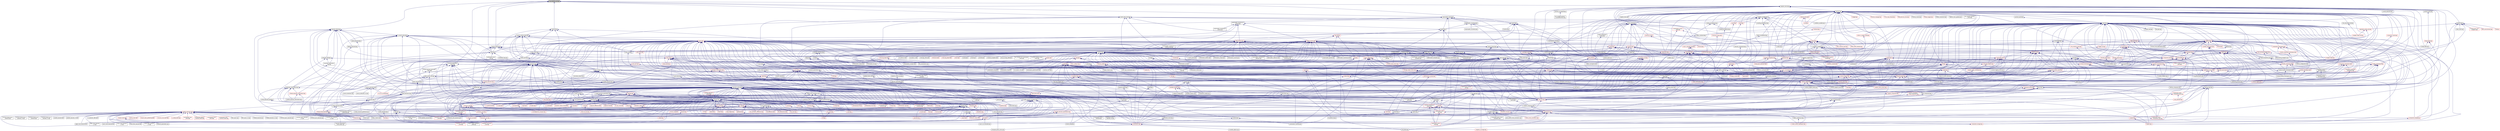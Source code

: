 digraph "has_member_xxx.hpp"
{
  edge [fontname="Helvetica",fontsize="10",labelfontname="Helvetica",labelfontsize="10"];
  node [fontname="Helvetica",fontsize="10",shape=record];
  Node4 [label="has_member_xxx.hpp",height=0.2,width=0.4,color="black", fillcolor="grey75", style="filled", fontcolor="black"];
  Node4 -> Node5 [dir="back",color="midnightblue",fontsize="10",style="solid",fontname="Helvetica"];
  Node5 [label="traits.hpp",height=0.2,width=0.4,color="black", fillcolor="white", style="filled",URL="$d7/db8/include_2traits_8hpp.html"];
  Node5 -> Node6 [dir="back",color="midnightblue",fontsize="10",style="solid",fontname="Helvetica"];
  Node6 [label="future_range_ambiguity\l_2032.cpp",height=0.2,width=0.4,color="black", fillcolor="white", style="filled",URL="$dc/d4e/future__range__ambiguity__2032_8cpp.html"];
  Node5 -> Node7 [dir="back",color="midnightblue",fontsize="10",style="solid",fontname="Helvetica"];
  Node7 [label="unordered_map.cpp",height=0.2,width=0.4,color="black", fillcolor="white", style="filled",URL="$d1/d75/unordered__map_8cpp.html"];
  Node5 -> Node8 [dir="back",color="midnightblue",fontsize="10",style="solid",fontname="Helvetica"];
  Node8 [label="async_cb_colocated.cpp",height=0.2,width=0.4,color="black", fillcolor="white", style="filled",URL="$d7/d7f/async__cb__colocated_8cpp.html"];
  Node5 -> Node9 [dir="back",color="midnightblue",fontsize="10",style="solid",fontname="Helvetica"];
  Node9 [label="partitioned_vector\l_iter.cpp",height=0.2,width=0.4,color="black", fillcolor="white", style="filled",URL="$dc/ddf/partitioned__vector__iter_8cpp.html"];
  Node4 -> Node10 [dir="back",color="midnightblue",fontsize="10",style="solid",fontname="Helvetica"];
  Node10 [label="executor_parameter\l_traits.hpp",height=0.2,width=0.4,color="black", fillcolor="white", style="filled",URL="$d7/d4f/executor__parameter__traits_8hpp.html"];
  Node10 -> Node11 [dir="back",color="midnightblue",fontsize="10",style="solid",fontname="Helvetica"];
  Node11 [label="auto_chunk_size.hpp",height=0.2,width=0.4,color="black", fillcolor="white", style="filled",URL="$d2/dab/auto__chunk__size_8hpp.html"];
  Node11 -> Node12 [dir="back",color="midnightblue",fontsize="10",style="solid",fontname="Helvetica"];
  Node12 [label="executor_parameters.hpp",height=0.2,width=0.4,color="black", fillcolor="white", style="filled",URL="$dc/d66/executor__parameters_8hpp.html"];
  Node12 -> Node13 [dir="back",color="midnightblue",fontsize="10",style="solid",fontname="Helvetica"];
  Node13 [label="parallel_executor_parameters.hpp",height=0.2,width=0.4,color="red", fillcolor="white", style="filled",URL="$d7/db6/parallel__executor__parameters_8hpp.html"];
  Node13 -> Node14 [dir="back",color="midnightblue",fontsize="10",style="solid",fontname="Helvetica"];
  Node14 [label="cublas_matmul.cpp",height=0.2,width=0.4,color="black", fillcolor="white", style="filled",URL="$dd/d84/cublas__matmul_8cpp.html"];
  Node13 -> Node16 [dir="back",color="midnightblue",fontsize="10",style="solid",fontname="Helvetica"];
  Node16 [label="stream.cpp",height=0.2,width=0.4,color="black", fillcolor="white", style="filled",URL="$da/d5f/stream_8cpp.html"];
  Node13 -> Node17 [dir="back",color="midnightblue",fontsize="10",style="solid",fontname="Helvetica"];
  Node17 [label="executor_parameters.cpp",height=0.2,width=0.4,color="black", fillcolor="white", style="filled",URL="$dc/d90/executor__parameters_8cpp.html"];
  Node13 -> Node18 [dir="back",color="midnightblue",fontsize="10",style="solid",fontname="Helvetica"];
  Node18 [label="executor_parameters\l_timer_hooks.cpp",height=0.2,width=0.4,color="black", fillcolor="white", style="filled",URL="$d4/d85/executor__parameters__timer__hooks_8cpp.html"];
  Node10 -> Node21 [dir="back",color="midnightblue",fontsize="10",style="solid",fontname="Helvetica"];
  Node21 [label="executor_parameters.hpp",height=0.2,width=0.4,color="black", fillcolor="white", style="filled",URL="$d3/dc2/executors_2executor__parameters_8hpp.html"];
  Node21 -> Node22 [dir="back",color="midnightblue",fontsize="10",style="solid",fontname="Helvetica"];
  Node22 [label="execution_policy.hpp",height=0.2,width=0.4,color="black", fillcolor="white", style="filled",URL="$d4/d36/execution__policy_8hpp.html"];
  Node22 -> Node23 [dir="back",color="midnightblue",fontsize="10",style="solid",fontname="Helvetica"];
  Node23 [label="block_allocator.hpp",height=0.2,width=0.4,color="black", fillcolor="white", style="filled",URL="$d9/d7a/block__allocator_8hpp.html"];
  Node23 -> Node24 [dir="back",color="midnightblue",fontsize="10",style="solid",fontname="Helvetica"];
  Node24 [label="host.hpp",height=0.2,width=0.4,color="red", fillcolor="white", style="filled",URL="$dd/d78/host_8hpp.html"];
  Node22 -> Node30 [dir="back",color="midnightblue",fontsize="10",style="solid",fontname="Helvetica"];
  Node30 [label="parallel_execution\l_policy.hpp",height=0.2,width=0.4,color="red", fillcolor="white", style="filled",URL="$d5/ddf/parallel__execution__policy_8hpp.html"];
  Node22 -> Node226 [dir="back",color="midnightblue",fontsize="10",style="solid",fontname="Helvetica"];
  Node226 [label="spmd_block.hpp",height=0.2,width=0.4,color="black", fillcolor="white", style="filled",URL="$d7/d72/lcos_2local_2spmd__block_8hpp.html"];
  Node226 -> Node227 [dir="back",color="midnightblue",fontsize="10",style="solid",fontname="Helvetica"];
  Node227 [label="spmd_block.hpp",height=0.2,width=0.4,color="black", fillcolor="white", style="filled",URL="$d0/d37/parallel_2spmd__block_8hpp.html"];
  Node227 -> Node228 [dir="back",color="midnightblue",fontsize="10",style="solid",fontname="Helvetica"];
  Node228 [label="spmd_block.cpp",height=0.2,width=0.4,color="black", fillcolor="white", style="filled",URL="$d7/dbf/spmd__block_8cpp.html"];
  Node22 -> Node229 [dir="back",color="midnightblue",fontsize="10",style="solid",fontname="Helvetica"];
  Node229 [label="spmd_block.hpp",height=0.2,width=0.4,color="red", fillcolor="white", style="filled",URL="$d3/d34/lcos_2spmd__block_8hpp.html"];
  Node229 -> Node233 [dir="back",color="midnightblue",fontsize="10",style="solid",fontname="Helvetica"];
  Node233 [label="view_element.hpp",height=0.2,width=0.4,color="red", fillcolor="white", style="filled",URL="$de/d49/view__element_8hpp.html"];
  Node229 -> Node238 [dir="back",color="midnightblue",fontsize="10",style="solid",fontname="Helvetica"];
  Node238 [label="partitioned_vector\l_view.cpp",height=0.2,width=0.4,color="black", fillcolor="white", style="filled",URL="$d9/dcf/partitioned__vector__view_8cpp.html"];
  Node22 -> Node243 [dir="back",color="midnightblue",fontsize="10",style="solid",fontname="Helvetica"];
  Node243 [label="adjacent_difference.hpp",height=0.2,width=0.4,color="red", fillcolor="white", style="filled",URL="$d1/d17/adjacent__difference_8hpp.html"];
  Node22 -> Node255 [dir="back",color="midnightblue",fontsize="10",style="solid",fontname="Helvetica"];
  Node255 [label="adjacent_find.hpp",height=0.2,width=0.4,color="red", fillcolor="white", style="filled",URL="$d6/d68/adjacent__find_8hpp.html"];
  Node22 -> Node270 [dir="back",color="midnightblue",fontsize="10",style="solid",fontname="Helvetica"];
  Node270 [label="all_any_none.hpp",height=0.2,width=0.4,color="red", fillcolor="white", style="filled",URL="$d8/ddd/all__any__none_8hpp.html"];
  Node22 -> Node272 [dir="back",color="midnightblue",fontsize="10",style="solid",fontname="Helvetica"];
  Node272 [label="copy.hpp",height=0.2,width=0.4,color="red", fillcolor="white", style="filled",URL="$d3/d90/algorithms_2copy_8hpp.html"];
  Node272 -> Node276 [dir="back",color="midnightblue",fontsize="10",style="solid",fontname="Helvetica"];
  Node276 [label="reduce_by_key.hpp",height=0.2,width=0.4,color="red", fillcolor="white", style="filled",URL="$d9/d4a/reduce__by__key_8hpp.html"];
  Node272 -> Node279 [dir="back",color="midnightblue",fontsize="10",style="solid",fontname="Helvetica"];
  Node279 [label="remove_copy.hpp",height=0.2,width=0.4,color="red", fillcolor="white", style="filled",URL="$d6/db8/algorithms_2remove__copy_8hpp.html"];
  Node272 -> Node282 [dir="back",color="midnightblue",fontsize="10",style="solid",fontname="Helvetica"];
  Node282 [label="reverse.hpp",height=0.2,width=0.4,color="red", fillcolor="white", style="filled",URL="$d2/df8/algorithms_2reverse_8hpp.html"];
  Node282 -> Node284 [dir="back",color="midnightblue",fontsize="10",style="solid",fontname="Helvetica"];
  Node284 [label="rotate.hpp",height=0.2,width=0.4,color="red", fillcolor="white", style="filled",URL="$da/df0/algorithms_2rotate_8hpp.html"];
  Node272 -> Node284 [dir="back",color="midnightblue",fontsize="10",style="solid",fontname="Helvetica"];
  Node272 -> Node288 [dir="back",color="midnightblue",fontsize="10",style="solid",fontname="Helvetica"];
  Node288 [label="set_difference.hpp",height=0.2,width=0.4,color="red", fillcolor="white", style="filled",URL="$d9/d20/set__difference_8hpp.html"];
  Node272 -> Node290 [dir="back",color="midnightblue",fontsize="10",style="solid",fontname="Helvetica"];
  Node290 [label="set_intersection.hpp",height=0.2,width=0.4,color="red", fillcolor="white", style="filled",URL="$d1/dd5/set__intersection_8hpp.html"];
  Node272 -> Node291 [dir="back",color="midnightblue",fontsize="10",style="solid",fontname="Helvetica"];
  Node291 [label="set_symmetric_difference.hpp",height=0.2,width=0.4,color="red", fillcolor="white", style="filled",URL="$de/da4/set__symmetric__difference_8hpp.html"];
  Node272 -> Node292 [dir="back",color="midnightblue",fontsize="10",style="solid",fontname="Helvetica"];
  Node292 [label="set_union.hpp",height=0.2,width=0.4,color="red", fillcolor="white", style="filled",URL="$d9/d1a/set__union_8hpp.html"];
  Node22 -> Node294 [dir="back",color="midnightblue",fontsize="10",style="solid",fontname="Helvetica"];
  Node294 [label="count.hpp",height=0.2,width=0.4,color="red", fillcolor="white", style="filled",URL="$d7/d8f/algorithms_2count_8hpp.html"];
  Node294 -> Node299 [dir="back",color="midnightblue",fontsize="10",style="solid",fontname="Helvetica"];
  Node299 [label="count.hpp",height=0.2,width=0.4,color="red", fillcolor="white", style="filled",URL="$d9/dd7/segmented__algorithms_2count_8hpp.html"];
  Node22 -> Node300 [dir="back",color="midnightblue",fontsize="10",style="solid",fontname="Helvetica"];
  Node300 [label="destroy.hpp",height=0.2,width=0.4,color="red", fillcolor="white", style="filled",URL="$df/dd5/destroy_8hpp.html"];
  Node22 -> Node304 [dir="back",color="midnightblue",fontsize="10",style="solid",fontname="Helvetica"];
  Node304 [label="dispatch.hpp",height=0.2,width=0.4,color="black", fillcolor="white", style="filled",URL="$dd/dd9/algorithms_2detail_2dispatch_8hpp.html"];
  Node304 -> Node243 [dir="back",color="midnightblue",fontsize="10",style="solid",fontname="Helvetica"];
  Node304 -> Node255 [dir="back",color="midnightblue",fontsize="10",style="solid",fontname="Helvetica"];
  Node304 -> Node270 [dir="back",color="midnightblue",fontsize="10",style="solid",fontname="Helvetica"];
  Node304 -> Node272 [dir="back",color="midnightblue",fontsize="10",style="solid",fontname="Helvetica"];
  Node304 -> Node294 [dir="back",color="midnightblue",fontsize="10",style="solid",fontname="Helvetica"];
  Node304 -> Node300 [dir="back",color="midnightblue",fontsize="10",style="solid",fontname="Helvetica"];
  Node304 -> Node305 [dir="back",color="midnightblue",fontsize="10",style="solid",fontname="Helvetica"];
  Node305 [label="equal.hpp",height=0.2,width=0.4,color="red", fillcolor="white", style="filled",URL="$dc/d0a/equal_8hpp.html"];
  Node304 -> Node307 [dir="back",color="midnightblue",fontsize="10",style="solid",fontname="Helvetica"];
  Node307 [label="exclusive_scan.hpp",height=0.2,width=0.4,color="red", fillcolor="white", style="filled",URL="$d8/d31/algorithms_2exclusive__scan_8hpp.html"];
  Node307 -> Node314 [dir="back",color="midnightblue",fontsize="10",style="solid",fontname="Helvetica"];
  Node314 [label="exclusive_scan.hpp",height=0.2,width=0.4,color="red", fillcolor="white", style="filled",URL="$d0/d53/segmented__algorithms_2exclusive__scan_8hpp.html"];
  Node314 -> Node315 [dir="back",color="midnightblue",fontsize="10",style="solid",fontname="Helvetica"];
  Node315 [label="transform_exclusive\l_scan.hpp",height=0.2,width=0.4,color="red", fillcolor="white", style="filled",URL="$d2/dda/segmented__algorithms_2transform__exclusive__scan_8hpp.html"];
  Node304 -> Node318 [dir="back",color="midnightblue",fontsize="10",style="solid",fontname="Helvetica"];
  Node318 [label="fill.hpp",height=0.2,width=0.4,color="red", fillcolor="white", style="filled",URL="$d2/d63/algorithms_2fill_8hpp.html"];
  Node304 -> Node322 [dir="back",color="midnightblue",fontsize="10",style="solid",fontname="Helvetica"];
  Node322 [label="find.hpp",height=0.2,width=0.4,color="red", fillcolor="white", style="filled",URL="$d5/dc1/algorithms_2find_8hpp.html"];
  Node322 -> Node325 [dir="back",color="midnightblue",fontsize="10",style="solid",fontname="Helvetica"];
  Node325 [label="find.hpp",height=0.2,width=0.4,color="red", fillcolor="white", style="filled",URL="$d4/d1f/segmented__algorithms_2find_8hpp.html"];
  Node304 -> Node326 [dir="back",color="midnightblue",fontsize="10",style="solid",fontname="Helvetica"];
  Node326 [label="for_each.hpp",height=0.2,width=0.4,color="red", fillcolor="white", style="filled",URL="$d8/d62/algorithms_2for__each_8hpp.html"];
  Node326 -> Node23 [dir="back",color="midnightblue",fontsize="10",style="solid",fontname="Helvetica"];
  Node326 -> Node318 [dir="back",color="midnightblue",fontsize="10",style="solid",fontname="Helvetica"];
  Node326 -> Node339 [dir="back",color="midnightblue",fontsize="10",style="solid",fontname="Helvetica"];
  Node339 [label="generate.hpp",height=0.2,width=0.4,color="red", fillcolor="white", style="filled",URL="$d5/da9/algorithms_2generate_8hpp.html"];
  Node339 -> Node346 [dir="back",color="midnightblue",fontsize="10",style="solid",fontname="Helvetica"];
  Node346 [label="generate.hpp",height=0.2,width=0.4,color="red", fillcolor="white", style="filled",URL="$d2/d5d/segmented__algorithms_2generate_8hpp.html"];
  Node326 -> Node347 [dir="back",color="midnightblue",fontsize="10",style="solid",fontname="Helvetica"];
  Node347 [label="lexicographical_compare.hpp",height=0.2,width=0.4,color="red", fillcolor="white", style="filled",URL="$d5/ddd/lexicographical__compare_8hpp.html"];
  Node326 -> Node276 [dir="back",color="midnightblue",fontsize="10",style="solid",fontname="Helvetica"];
  Node326 -> Node349 [dir="back",color="midnightblue",fontsize="10",style="solid",fontname="Helvetica"];
  Node349 [label="replace.hpp",height=0.2,width=0.4,color="red", fillcolor="white", style="filled",URL="$d6/db6/algorithms_2replace_8hpp.html"];
  Node326 -> Node282 [dir="back",color="midnightblue",fontsize="10",style="solid",fontname="Helvetica"];
  Node326 -> Node352 [dir="back",color="midnightblue",fontsize="10",style="solid",fontname="Helvetica"];
  Node352 [label="search.hpp",height=0.2,width=0.4,color="red", fillcolor="white", style="filled",URL="$d7/d6f/search_8hpp.html"];
  Node326 -> Node355 [dir="back",color="midnightblue",fontsize="10",style="solid",fontname="Helvetica"];
  Node355 [label="swap_ranges.hpp",height=0.2,width=0.4,color="red", fillcolor="white", style="filled",URL="$df/d24/swap__ranges_8hpp.html"];
  Node326 -> Node358 [dir="back",color="midnightblue",fontsize="10",style="solid",fontname="Helvetica"];
  Node358 [label="for_each.hpp",height=0.2,width=0.4,color="red", fillcolor="white", style="filled",URL="$de/daa/segmented__algorithms_2for__each_8hpp.html"];
  Node358 -> Node359 [dir="back",color="midnightblue",fontsize="10",style="solid",fontname="Helvetica"];
  Node359 [label="fill.hpp",height=0.2,width=0.4,color="red", fillcolor="white", style="filled",URL="$de/d82/segmented__algorithms_2fill_8hpp.html"];
  Node326 -> Node360 [dir="back",color="midnightblue",fontsize="10",style="solid",fontname="Helvetica"];
  Node360 [label="numa_allocator.hpp",height=0.2,width=0.4,color="black", fillcolor="white", style="filled",URL="$d7/df0/numa__allocator_8hpp.html"];
  Node360 -> Node251 [dir="back",color="midnightblue",fontsize="10",style="solid",fontname="Helvetica"];
  Node251 [label="transpose_block_numa.cpp",height=0.2,width=0.4,color="black", fillcolor="white", style="filled",URL="$dd/d3b/transpose__block__numa_8cpp.html"];
  Node304 -> Node361 [dir="back",color="midnightblue",fontsize="10",style="solid",fontname="Helvetica"];
  Node361 [label="for_loop.hpp",height=0.2,width=0.4,color="red", fillcolor="white", style="filled",URL="$de/dee/for__loop_8hpp.html"];
  Node361 -> Node362 [dir="back",color="midnightblue",fontsize="10",style="solid",fontname="Helvetica"];
  Node362 [label="oversubscribing_resource\l_partitioner.cpp",height=0.2,width=0.4,color="black", fillcolor="white", style="filled",URL="$dd/dee/oversubscribing__resource__partitioner_8cpp.html"];
  Node361 -> Node363 [dir="back",color="midnightblue",fontsize="10",style="solid",fontname="Helvetica"];
  Node363 [label="simple_resource_partitioner.cpp",height=0.2,width=0.4,color="black", fillcolor="white", style="filled",URL="$d5/df9/simple__resource__partitioner_8cpp.html"];
  Node304 -> Node339 [dir="back",color="midnightblue",fontsize="10",style="solid",fontname="Helvetica"];
  Node304 -> Node366 [dir="back",color="midnightblue",fontsize="10",style="solid",fontname="Helvetica"];
  Node366 [label="includes.hpp",height=0.2,width=0.4,color="red", fillcolor="white", style="filled",URL="$d5/d6e/includes_8hpp.html"];
  Node304 -> Node367 [dir="back",color="midnightblue",fontsize="10",style="solid",fontname="Helvetica"];
  Node367 [label="inclusive_scan.hpp",height=0.2,width=0.4,color="red", fillcolor="white", style="filled",URL="$da/dbf/algorithms_2inclusive__scan_8hpp.html"];
  Node367 -> Node307 [dir="back",color="midnightblue",fontsize="10",style="solid",fontname="Helvetica"];
  Node367 -> Node276 [dir="back",color="midnightblue",fontsize="10",style="solid",fontname="Helvetica"];
  Node367 -> Node368 [dir="back",color="midnightblue",fontsize="10",style="solid",fontname="Helvetica"];
  Node368 [label="transform_inclusive\l_scan.hpp",height=0.2,width=0.4,color="red", fillcolor="white", style="filled",URL="$d2/dc9/algorithms_2transform__inclusive__scan_8hpp.html"];
  Node368 -> Node369 [dir="back",color="midnightblue",fontsize="10",style="solid",fontname="Helvetica"];
  Node369 [label="transform_exclusive\l_scan.hpp",height=0.2,width=0.4,color="red", fillcolor="white", style="filled",URL="$d6/d4e/algorithms_2transform__exclusive__scan_8hpp.html"];
  Node369 -> Node315 [dir="back",color="midnightblue",fontsize="10",style="solid",fontname="Helvetica"];
  Node368 -> Node370 [dir="back",color="midnightblue",fontsize="10",style="solid",fontname="Helvetica"];
  Node370 [label="transform_inclusive\l_scan.hpp",height=0.2,width=0.4,color="red", fillcolor="white", style="filled",URL="$d7/d20/segmented__algorithms_2transform__inclusive__scan_8hpp.html"];
  Node367 -> Node371 [dir="back",color="midnightblue",fontsize="10",style="solid",fontname="Helvetica"];
  Node371 [label="inclusive_scan.hpp",height=0.2,width=0.4,color="red", fillcolor="white", style="filled",URL="$d8/de5/segmented__algorithms_2inclusive__scan_8hpp.html"];
  Node371 -> Node370 [dir="back",color="midnightblue",fontsize="10",style="solid",fontname="Helvetica"];
  Node304 -> Node372 [dir="back",color="midnightblue",fontsize="10",style="solid",fontname="Helvetica"];
  Node372 [label="is_heap.hpp",height=0.2,width=0.4,color="red", fillcolor="white", style="filled",URL="$df/d5d/algorithms_2is__heap_8hpp.html"];
  Node304 -> Node375 [dir="back",color="midnightblue",fontsize="10",style="solid",fontname="Helvetica"];
  Node375 [label="is_partitioned.hpp",height=0.2,width=0.4,color="red", fillcolor="white", style="filled",URL="$d8/dcf/is__partitioned_8hpp.html"];
  Node304 -> Node377 [dir="back",color="midnightblue",fontsize="10",style="solid",fontname="Helvetica"];
  Node377 [label="is_sorted.hpp",height=0.2,width=0.4,color="red", fillcolor="white", style="filled",URL="$d7/d12/is__sorted_8hpp.html"];
  Node304 -> Node347 [dir="back",color="midnightblue",fontsize="10",style="solid",fontname="Helvetica"];
  Node304 -> Node379 [dir="back",color="midnightblue",fontsize="10",style="solid",fontname="Helvetica"];
  Node379 [label="merge.hpp",height=0.2,width=0.4,color="red", fillcolor="white", style="filled",URL="$d6/dc7/algorithms_2merge_8hpp.html"];
  Node304 -> Node382 [dir="back",color="midnightblue",fontsize="10",style="solid",fontname="Helvetica"];
  Node382 [label="minmax.hpp",height=0.2,width=0.4,color="red", fillcolor="white", style="filled",URL="$d0/d81/algorithms_2minmax_8hpp.html"];
  Node382 -> Node385 [dir="back",color="midnightblue",fontsize="10",style="solid",fontname="Helvetica"];
  Node385 [label="minmax.hpp",height=0.2,width=0.4,color="red", fillcolor="white", style="filled",URL="$db/d7e/segmented__algorithms_2minmax_8hpp.html"];
  Node304 -> Node386 [dir="back",color="midnightblue",fontsize="10",style="solid",fontname="Helvetica"];
  Node386 [label="mismatch.hpp",height=0.2,width=0.4,color="red", fillcolor="white", style="filled",URL="$d8/d5c/mismatch_8hpp.html"];
  Node386 -> Node347 [dir="back",color="midnightblue",fontsize="10",style="solid",fontname="Helvetica"];
  Node304 -> Node388 [dir="back",color="midnightblue",fontsize="10",style="solid",fontname="Helvetica"];
  Node388 [label="move.hpp",height=0.2,width=0.4,color="red", fillcolor="white", style="filled",URL="$d4/d71/move_8hpp.html"];
  Node304 -> Node390 [dir="back",color="midnightblue",fontsize="10",style="solid",fontname="Helvetica"];
  Node390 [label="partition.hpp",height=0.2,width=0.4,color="red", fillcolor="white", style="filled",URL="$db/d01/hpx_2parallel_2algorithms_2partition_8hpp.html"];
  Node304 -> Node393 [dir="back",color="midnightblue",fontsize="10",style="solid",fontname="Helvetica"];
  Node393 [label="reduce.hpp",height=0.2,width=0.4,color="red", fillcolor="white", style="filled",URL="$d1/da8/parallel_2algorithms_2reduce_8hpp.html"];
  Node393 -> Node394 [dir="back",color="midnightblue",fontsize="10",style="solid",fontname="Helvetica"];
  Node394 [label="reduce.hpp",height=0.2,width=0.4,color="red", fillcolor="white", style="filled",URL="$d8/d1a/parallel_2segmented__algorithms_2reduce_8hpp.html"];
  Node304 -> Node279 [dir="back",color="midnightblue",fontsize="10",style="solid",fontname="Helvetica"];
  Node304 -> Node349 [dir="back",color="midnightblue",fontsize="10",style="solid",fontname="Helvetica"];
  Node304 -> Node282 [dir="back",color="midnightblue",fontsize="10",style="solid",fontname="Helvetica"];
  Node304 -> Node284 [dir="back",color="midnightblue",fontsize="10",style="solid",fontname="Helvetica"];
  Node304 -> Node352 [dir="back",color="midnightblue",fontsize="10",style="solid",fontname="Helvetica"];
  Node304 -> Node288 [dir="back",color="midnightblue",fontsize="10",style="solid",fontname="Helvetica"];
  Node304 -> Node290 [dir="back",color="midnightblue",fontsize="10",style="solid",fontname="Helvetica"];
  Node304 -> Node291 [dir="back",color="midnightblue",fontsize="10",style="solid",fontname="Helvetica"];
  Node304 -> Node292 [dir="back",color="midnightblue",fontsize="10",style="solid",fontname="Helvetica"];
  Node304 -> Node395 [dir="back",color="midnightblue",fontsize="10",style="solid",fontname="Helvetica"];
  Node395 [label="sort.hpp",height=0.2,width=0.4,color="red", fillcolor="white", style="filled",URL="$d3/d10/algorithms_2sort_8hpp.html"];
  Node395 -> Node276 [dir="back",color="midnightblue",fontsize="10",style="solid",fontname="Helvetica"];
  Node304 -> Node355 [dir="back",color="midnightblue",fontsize="10",style="solid",fontname="Helvetica"];
  Node304 -> Node400 [dir="back",color="midnightblue",fontsize="10",style="solid",fontname="Helvetica"];
  Node400 [label="transform.hpp",height=0.2,width=0.4,color="red", fillcolor="white", style="filled",URL="$d4/d47/algorithms_2transform_8hpp.html"];
  Node400 -> Node403 [dir="back",color="midnightblue",fontsize="10",style="solid",fontname="Helvetica"];
  Node403 [label="transform.hpp",height=0.2,width=0.4,color="red", fillcolor="white", style="filled",URL="$d8/d80/segmented__algorithms_2transform_8hpp.html"];
  Node304 -> Node369 [dir="back",color="midnightblue",fontsize="10",style="solid",fontname="Helvetica"];
  Node304 -> Node368 [dir="back",color="midnightblue",fontsize="10",style="solid",fontname="Helvetica"];
  Node304 -> Node404 [dir="back",color="midnightblue",fontsize="10",style="solid",fontname="Helvetica"];
  Node404 [label="transform_reduce.hpp",height=0.2,width=0.4,color="red", fillcolor="white", style="filled",URL="$d1/da3/algorithms_2transform__reduce_8hpp.html"];
  Node404 -> Node407 [dir="back",color="midnightblue",fontsize="10",style="solid",fontname="Helvetica"];
  Node407 [label="transform_reduce.hpp",height=0.2,width=0.4,color="red", fillcolor="white", style="filled",URL="$d5/da7/segmented__algorithms_2transform__reduce_8hpp.html"];
  Node304 -> Node408 [dir="back",color="midnightblue",fontsize="10",style="solid",fontname="Helvetica"];
  Node408 [label="transform_reduce_binary.hpp",height=0.2,width=0.4,color="red", fillcolor="white", style="filled",URL="$d9/d0f/transform__reduce__binary_8hpp.html"];
  Node304 -> Node409 [dir="back",color="midnightblue",fontsize="10",style="solid",fontname="Helvetica"];
  Node409 [label="uninitialized_copy.hpp",height=0.2,width=0.4,color="red", fillcolor="white", style="filled",URL="$dd/d85/uninitialized__copy_8hpp.html"];
  Node304 -> Node411 [dir="back",color="midnightblue",fontsize="10",style="solid",fontname="Helvetica"];
  Node411 [label="uninitialized_default\l_construct.hpp",height=0.2,width=0.4,color="red", fillcolor="white", style="filled",URL="$db/d72/uninitialized__default__construct_8hpp.html"];
  Node304 -> Node413 [dir="back",color="midnightblue",fontsize="10",style="solid",fontname="Helvetica"];
  Node413 [label="uninitialized_fill.hpp",height=0.2,width=0.4,color="red", fillcolor="white", style="filled",URL="$dc/d5a/uninitialized__fill_8hpp.html"];
  Node304 -> Node415 [dir="back",color="midnightblue",fontsize="10",style="solid",fontname="Helvetica"];
  Node415 [label="uninitialized_move.hpp",height=0.2,width=0.4,color="red", fillcolor="white", style="filled",URL="$d5/d93/uninitialized__move_8hpp.html"];
  Node304 -> Node417 [dir="back",color="midnightblue",fontsize="10",style="solid",fontname="Helvetica"];
  Node417 [label="uninitialized_value\l_construct.hpp",height=0.2,width=0.4,color="red", fillcolor="white", style="filled",URL="$d5/dcf/uninitialized__value__construct_8hpp.html"];
  Node304 -> Node419 [dir="back",color="midnightblue",fontsize="10",style="solid",fontname="Helvetica"];
  Node419 [label="unique.hpp",height=0.2,width=0.4,color="red", fillcolor="white", style="filled",URL="$d8/d56/algorithms_2unique_8hpp.html"];
  Node304 -> Node299 [dir="back",color="midnightblue",fontsize="10",style="solid",fontname="Helvetica"];
  Node304 -> Node422 [dir="back",color="midnightblue",fontsize="10",style="solid",fontname="Helvetica"];
  Node422 [label="dispatch.hpp",height=0.2,width=0.4,color="black", fillcolor="white", style="filled",URL="$d6/dc5/segmented__algorithms_2detail_2dispatch_8hpp.html"];
  Node422 -> Node299 [dir="back",color="midnightblue",fontsize="10",style="solid",fontname="Helvetica"];
  Node422 -> Node423 [dir="back",color="midnightblue",fontsize="10",style="solid",fontname="Helvetica"];
  Node423 [label="reduce.hpp",height=0.2,width=0.4,color="black", fillcolor="white", style="filled",URL="$d9/d26/parallel_2segmented__algorithms_2detail_2reduce_8hpp.html"];
  Node423 -> Node394 [dir="back",color="midnightblue",fontsize="10",style="solid",fontname="Helvetica"];
  Node423 -> Node407 [dir="back",color="midnightblue",fontsize="10",style="solid",fontname="Helvetica"];
  Node422 -> Node424 [dir="back",color="midnightblue",fontsize="10",style="solid",fontname="Helvetica"];
  Node424 [label="scan.hpp",height=0.2,width=0.4,color="black", fillcolor="white", style="filled",URL="$de/dc0/scan_8hpp.html"];
  Node424 -> Node314 [dir="back",color="midnightblue",fontsize="10",style="solid",fontname="Helvetica"];
  Node424 -> Node371 [dir="back",color="midnightblue",fontsize="10",style="solid",fontname="Helvetica"];
  Node424 -> Node315 [dir="back",color="midnightblue",fontsize="10",style="solid",fontname="Helvetica"];
  Node424 -> Node370 [dir="back",color="midnightblue",fontsize="10",style="solid",fontname="Helvetica"];
  Node422 -> Node425 [dir="back",color="midnightblue",fontsize="10",style="solid",fontname="Helvetica"];
  Node425 [label="transfer.hpp",height=0.2,width=0.4,color="red", fillcolor="white", style="filled",URL="$da/d37/parallel_2segmented__algorithms_2detail_2transfer_8hpp.html"];
  Node422 -> Node314 [dir="back",color="midnightblue",fontsize="10",style="solid",fontname="Helvetica"];
  Node422 -> Node325 [dir="back",color="midnightblue",fontsize="10",style="solid",fontname="Helvetica"];
  Node422 -> Node358 [dir="back",color="midnightblue",fontsize="10",style="solid",fontname="Helvetica"];
  Node422 -> Node346 [dir="back",color="midnightblue",fontsize="10",style="solid",fontname="Helvetica"];
  Node422 -> Node371 [dir="back",color="midnightblue",fontsize="10",style="solid",fontname="Helvetica"];
  Node422 -> Node385 [dir="back",color="midnightblue",fontsize="10",style="solid",fontname="Helvetica"];
  Node422 -> Node394 [dir="back",color="midnightblue",fontsize="10",style="solid",fontname="Helvetica"];
  Node422 -> Node403 [dir="back",color="midnightblue",fontsize="10",style="solid",fontname="Helvetica"];
  Node422 -> Node315 [dir="back",color="midnightblue",fontsize="10",style="solid",fontname="Helvetica"];
  Node422 -> Node370 [dir="back",color="midnightblue",fontsize="10",style="solid",fontname="Helvetica"];
  Node422 -> Node407 [dir="back",color="midnightblue",fontsize="10",style="solid",fontname="Helvetica"];
  Node304 -> Node423 [dir="back",color="midnightblue",fontsize="10",style="solid",fontname="Helvetica"];
  Node304 -> Node424 [dir="back",color="midnightblue",fontsize="10",style="solid",fontname="Helvetica"];
  Node304 -> Node425 [dir="back",color="midnightblue",fontsize="10",style="solid",fontname="Helvetica"];
  Node304 -> Node314 [dir="back",color="midnightblue",fontsize="10",style="solid",fontname="Helvetica"];
  Node304 -> Node359 [dir="back",color="midnightblue",fontsize="10",style="solid",fontname="Helvetica"];
  Node304 -> Node325 [dir="back",color="midnightblue",fontsize="10",style="solid",fontname="Helvetica"];
  Node304 -> Node358 [dir="back",color="midnightblue",fontsize="10",style="solid",fontname="Helvetica"];
  Node304 -> Node346 [dir="back",color="midnightblue",fontsize="10",style="solid",fontname="Helvetica"];
  Node304 -> Node371 [dir="back",color="midnightblue",fontsize="10",style="solid",fontname="Helvetica"];
  Node304 -> Node385 [dir="back",color="midnightblue",fontsize="10",style="solid",fontname="Helvetica"];
  Node304 -> Node394 [dir="back",color="midnightblue",fontsize="10",style="solid",fontname="Helvetica"];
  Node304 -> Node403 [dir="back",color="midnightblue",fontsize="10",style="solid",fontname="Helvetica"];
  Node304 -> Node315 [dir="back",color="midnightblue",fontsize="10",style="solid",fontname="Helvetica"];
  Node304 -> Node370 [dir="back",color="midnightblue",fontsize="10",style="solid",fontname="Helvetica"];
  Node304 -> Node407 [dir="back",color="midnightblue",fontsize="10",style="solid",fontname="Helvetica"];
  Node22 -> Node427 [dir="back",color="midnightblue",fontsize="10",style="solid",fontname="Helvetica"];
  Node427 [label="set_operation.hpp",height=0.2,width=0.4,color="black", fillcolor="white", style="filled",URL="$dc/d52/set__operation_8hpp.html"];
  Node427 -> Node288 [dir="back",color="midnightblue",fontsize="10",style="solid",fontname="Helvetica"];
  Node427 -> Node290 [dir="back",color="midnightblue",fontsize="10",style="solid",fontname="Helvetica"];
  Node427 -> Node291 [dir="back",color="midnightblue",fontsize="10",style="solid",fontname="Helvetica"];
  Node427 -> Node292 [dir="back",color="midnightblue",fontsize="10",style="solid",fontname="Helvetica"];
  Node22 -> Node305 [dir="back",color="midnightblue",fontsize="10",style="solid",fontname="Helvetica"];
  Node22 -> Node307 [dir="back",color="midnightblue",fontsize="10",style="solid",fontname="Helvetica"];
  Node22 -> Node318 [dir="back",color="midnightblue",fontsize="10",style="solid",fontname="Helvetica"];
  Node22 -> Node322 [dir="back",color="midnightblue",fontsize="10",style="solid",fontname="Helvetica"];
  Node22 -> Node326 [dir="back",color="midnightblue",fontsize="10",style="solid",fontname="Helvetica"];
  Node22 -> Node361 [dir="back",color="midnightblue",fontsize="10",style="solid",fontname="Helvetica"];
  Node22 -> Node339 [dir="back",color="midnightblue",fontsize="10",style="solid",fontname="Helvetica"];
  Node22 -> Node366 [dir="back",color="midnightblue",fontsize="10",style="solid",fontname="Helvetica"];
  Node22 -> Node367 [dir="back",color="midnightblue",fontsize="10",style="solid",fontname="Helvetica"];
  Node22 -> Node372 [dir="back",color="midnightblue",fontsize="10",style="solid",fontname="Helvetica"];
  Node22 -> Node375 [dir="back",color="midnightblue",fontsize="10",style="solid",fontname="Helvetica"];
  Node22 -> Node377 [dir="back",color="midnightblue",fontsize="10",style="solid",fontname="Helvetica"];
  Node22 -> Node347 [dir="back",color="midnightblue",fontsize="10",style="solid",fontname="Helvetica"];
  Node22 -> Node379 [dir="back",color="midnightblue",fontsize="10",style="solid",fontname="Helvetica"];
  Node22 -> Node382 [dir="back",color="midnightblue",fontsize="10",style="solid",fontname="Helvetica"];
  Node22 -> Node386 [dir="back",color="midnightblue",fontsize="10",style="solid",fontname="Helvetica"];
  Node22 -> Node388 [dir="back",color="midnightblue",fontsize="10",style="solid",fontname="Helvetica"];
  Node22 -> Node390 [dir="back",color="midnightblue",fontsize="10",style="solid",fontname="Helvetica"];
  Node22 -> Node393 [dir="back",color="midnightblue",fontsize="10",style="solid",fontname="Helvetica"];
  Node22 -> Node279 [dir="back",color="midnightblue",fontsize="10",style="solid",fontname="Helvetica"];
  Node22 -> Node349 [dir="back",color="midnightblue",fontsize="10",style="solid",fontname="Helvetica"];
  Node22 -> Node282 [dir="back",color="midnightblue",fontsize="10",style="solid",fontname="Helvetica"];
  Node22 -> Node284 [dir="back",color="midnightblue",fontsize="10",style="solid",fontname="Helvetica"];
  Node22 -> Node352 [dir="back",color="midnightblue",fontsize="10",style="solid",fontname="Helvetica"];
  Node22 -> Node288 [dir="back",color="midnightblue",fontsize="10",style="solid",fontname="Helvetica"];
  Node22 -> Node290 [dir="back",color="midnightblue",fontsize="10",style="solid",fontname="Helvetica"];
  Node22 -> Node291 [dir="back",color="midnightblue",fontsize="10",style="solid",fontname="Helvetica"];
  Node22 -> Node292 [dir="back",color="midnightblue",fontsize="10",style="solid",fontname="Helvetica"];
  Node22 -> Node395 [dir="back",color="midnightblue",fontsize="10",style="solid",fontname="Helvetica"];
  Node22 -> Node355 [dir="back",color="midnightblue",fontsize="10",style="solid",fontname="Helvetica"];
  Node22 -> Node400 [dir="back",color="midnightblue",fontsize="10",style="solid",fontname="Helvetica"];
  Node22 -> Node369 [dir="back",color="midnightblue",fontsize="10",style="solid",fontname="Helvetica"];
  Node22 -> Node368 [dir="back",color="midnightblue",fontsize="10",style="solid",fontname="Helvetica"];
  Node22 -> Node404 [dir="back",color="midnightblue",fontsize="10",style="solid",fontname="Helvetica"];
  Node22 -> Node408 [dir="back",color="midnightblue",fontsize="10",style="solid",fontname="Helvetica"];
  Node22 -> Node409 [dir="back",color="midnightblue",fontsize="10",style="solid",fontname="Helvetica"];
  Node22 -> Node411 [dir="back",color="midnightblue",fontsize="10",style="solid",fontname="Helvetica"];
  Node22 -> Node413 [dir="back",color="midnightblue",fontsize="10",style="solid",fontname="Helvetica"];
  Node22 -> Node415 [dir="back",color="midnightblue",fontsize="10",style="solid",fontname="Helvetica"];
  Node22 -> Node417 [dir="back",color="midnightblue",fontsize="10",style="solid",fontname="Helvetica"];
  Node22 -> Node419 [dir="back",color="midnightblue",fontsize="10",style="solid",fontname="Helvetica"];
  Node22 -> Node428 [dir="back",color="midnightblue",fontsize="10",style="solid",fontname="Helvetica"];
  Node428 [label="timed_executors.hpp",height=0.2,width=0.4,color="black", fillcolor="white", style="filled",URL="$da/d91/timed__executors_8hpp.html"];
  Node428 -> Node429 [dir="back",color="midnightblue",fontsize="10",style="solid",fontname="Helvetica"];
  Node429 [label="timed_execution.hpp",height=0.2,width=0.4,color="black", fillcolor="white", style="filled",URL="$da/dc1/timed__execution_8hpp.html"];
  Node429 -> Node430 [dir="back",color="midnightblue",fontsize="10",style="solid",fontname="Helvetica"];
  Node430 [label="execution.hpp",height=0.2,width=0.4,color="red", fillcolor="white", style="filled",URL="$d7/d7f/execution_8hpp.html"];
  Node430 -> Node435 [dir="back",color="midnightblue",fontsize="10",style="solid",fontname="Helvetica"];
  Node435 [label="barrier_hang.cpp",height=0.2,width=0.4,color="black", fillcolor="white", style="filled",URL="$dd/d8b/barrier__hang_8cpp.html"];
  Node429 -> Node436 [dir="back",color="midnightblue",fontsize="10",style="solid",fontname="Helvetica"];
  Node436 [label="thread_timed_execution.hpp",height=0.2,width=0.4,color="red", fillcolor="white", style="filled",URL="$dd/dd0/thread__timed__execution_8hpp.html"];
  Node436 -> Node430 [dir="back",color="midnightblue",fontsize="10",style="solid",fontname="Helvetica"];
  Node436 -> Node428 [dir="back",color="midnightblue",fontsize="10",style="solid",fontname="Helvetica"];
  Node429 -> Node428 [dir="back",color="midnightblue",fontsize="10",style="solid",fontname="Helvetica"];
  Node428 -> Node489 [dir="back",color="midnightblue",fontsize="10",style="solid",fontname="Helvetica"];
  Node489 [label="timed_execution_fwd.hpp",height=0.2,width=0.4,color="black", fillcolor="white", style="filled",URL="$df/d4e/timed__execution__fwd_8hpp.html"];
  Node489 -> Node429 [dir="back",color="midnightblue",fontsize="10",style="solid",fontname="Helvetica"];
  Node428 -> Node438 [dir="back",color="midnightblue",fontsize="10",style="solid",fontname="Helvetica"];
  Node438 [label="executors.hpp",height=0.2,width=0.4,color="black", fillcolor="white", style="filled",URL="$d6/d4e/parallel_2executors_8hpp.html"];
  Node438 -> Node362 [dir="back",color="midnightblue",fontsize="10",style="solid",fontname="Helvetica"];
  Node438 -> Node363 [dir="back",color="midnightblue",fontsize="10",style="solid",fontname="Helvetica"];
  Node438 -> Node439 [dir="back",color="midnightblue",fontsize="10",style="solid",fontname="Helvetica"];
  Node439 [label="parallel_executors.hpp",height=0.2,width=0.4,color="red", fillcolor="white", style="filled",URL="$d5/d19/parallel__executors_8hpp.html"];
  Node439 -> Node14 [dir="back",color="midnightblue",fontsize="10",style="solid",fontname="Helvetica"];
  Node439 -> Node440 [dir="back",color="midnightblue",fontsize="10",style="solid",fontname="Helvetica"];
  Node440 [label="component_with_executor.cpp",height=0.2,width=0.4,color="black", fillcolor="white", style="filled",URL="$d4/d20/component__with__executor_8cpp.html"];
  Node439 -> Node251 [dir="back",color="midnightblue",fontsize="10",style="solid",fontname="Helvetica"];
  Node439 -> Node16 [dir="back",color="midnightblue",fontsize="10",style="solid",fontname="Helvetica"];
  Node439 -> Node265 [dir="back",color="midnightblue",fontsize="10",style="solid",fontname="Helvetica"];
  Node265 [label="is_executor_1691.cpp",height=0.2,width=0.4,color="black", fillcolor="white", style="filled",URL="$d2/d1e/is__executor__1691_8cpp.html"];
  Node439 -> Node441 [dir="back",color="midnightblue",fontsize="10",style="solid",fontname="Helvetica"];
  Node441 [label="distribution_policy\l_executor.cpp",height=0.2,width=0.4,color="black", fillcolor="white", style="filled",URL="$da/d92/distribution__policy__executor_8cpp.html"];
  Node439 -> Node442 [dir="back",color="midnightblue",fontsize="10",style="solid",fontname="Helvetica"];
  Node442 [label="distribution_policy\l_executor_v1.cpp",height=0.2,width=0.4,color="black", fillcolor="white", style="filled",URL="$dd/d43/distribution__policy__executor__v1_8cpp.html"];
  Node439 -> Node443 [dir="back",color="midnightblue",fontsize="10",style="solid",fontname="Helvetica"];
  Node443 [label="apply_local_executor.cpp",height=0.2,width=0.4,color="black", fillcolor="white", style="filled",URL="$db/d84/apply__local__executor_8cpp.html"];
  Node439 -> Node444 [dir="back",color="midnightblue",fontsize="10",style="solid",fontname="Helvetica"];
  Node444 [label="apply_local_executor\l_v1.cpp",height=0.2,width=0.4,color="black", fillcolor="white", style="filled",URL="$dd/d53/apply__local__executor__v1_8cpp.html"];
  Node439 -> Node445 [dir="back",color="midnightblue",fontsize="10",style="solid",fontname="Helvetica"];
  Node445 [label="async_local_executor.cpp",height=0.2,width=0.4,color="black", fillcolor="white", style="filled",URL="$d4/dce/async__local__executor_8cpp.html"];
  Node439 -> Node446 [dir="back",color="midnightblue",fontsize="10",style="solid",fontname="Helvetica"];
  Node446 [label="async_local_executor\l_v1.cpp",height=0.2,width=0.4,color="black", fillcolor="white", style="filled",URL="$da/d4a/async__local__executor__v1_8cpp.html"];
  Node439 -> Node447 [dir="back",color="midnightblue",fontsize="10",style="solid",fontname="Helvetica"];
  Node447 [label="future_then_executor.cpp",height=0.2,width=0.4,color="black", fillcolor="white", style="filled",URL="$df/dbe/future__then__executor_8cpp.html"];
  Node439 -> Node448 [dir="back",color="midnightblue",fontsize="10",style="solid",fontname="Helvetica"];
  Node448 [label="future_then_executor\l_v1.cpp",height=0.2,width=0.4,color="black", fillcolor="white", style="filled",URL="$de/dc5/future__then__executor__v1_8cpp.html"];
  Node439 -> Node449 [dir="back",color="midnightblue",fontsize="10",style="solid",fontname="Helvetica"];
  Node449 [label="local_dataflow_executor.cpp",height=0.2,width=0.4,color="black", fillcolor="white", style="filled",URL="$d2/d73/local__dataflow__executor_8cpp.html"];
  Node439 -> Node450 [dir="back",color="midnightblue",fontsize="10",style="solid",fontname="Helvetica"];
  Node450 [label="local_dataflow_executor\l_v1.cpp",height=0.2,width=0.4,color="black", fillcolor="white", style="filled",URL="$df/d49/local__dataflow__executor__v1_8cpp.html"];
  Node439 -> Node61 [dir="back",color="midnightblue",fontsize="10",style="solid",fontname="Helvetica"];
  Node61 [label="destroy_tests.hpp",height=0.2,width=0.4,color="red", fillcolor="white", style="filled",URL="$db/d13/destroy__tests_8hpp.html"];
  Node439 -> Node89 [dir="back",color="midnightblue",fontsize="10",style="solid",fontname="Helvetica"];
  Node89 [label="foreach_tests.hpp",height=0.2,width=0.4,color="red", fillcolor="white", style="filled",URL="$d4/d2c/algorithms_2foreach__tests_8hpp.html"];
  Node89 -> Node17 [dir="back",color="midnightblue",fontsize="10",style="solid",fontname="Helvetica"];
  Node89 -> Node18 [dir="back",color="midnightblue",fontsize="10",style="solid",fontname="Helvetica"];
  Node439 -> Node96 [dir="back",color="midnightblue",fontsize="10",style="solid",fontname="Helvetica"];
  Node96 [label="foreach_tests_prefetching.hpp",height=0.2,width=0.4,color="red", fillcolor="white", style="filled",URL="$de/d0e/foreach__tests__prefetching_8hpp.html"];
  Node439 -> Node109 [dir="back",color="midnightblue",fontsize="10",style="solid",fontname="Helvetica"];
  Node109 [label="inclusive_scan_tests.hpp",height=0.2,width=0.4,color="red", fillcolor="white", style="filled",URL="$d1/d1e/inclusive__scan__tests_8hpp.html"];
  Node439 -> Node116 [dir="back",color="midnightblue",fontsize="10",style="solid",fontname="Helvetica"];
  Node116 [label="is_sorted_tests.hpp",height=0.2,width=0.4,color="red", fillcolor="white", style="filled",URL="$d7/d7f/is__sorted__tests_8hpp.html"];
  Node439 -> Node176 [dir="back",color="midnightblue",fontsize="10",style="solid",fontname="Helvetica"];
  Node176 [label="uninitialized_copy\l_tests.hpp",height=0.2,width=0.4,color="red", fillcolor="white", style="filled",URL="$d4/dae/uninitialized__copy__tests_8hpp.html"];
  Node439 -> Node180 [dir="back",color="midnightblue",fontsize="10",style="solid",fontname="Helvetica"];
  Node180 [label="uninitialized_default\l_construct_tests.hpp",height=0.2,width=0.4,color="red", fillcolor="white", style="filled",URL="$de/def/uninitialized__default__construct__tests_8hpp.html"];
  Node439 -> Node185 [dir="back",color="midnightblue",fontsize="10",style="solid",fontname="Helvetica"];
  Node185 [label="uninitialized_move\l_tests.hpp",height=0.2,width=0.4,color="red", fillcolor="white", style="filled",URL="$d4/daa/uninitialized__move__tests_8hpp.html"];
  Node439 -> Node188 [dir="back",color="midnightblue",fontsize="10",style="solid",fontname="Helvetica"];
  Node188 [label="uninitialized_value\l_construct_tests.hpp",height=0.2,width=0.4,color="red", fillcolor="white", style="filled",URL="$dc/d40/uninitialized__value__construct__tests_8hpp.html"];
  Node439 -> Node433 [dir="back",color="midnightblue",fontsize="10",style="solid",fontname="Helvetica"];
  Node433 [label="bulk_async.cpp",height=0.2,width=0.4,color="black", fillcolor="white", style="filled",URL="$d2/d56/bulk__async_8cpp.html"];
  Node439 -> Node451 [dir="back",color="midnightblue",fontsize="10",style="solid",fontname="Helvetica"];
  Node451 [label="bulk_async_v1.cpp",height=0.2,width=0.4,color="black", fillcolor="white", style="filled",URL="$d5/d1d/bulk__async__v1_8cpp.html"];
  Node439 -> Node452 [dir="back",color="midnightblue",fontsize="10",style="solid",fontname="Helvetica"];
  Node452 [label="created_executor.cpp",height=0.2,width=0.4,color="black", fillcolor="white", style="filled",URL="$d9/dca/created__executor_8cpp.html"];
  Node439 -> Node453 [dir="back",color="midnightblue",fontsize="10",style="solid",fontname="Helvetica"];
  Node453 [label="created_executor_v1.cpp",height=0.2,width=0.4,color="black", fillcolor="white", style="filled",URL="$de/ddd/created__executor__v1_8cpp.html"];
  Node439 -> Node17 [dir="back",color="midnightblue",fontsize="10",style="solid",fontname="Helvetica"];
  Node439 -> Node18 [dir="back",color="midnightblue",fontsize="10",style="solid",fontname="Helvetica"];
  Node439 -> Node454 [dir="back",color="midnightblue",fontsize="10",style="solid",fontname="Helvetica"];
  Node454 [label="minimal_async_executor.cpp",height=0.2,width=0.4,color="black", fillcolor="white", style="filled",URL="$d8/d83/minimal__async__executor_8cpp.html"];
  Node439 -> Node455 [dir="back",color="midnightblue",fontsize="10",style="solid",fontname="Helvetica"];
  Node455 [label="minimal_async_executor\l_v1.cpp",height=0.2,width=0.4,color="black", fillcolor="white", style="filled",URL="$d3/d41/minimal__async__executor__v1_8cpp.html"];
  Node439 -> Node456 [dir="back",color="midnightblue",fontsize="10",style="solid",fontname="Helvetica"];
  Node456 [label="minimal_sync_executor.cpp",height=0.2,width=0.4,color="black", fillcolor="white", style="filled",URL="$d3/ded/minimal__sync__executor_8cpp.html"];
  Node439 -> Node457 [dir="back",color="midnightblue",fontsize="10",style="solid",fontname="Helvetica"];
  Node457 [label="minimal_sync_executor\l_v1.cpp",height=0.2,width=0.4,color="black", fillcolor="white", style="filled",URL="$d8/d5e/minimal__sync__executor__v1_8cpp.html"];
  Node439 -> Node458 [dir="back",color="midnightblue",fontsize="10",style="solid",fontname="Helvetica"];
  Node458 [label="minimal_timed_async\l_executor.cpp",height=0.2,width=0.4,color="black", fillcolor="white", style="filled",URL="$d7/de3/minimal__timed__async__executor_8cpp.html"];
  Node439 -> Node459 [dir="back",color="midnightblue",fontsize="10",style="solid",fontname="Helvetica"];
  Node459 [label="minimal_timed_async\l_executor_v1.cpp",height=0.2,width=0.4,color="black", fillcolor="white", style="filled",URL="$dc/d41/minimal__timed__async__executor__v1_8cpp.html"];
  Node439 -> Node460 [dir="back",color="midnightblue",fontsize="10",style="solid",fontname="Helvetica"];
  Node460 [label="minimal_timed_sync\l_executor.cpp",height=0.2,width=0.4,color="black", fillcolor="white", style="filled",URL="$d0/dc2/minimal__timed__sync__executor_8cpp.html"];
  Node439 -> Node461 [dir="back",color="midnightblue",fontsize="10",style="solid",fontname="Helvetica"];
  Node461 [label="minimal_timed_sync\l_executor_v1.cpp",height=0.2,width=0.4,color="black", fillcolor="white", style="filled",URL="$d8/db4/minimal__timed__sync__executor__v1_8cpp.html"];
  Node439 -> Node462 [dir="back",color="midnightblue",fontsize="10",style="solid",fontname="Helvetica"];
  Node462 [label="parallel_executor.cpp",height=0.2,width=0.4,color="black", fillcolor="white", style="filled",URL="$de/d9d/parallel__executor_8cpp.html"];
  Node439 -> Node463 [dir="back",color="midnightblue",fontsize="10",style="solid",fontname="Helvetica"];
  Node463 [label="parallel_executor_v1.cpp",height=0.2,width=0.4,color="black", fillcolor="white", style="filled",URL="$d4/db4/parallel__executor__v1_8cpp.html"];
  Node438 -> Node430 [dir="back",color="midnightblue",fontsize="10",style="solid",fontname="Helvetica"];
  Node22 -> Node299 [dir="back",color="midnightblue",fontsize="10",style="solid",fontname="Helvetica"];
  Node22 -> Node422 [dir="back",color="midnightblue",fontsize="10",style="solid",fontname="Helvetica"];
  Node22 -> Node423 [dir="back",color="midnightblue",fontsize="10",style="solid",fontname="Helvetica"];
  Node22 -> Node424 [dir="back",color="midnightblue",fontsize="10",style="solid",fontname="Helvetica"];
  Node22 -> Node425 [dir="back",color="midnightblue",fontsize="10",style="solid",fontname="Helvetica"];
  Node22 -> Node314 [dir="back",color="midnightblue",fontsize="10",style="solid",fontname="Helvetica"];
  Node22 -> Node359 [dir="back",color="midnightblue",fontsize="10",style="solid",fontname="Helvetica"];
  Node22 -> Node325 [dir="back",color="midnightblue",fontsize="10",style="solid",fontname="Helvetica"];
  Node22 -> Node358 [dir="back",color="midnightblue",fontsize="10",style="solid",fontname="Helvetica"];
  Node22 -> Node346 [dir="back",color="midnightblue",fontsize="10",style="solid",fontname="Helvetica"];
  Node22 -> Node371 [dir="back",color="midnightblue",fontsize="10",style="solid",fontname="Helvetica"];
  Node22 -> Node385 [dir="back",color="midnightblue",fontsize="10",style="solid",fontname="Helvetica"];
  Node22 -> Node394 [dir="back",color="midnightblue",fontsize="10",style="solid",fontname="Helvetica"];
  Node22 -> Node403 [dir="back",color="midnightblue",fontsize="10",style="solid",fontname="Helvetica"];
  Node22 -> Node315 [dir="back",color="midnightblue",fontsize="10",style="solid",fontname="Helvetica"];
  Node22 -> Node370 [dir="back",color="midnightblue",fontsize="10",style="solid",fontname="Helvetica"];
  Node22 -> Node407 [dir="back",color="midnightblue",fontsize="10",style="solid",fontname="Helvetica"];
  Node22 -> Node227 [dir="back",color="midnightblue",fontsize="10",style="solid",fontname="Helvetica"];
  Node22 -> Node490 [dir="back",color="midnightblue",fontsize="10",style="solid",fontname="Helvetica"];
  Node490 [label="task_block.hpp",height=0.2,width=0.4,color="red", fillcolor="white", style="filled",URL="$de/db7/task__block_8hpp.html"];
  Node22 -> Node494 [dir="back",color="midnightblue",fontsize="10",style="solid",fontname="Helvetica"];
  Node494 [label="handle_local_exceptions.hpp",height=0.2,width=0.4,color="black", fillcolor="white", style="filled",URL="$dc/df9/handle__local__exceptions_8hpp.html"];
  Node494 -> Node379 [dir="back",color="midnightblue",fontsize="10",style="solid",fontname="Helvetica"];
  Node494 -> Node390 [dir="back",color="midnightblue",fontsize="10",style="solid",fontname="Helvetica"];
  Node494 -> Node395 [dir="back",color="midnightblue",fontsize="10",style="solid",fontname="Helvetica"];
  Node494 -> Node495 [dir="back",color="midnightblue",fontsize="10",style="solid",fontname="Helvetica"];
  Node495 [label="foreach_partitioner.hpp",height=0.2,width=0.4,color="black", fillcolor="white", style="filled",URL="$de/deb/foreach__partitioner_8hpp.html"];
  Node495 -> Node272 [dir="back",color="midnightblue",fontsize="10",style="solid",fontname="Helvetica"];
  Node495 -> Node300 [dir="back",color="midnightblue",fontsize="10",style="solid",fontname="Helvetica"];
  Node495 -> Node427 [dir="back",color="midnightblue",fontsize="10",style="solid",fontname="Helvetica"];
  Node495 -> Node326 [dir="back",color="midnightblue",fontsize="10",style="solid",fontname="Helvetica"];
  Node495 -> Node388 [dir="back",color="midnightblue",fontsize="10",style="solid",fontname="Helvetica"];
  Node495 -> Node400 [dir="back",color="midnightblue",fontsize="10",style="solid",fontname="Helvetica"];
  Node495 -> Node419 [dir="back",color="midnightblue",fontsize="10",style="solid",fontname="Helvetica"];
  Node494 -> Node496 [dir="back",color="midnightblue",fontsize="10",style="solid",fontname="Helvetica"];
  Node496 [label="partitioner.hpp",height=0.2,width=0.4,color="black", fillcolor="white", style="filled",URL="$d6/d03/parallel_2util_2partitioner_8hpp.html"];
  Node496 -> Node243 [dir="back",color="midnightblue",fontsize="10",style="solid",fontname="Helvetica"];
  Node496 -> Node255 [dir="back",color="midnightblue",fontsize="10",style="solid",fontname="Helvetica"];
  Node496 -> Node270 [dir="back",color="midnightblue",fontsize="10",style="solid",fontname="Helvetica"];
  Node496 -> Node294 [dir="back",color="midnightblue",fontsize="10",style="solid",fontname="Helvetica"];
  Node496 -> Node427 [dir="back",color="midnightblue",fontsize="10",style="solid",fontname="Helvetica"];
  Node496 -> Node305 [dir="back",color="midnightblue",fontsize="10",style="solid",fontname="Helvetica"];
  Node496 -> Node307 [dir="back",color="midnightblue",fontsize="10",style="solid",fontname="Helvetica"];
  Node496 -> Node322 [dir="back",color="midnightblue",fontsize="10",style="solid",fontname="Helvetica"];
  Node496 -> Node361 [dir="back",color="midnightblue",fontsize="10",style="solid",fontname="Helvetica"];
  Node496 -> Node366 [dir="back",color="midnightblue",fontsize="10",style="solid",fontname="Helvetica"];
  Node496 -> Node367 [dir="back",color="midnightblue",fontsize="10",style="solid",fontname="Helvetica"];
  Node496 -> Node372 [dir="back",color="midnightblue",fontsize="10",style="solid",fontname="Helvetica"];
  Node496 -> Node375 [dir="back",color="midnightblue",fontsize="10",style="solid",fontname="Helvetica"];
  Node496 -> Node377 [dir="back",color="midnightblue",fontsize="10",style="solid",fontname="Helvetica"];
  Node496 -> Node347 [dir="back",color="midnightblue",fontsize="10",style="solid",fontname="Helvetica"];
  Node496 -> Node382 [dir="back",color="midnightblue",fontsize="10",style="solid",fontname="Helvetica"];
  Node496 -> Node386 [dir="back",color="midnightblue",fontsize="10",style="solid",fontname="Helvetica"];
  Node496 -> Node393 [dir="back",color="midnightblue",fontsize="10",style="solid",fontname="Helvetica"];
  Node496 -> Node352 [dir="back",color="midnightblue",fontsize="10",style="solid",fontname="Helvetica"];
  Node496 -> Node369 [dir="back",color="midnightblue",fontsize="10",style="solid",fontname="Helvetica"];
  Node496 -> Node368 [dir="back",color="midnightblue",fontsize="10",style="solid",fontname="Helvetica"];
  Node496 -> Node404 [dir="back",color="midnightblue",fontsize="10",style="solid",fontname="Helvetica"];
  Node496 -> Node408 [dir="back",color="midnightblue",fontsize="10",style="solid",fontname="Helvetica"];
  Node494 -> Node497 [dir="back",color="midnightblue",fontsize="10",style="solid",fontname="Helvetica"];
  Node497 [label="partitioner_with_cleanup.hpp",height=0.2,width=0.4,color="black", fillcolor="white", style="filled",URL="$d5/ded/partitioner__with__cleanup_8hpp.html"];
  Node497 -> Node23 [dir="back",color="midnightblue",fontsize="10",style="solid",fontname="Helvetica"];
  Node497 -> Node409 [dir="back",color="midnightblue",fontsize="10",style="solid",fontname="Helvetica"];
  Node497 -> Node411 [dir="back",color="midnightblue",fontsize="10",style="solid",fontname="Helvetica"];
  Node497 -> Node413 [dir="back",color="midnightblue",fontsize="10",style="solid",fontname="Helvetica"];
  Node497 -> Node415 [dir="back",color="midnightblue",fontsize="10",style="solid",fontname="Helvetica"];
  Node497 -> Node417 [dir="back",color="midnightblue",fontsize="10",style="solid",fontname="Helvetica"];
  Node494 -> Node498 [dir="back",color="midnightblue",fontsize="10",style="solid",fontname="Helvetica"];
  Node498 [label="scan_partitioner.hpp",height=0.2,width=0.4,color="black", fillcolor="white", style="filled",URL="$dd/d59/scan__partitioner_8hpp.html"];
  Node498 -> Node272 [dir="back",color="midnightblue",fontsize="10",style="solid",fontname="Helvetica"];
  Node498 -> Node307 [dir="back",color="midnightblue",fontsize="10",style="solid",fontname="Helvetica"];
  Node498 -> Node367 [dir="back",color="midnightblue",fontsize="10",style="solid",fontname="Helvetica"];
  Node498 -> Node390 [dir="back",color="midnightblue",fontsize="10",style="solid",fontname="Helvetica"];
  Node498 -> Node369 [dir="back",color="midnightblue",fontsize="10",style="solid",fontname="Helvetica"];
  Node498 -> Node368 [dir="back",color="midnightblue",fontsize="10",style="solid",fontname="Helvetica"];
  Node498 -> Node419 [dir="back",color="midnightblue",fontsize="10",style="solid",fontname="Helvetica"];
  Node22 -> Node499 [dir="back",color="midnightblue",fontsize="10",style="solid",fontname="Helvetica"];
  Node499 [label="handle_remote_exceptions.hpp",height=0.2,width=0.4,color="black", fillcolor="white", style="filled",URL="$d2/d13/handle__remote__exceptions_8hpp.html"];
  Node499 -> Node299 [dir="back",color="midnightblue",fontsize="10",style="solid",fontname="Helvetica"];
  Node499 -> Node422 [dir="back",color="midnightblue",fontsize="10",style="solid",fontname="Helvetica"];
  Node499 -> Node425 [dir="back",color="midnightblue",fontsize="10",style="solid",fontname="Helvetica"];
  Node499 -> Node325 [dir="back",color="midnightblue",fontsize="10",style="solid",fontname="Helvetica"];
  Node499 -> Node358 [dir="back",color="midnightblue",fontsize="10",style="solid",fontname="Helvetica"];
  Node499 -> Node346 [dir="back",color="midnightblue",fontsize="10",style="solid",fontname="Helvetica"];
  Node499 -> Node385 [dir="back",color="midnightblue",fontsize="10",style="solid",fontname="Helvetica"];
  Node499 -> Node394 [dir="back",color="midnightblue",fontsize="10",style="solid",fontname="Helvetica"];
  Node499 -> Node403 [dir="back",color="midnightblue",fontsize="10",style="solid",fontname="Helvetica"];
  Node499 -> Node407 [dir="back",color="midnightblue",fontsize="10",style="solid",fontname="Helvetica"];
  Node22 -> Node495 [dir="back",color="midnightblue",fontsize="10",style="solid",fontname="Helvetica"];
  Node22 -> Node360 [dir="back",color="midnightblue",fontsize="10",style="solid",fontname="Helvetica"];
  Node22 -> Node496 [dir="back",color="midnightblue",fontsize="10",style="solid",fontname="Helvetica"];
  Node22 -> Node497 [dir="back",color="midnightblue",fontsize="10",style="solid",fontname="Helvetica"];
  Node22 -> Node498 [dir="back",color="midnightblue",fontsize="10",style="solid",fontname="Helvetica"];
  Node22 -> Node435 [dir="back",color="midnightblue",fontsize="10",style="solid",fontname="Helvetica"];
  Node22 -> Node238 [dir="back",color="midnightblue",fontsize="10",style="solid",fontname="Helvetica"];
  Node22 -> Node228 [dir="back",color="midnightblue",fontsize="10",style="solid",fontname="Helvetica"];
  Node10 -> Node500 [dir="back",color="midnightblue",fontsize="10",style="solid",fontname="Helvetica"];
  Node500 [label="static_chunk_size.hpp",height=0.2,width=0.4,color="black", fillcolor="white", style="filled",URL="$d1/d26/static__chunk__size_8hpp.html"];
  Node500 -> Node23 [dir="back",color="midnightblue",fontsize="10",style="solid",fontname="Helvetica"];
  Node500 -> Node480 [dir="back",color="midnightblue",fontsize="10",style="solid",fontname="Helvetica"];
  Node480 [label="block_executor.hpp",height=0.2,width=0.4,color="black", fillcolor="white", style="filled",URL="$dc/d6f/block__executor_8hpp.html"];
  Node480 -> Node23 [dir="back",color="midnightblue",fontsize="10",style="solid",fontname="Helvetica"];
  Node480 -> Node24 [dir="back",color="midnightblue",fontsize="10",style="solid",fontname="Helvetica"];
  Node500 -> Node12 [dir="back",color="midnightblue",fontsize="10",style="solid",fontname="Helvetica"];
  Node500 -> Node501 [dir="back",color="midnightblue",fontsize="10",style="solid",fontname="Helvetica"];
  Node501 [label="parallel_executor.hpp",height=0.2,width=0.4,color="black", fillcolor="white", style="filled",URL="$d8/d39/parallel__executor_8hpp.html"];
  Node501 -> Node22 [dir="back",color="midnightblue",fontsize="10",style="solid",fontname="Helvetica"];
  Node501 -> Node428 [dir="back",color="midnightblue",fontsize="10",style="solid",fontname="Helvetica"];
  Node501 -> Node438 [dir="back",color="midnightblue",fontsize="10",style="solid",fontname="Helvetica"];
  Node500 -> Node502 [dir="back",color="midnightblue",fontsize="10",style="solid",fontname="Helvetica"];
  Node502 [label="service_executors.hpp",height=0.2,width=0.4,color="black", fillcolor="white", style="filled",URL="$db/d5e/parallel_2executors_2service__executors_8hpp.html"];
  Node502 -> Node438 [dir="back",color="midnightblue",fontsize="10",style="solid",fontname="Helvetica"];
  Node502 -> Node503 [dir="back",color="midnightblue",fontsize="10",style="solid",fontname="Helvetica"];
  Node503 [label="run_as_os_thread.hpp",height=0.2,width=0.4,color="red", fillcolor="white", style="filled",URL="$dc/d43/run__as__os__thread_8hpp.html"];
  Node502 -> Node550 [dir="back",color="midnightblue",fontsize="10",style="solid",fontname="Helvetica"];
  Node550 [label="service_executors.cpp",height=0.2,width=0.4,color="black", fillcolor="white", style="filled",URL="$d2/d42/service__executors_8cpp.html"];
  Node502 -> Node551 [dir="back",color="midnightblue",fontsize="10",style="solid",fontname="Helvetica"];
  Node551 [label="service_executors_v1.cpp",height=0.2,width=0.4,color="black", fillcolor="white", style="filled",URL="$db/d31/service__executors__v1_8cpp.html"];
  Node500 -> Node360 [dir="back",color="midnightblue",fontsize="10",style="solid",fontname="Helvetica"];
  Node10 -> Node552 [dir="back",color="midnightblue",fontsize="10",style="solid",fontname="Helvetica"];
  Node552 [label="thread_executor_parameter\l_traits.hpp",height=0.2,width=0.4,color="black", fillcolor="white", style="filled",URL="$dd/de7/thread__executor__parameter__traits_8hpp.html"];
  Node552 -> Node500 [dir="back",color="midnightblue",fontsize="10",style="solid",fontname="Helvetica"];
  Node552 -> Node438 [dir="back",color="midnightblue",fontsize="10",style="solid",fontname="Helvetica"];
  Node10 -> Node438 [dir="back",color="midnightblue",fontsize="10",style="solid",fontname="Helvetica"];
  Node10 -> Node553 [dir="back",color="midnightblue",fontsize="10",style="solid",fontname="Helvetica"];
  Node553 [label="chunk_size.hpp",height=0.2,width=0.4,color="black", fillcolor="white", style="filled",URL="$dc/d37/chunk__size_8hpp.html"];
  Node553 -> Node495 [dir="back",color="midnightblue",fontsize="10",style="solid",fontname="Helvetica"];
  Node553 -> Node496 [dir="back",color="midnightblue",fontsize="10",style="solid",fontname="Helvetica"];
  Node553 -> Node497 [dir="back",color="midnightblue",fontsize="10",style="solid",fontname="Helvetica"];
  Node553 -> Node498 [dir="back",color="midnightblue",fontsize="10",style="solid",fontname="Helvetica"];
  Node10 -> Node554 [dir="back",color="midnightblue",fontsize="10",style="solid",fontname="Helvetica"];
  Node554 [label="scoped_executor_parameters.hpp",height=0.2,width=0.4,color="black", fillcolor="white", style="filled",URL="$db/de5/scoped__executor__parameters_8hpp.html"];
  Node554 -> Node304 [dir="back",color="midnightblue",fontsize="10",style="solid",fontname="Helvetica"];
  Node554 -> Node495 [dir="back",color="midnightblue",fontsize="10",style="solid",fontname="Helvetica"];
  Node554 -> Node496 [dir="back",color="midnightblue",fontsize="10",style="solid",fontname="Helvetica"];
  Node554 -> Node497 [dir="back",color="midnightblue",fontsize="10",style="solid",fontname="Helvetica"];
  Node554 -> Node498 [dir="back",color="midnightblue",fontsize="10",style="solid",fontname="Helvetica"];
  Node10 -> Node495 [dir="back",color="midnightblue",fontsize="10",style="solid",fontname="Helvetica"];
  Node10 -> Node496 [dir="back",color="midnightblue",fontsize="10",style="solid",fontname="Helvetica"];
  Node10 -> Node497 [dir="back",color="midnightblue",fontsize="10",style="solid",fontname="Helvetica"];
  Node10 -> Node498 [dir="back",color="midnightblue",fontsize="10",style="solid",fontname="Helvetica"];
  Node4 -> Node555 [dir="back",color="midnightblue",fontsize="10",style="solid",fontname="Helvetica"];
  Node555 [label="access.hpp",height=0.2,width=0.4,color="black", fillcolor="white", style="filled",URL="$d4/dbf/access_8hpp.html"];
  Node555 -> Node556 [dir="back",color="midnightblue",fontsize="10",style="solid",fontname="Helvetica"];
  Node556 [label="continuation2_impl.hpp",height=0.2,width=0.4,color="black", fillcolor="white", style="filled",URL="$d2/d7e/continuation2__impl_8hpp.html"];
  Node556 -> Node557 [dir="back",color="midnightblue",fontsize="10",style="solid",fontname="Helvetica"];
  Node557 [label="make_continuation.hpp",height=0.2,width=0.4,color="red", fillcolor="white", style="filled",URL="$d3/dec/make__continuation_8hpp.html"];
  Node555 -> Node1066 [dir="back",color="midnightblue",fontsize="10",style="solid",fontname="Helvetica"];
  Node1066 [label="continuation_impl.hpp",height=0.2,width=0.4,color="black", fillcolor="white", style="filled",URL="$d9/dbc/continuation__impl_8hpp.html"];
  Node1066 -> Node557 [dir="back",color="midnightblue",fontsize="10",style="solid",fontname="Helvetica"];
  Node555 -> Node1067 [dir="back",color="midnightblue",fontsize="10",style="solid",fontname="Helvetica"];
  Node1067 [label="base_object.hpp",height=0.2,width=0.4,color="black", fillcolor="white", style="filled",URL="$dd/d5a/base__object_8hpp.html"];
  Node1067 -> Node977 [dir="back",color="midnightblue",fontsize="10",style="solid",fontname="Helvetica"];
  Node977 [label="target_distribution\l_policy.hpp",height=0.2,width=0.4,color="black", fillcolor="white", style="filled",URL="$d4/d4a/compute_2host_2target__distribution__policy_8hpp.html"];
  Node977 -> Node24 [dir="back",color="midnightblue",fontsize="10",style="solid",fontname="Helvetica"];
  Node1067 -> Node21 [dir="back",color="midnightblue",fontsize="10",style="solid",fontname="Helvetica"];
  Node1067 -> Node1068 [dir="back",color="midnightblue",fontsize="10",style="solid",fontname="Helvetica"];
  Node1068 [label="counters.hpp",height=0.2,width=0.4,color="red", fillcolor="white", style="filled",URL="$dc/da2/counters_8hpp.html"];
  Node1068 -> Node1085 [dir="back",color="midnightblue",fontsize="10",style="solid",fontname="Helvetica"];
  Node1085 [label="manage_counter.hpp",height=0.2,width=0.4,color="red", fillcolor="white", style="filled",URL="$d4/da1/manage__counter_8hpp.html"];
  Node1068 -> Node1089 [dir="back",color="midnightblue",fontsize="10",style="solid",fontname="Helvetica"];
  Node1089 [label="performance_counter.hpp",height=0.2,width=0.4,color="red", fillcolor="white", style="filled",URL="$d9/d4a/hpx_2performance__counters_2performance__counter_8hpp.html"];
  Node1089 -> Node981 [dir="back",color="midnightblue",fontsize="10",style="solid",fontname="Helvetica"];
  Node981 [label="binpacking_distribution\l_policy.hpp",height=0.2,width=0.4,color="black", fillcolor="white", style="filled",URL="$d8/d02/binpacking__distribution__policy_8hpp.html"];
  Node981 -> Node982 [dir="back",color="midnightblue",fontsize="10",style="solid",fontname="Helvetica"];
  Node982 [label="components.hpp",height=0.2,width=0.4,color="red", fillcolor="white", style="filled",URL="$d2/d8d/components_8hpp.html"];
  Node982 -> Node648 [dir="back",color="midnightblue",fontsize="10",style="solid",fontname="Helvetica"];
  Node648 [label="nqueen.hpp",height=0.2,width=0.4,color="red", fillcolor="white", style="filled",URL="$de/d58/server_2nqueen_8hpp.html"];
  Node648 -> Node649 [dir="back",color="midnightblue",fontsize="10",style="solid",fontname="Helvetica"];
  Node649 [label="nqueen.hpp",height=0.2,width=0.4,color="red", fillcolor="white", style="filled",URL="$da/dfd/stubs_2nqueen_8hpp.html"];
  Node982 -> Node440 [dir="back",color="midnightblue",fontsize="10",style="solid",fontname="Helvetica"];
  Node982 -> Node698 [dir="back",color="midnightblue",fontsize="10",style="solid",fontname="Helvetica"];
  Node698 [label="simple_central_tuplespace.hpp",height=0.2,width=0.4,color="red", fillcolor="white", style="filled",URL="$db/d69/server_2simple__central__tuplespace_8hpp.html"];
  Node982 -> Node702 [dir="back",color="midnightblue",fontsize="10",style="solid",fontname="Helvetica"];
  Node702 [label="tuples_warehouse.hpp",height=0.2,width=0.4,color="black", fillcolor="white", style="filled",URL="$da/de6/tuples__warehouse_8hpp.html"];
  Node702 -> Node698 [dir="back",color="midnightblue",fontsize="10",style="solid",fontname="Helvetica"];
  Node982 -> Node986 [dir="back",color="midnightblue",fontsize="10",style="solid",fontname="Helvetica"];
  Node986 [label="valarray.hpp",height=0.2,width=0.4,color="black", fillcolor="white", style="filled",URL="$dc/d69/valarray_8hpp.html"];
  Node986 -> Node987 [dir="back",color="midnightblue",fontsize="10",style="solid",fontname="Helvetica"];
  Node987 [label="serialization.hpp",height=0.2,width=0.4,color="red", fillcolor="white", style="filled",URL="$d8/d21/serialization_8hpp.html"];
  Node987 -> Node251 [dir="back",color="midnightblue",fontsize="10",style="solid",fontname="Helvetica"];
  Node987 -> Node718 [dir="back",color="midnightblue",fontsize="10",style="solid",fontname="Helvetica"];
  Node718 [label="osu_bcast.cpp",height=0.2,width=0.4,color="black", fillcolor="white", style="filled",URL="$d3/dca/osu__bcast_8cpp.html"];
  Node987 -> Node722 [dir="back",color="midnightblue",fontsize="10",style="solid",fontname="Helvetica"];
  Node722 [label="movable_objects.cpp",height=0.2,width=0.4,color="black", fillcolor="white", style="filled",URL="$d8/d65/movable__objects_8cpp.html"];
  Node986 -> Node990 [dir="back",color="midnightblue",fontsize="10",style="solid",fontname="Helvetica"];
  Node990 [label="serialization_valarray.cpp",height=0.2,width=0.4,color="black", fillcolor="white", style="filled",URL="$dd/ddb/serialization__valarray_8cpp.html"];
  Node982 -> Node718 [dir="back",color="midnightblue",fontsize="10",style="solid",fontname="Helvetica"];
  Node982 -> Node916 [dir="back",color="midnightblue",fontsize="10",style="solid",fontname="Helvetica"];
  Node916 [label="action_move_semantics.hpp",height=0.2,width=0.4,color="red", fillcolor="white", style="filled",URL="$dc/d9e/server_2action__move__semantics_8hpp.html"];
  Node982 -> Node441 [dir="back",color="midnightblue",fontsize="10",style="solid",fontname="Helvetica"];
  Node982 -> Node442 [dir="back",color="midnightblue",fontsize="10",style="solid",fontname="Helvetica"];
  Node982 -> Node8 [dir="back",color="midnightblue",fontsize="10",style="solid",fontname="Helvetica"];
  Node1068 -> Node1034 [dir="back",color="midnightblue",fontsize="10",style="solid",fontname="Helvetica"];
  Node1034 [label="performance_counter\l_set.hpp",height=0.2,width=0.4,color="red", fillcolor="white", style="filled",URL="$db/d5c/performance__counter__set_8hpp.html"];
  Node1068 -> Node1101 [dir="back",color="midnightblue",fontsize="10",style="solid",fontname="Helvetica"];
  Node1101 [label="registry.hpp",height=0.2,width=0.4,color="red", fillcolor="white", style="filled",URL="$d1/da2/registry_8hpp.html"];
  Node1068 -> Node1198 [dir="back",color="midnightblue",fontsize="10",style="solid",fontname="Helvetica"];
  Node1198 [label="runtime_support.hpp",height=0.2,width=0.4,color="red", fillcolor="white", style="filled",URL="$d0/d55/server_2runtime__support_8hpp.html"];
  Node1198 -> Node1118 [dir="back",color="midnightblue",fontsize="10",style="solid",fontname="Helvetica"];
  Node1118 [label="memory_block.hpp",height=0.2,width=0.4,color="red", fillcolor="white", style="filled",URL="$d2/d7e/stubs_2memory__block_8hpp.html"];
  Node1118 -> Node1119 [dir="back",color="midnightblue",fontsize="10",style="solid",fontname="Helvetica"];
  Node1119 [label="memory_block.hpp",height=0.2,width=0.4,color="black", fillcolor="white", style="filled",URL="$d6/d1f/memory__block_8hpp.html"];
  Node1119 -> Node982 [dir="back",color="midnightblue",fontsize="10",style="solid",fontname="Helvetica"];
  Node1198 -> Node1120 [dir="back",color="midnightblue",fontsize="10",style="solid",fontname="Helvetica"];
  Node1120 [label="runtime_support.hpp",height=0.2,width=0.4,color="red", fillcolor="white", style="filled",URL="$da/d56/stubs_2runtime__support_8hpp.html"];
  Node1120 -> Node649 [dir="back",color="midnightblue",fontsize="10",style="solid",fontname="Helvetica"];
  Node1120 -> Node670 [dir="back",color="midnightblue",fontsize="10",style="solid",fontname="Helvetica"];
  Node670 [label="random_mem_access.hpp",height=0.2,width=0.4,color="red", fillcolor="white", style="filled",URL="$d3/d32/stubs_2random__mem__access_8hpp.html"];
  Node1120 -> Node1121 [dir="back",color="midnightblue",fontsize="10",style="solid",fontname="Helvetica"];
  Node1121 [label="client.hpp",height=0.2,width=0.4,color="red", fillcolor="white", style="filled",URL="$de/da5/include_2client_8hpp.html"];
  Node1120 -> Node982 [dir="back",color="midnightblue",fontsize="10",style="solid",fontname="Helvetica"];
  Node1120 -> Node1128 [dir="back",color="midnightblue",fontsize="10",style="solid",fontname="Helvetica"];
  Node1128 [label="copy_component.hpp",height=0.2,width=0.4,color="black", fillcolor="white", style="filled",URL="$d7/d13/server_2copy__component_8hpp.html"];
  Node1128 -> Node1129 [dir="back",color="midnightblue",fontsize="10",style="solid",fontname="Helvetica"];
  Node1129 [label="copy_component.hpp",height=0.2,width=0.4,color="black", fillcolor="white", style="filled",URL="$d4/ddd/copy__component_8hpp.html"];
  Node1129 -> Node994 [dir="back",color="midnightblue",fontsize="10",style="solid",fontname="Helvetica"];
  Node994 [label="partitioned_vector\l_decl.hpp",height=0.2,width=0.4,color="red", fillcolor="white", style="filled",URL="$d2/d77/partitioned__vector__decl_8hpp.html"];
  Node994 -> Node1002 [dir="back",color="midnightblue",fontsize="10",style="solid",fontname="Helvetica"];
  Node1002 [label="partitioned_vector\l_component_impl.hpp",height=0.2,width=0.4,color="red", fillcolor="white", style="filled",URL="$d1/d79/partitioned__vector__component__impl_8hpp.html"];
  Node1002 -> Node1004 [dir="back",color="midnightblue",fontsize="10",style="solid",fontname="Helvetica"];
  Node1004 [label="partitioned_vector\l_impl.hpp",height=0.2,width=0.4,color="red", fillcolor="white", style="filled",URL="$d0/db1/partitioned__vector__impl_8hpp.html"];
  Node994 -> Node1004 [dir="back",color="midnightblue",fontsize="10",style="solid",fontname="Helvetica"];
  Node994 -> Node1007 [dir="back",color="midnightblue",fontsize="10",style="solid",fontname="Helvetica"];
  Node1007 [label="partitioned_vector.hpp",height=0.2,width=0.4,color="black", fillcolor="white", style="filled",URL="$de/d3e/runtime_2serialization_2partitioned__vector_8hpp.html"];
  Node1007 -> Node987 [dir="back",color="midnightblue",fontsize="10",style="solid",fontname="Helvetica"];
  Node1129 -> Node1004 [dir="back",color="midnightblue",fontsize="10",style="solid",fontname="Helvetica"];
  Node1129 -> Node1008 [dir="back",color="midnightblue",fontsize="10",style="solid",fontname="Helvetica"];
  Node1008 [label="unordered_map.hpp",height=0.2,width=0.4,color="red", fillcolor="white", style="filled",URL="$d9/ddf/hpx_2components_2containers_2unordered_2unordered__map_8hpp.html"];
  Node1008 -> Node1009 [dir="back",color="midnightblue",fontsize="10",style="solid",fontname="Helvetica"];
  Node1009 [label="component_storage.hpp",height=0.2,width=0.4,color="red", fillcolor="white", style="filled",URL="$d6/d36/components_2component__storage_2server_2component__storage_8hpp.html"];
  Node1009 -> Node1010 [dir="back",color="midnightblue",fontsize="10",style="solid",fontname="Helvetica"];
  Node1010 [label="component_storage.hpp",height=0.2,width=0.4,color="red", fillcolor="white", style="filled",URL="$d0/dd6/components_2component__storage_2component__storage_8hpp.html"];
  Node1010 -> Node1011 [dir="back",color="midnightblue",fontsize="10",style="solid",fontname="Helvetica"];
  Node1011 [label="migrate_to_storage.hpp",height=0.2,width=0.4,color="red", fillcolor="white", style="filled",URL="$da/d18/migrate__to__storage_8hpp.html"];
  Node1129 -> Node982 [dir="back",color="midnightblue",fontsize="10",style="solid",fontname="Helvetica"];
  Node1120 -> Node1130 [dir="back",color="midnightblue",fontsize="10",style="solid",fontname="Helvetica"];
  Node1130 [label="migrate_component.hpp",height=0.2,width=0.4,color="red", fillcolor="white", style="filled",URL="$db/dae/server_2migrate__component_8hpp.html"];
  Node1130 -> Node1032 [dir="back",color="midnightblue",fontsize="10",style="solid",fontname="Helvetica"];
  Node1032 [label="migrate_component.hpp",height=0.2,width=0.4,color="black", fillcolor="white", style="filled",URL="$d2/dd9/migrate__component_8hpp.html"];
  Node1032 -> Node982 [dir="back",color="midnightblue",fontsize="10",style="solid",fontname="Helvetica"];
  Node1120 -> Node1131 [dir="back",color="midnightblue",fontsize="10",style="solid",fontname="Helvetica"];
  Node1131 [label="get_ptr.hpp",height=0.2,width=0.4,color="black", fillcolor="white", style="filled",URL="$d0/d2c/get__ptr_8hpp.html"];
  Node1131 -> Node1002 [dir="back",color="midnightblue",fontsize="10",style="solid",fontname="Helvetica"];
  Node1131 -> Node994 [dir="back",color="midnightblue",fontsize="10",style="solid",fontname="Helvetica"];
  Node1131 -> Node1004 [dir="back",color="midnightblue",fontsize="10",style="solid",fontname="Helvetica"];
  Node1131 -> Node1106 [dir="back",color="midnightblue",fontsize="10",style="solid",fontname="Helvetica"];
  Node1106 [label="partition_unordered\l_map_component.hpp",height=0.2,width=0.4,color="red", fillcolor="white", style="filled",URL="$d8/df3/partition__unordered__map__component_8hpp.html"];
  Node1106 -> Node1008 [dir="back",color="midnightblue",fontsize="10",style="solid",fontname="Helvetica"];
  Node1131 -> Node1008 [dir="back",color="midnightblue",fontsize="10",style="solid",fontname="Helvetica"];
  Node1131 -> Node982 [dir="back",color="midnightblue",fontsize="10",style="solid",fontname="Helvetica"];
  Node1131 -> Node1128 [dir="back",color="midnightblue",fontsize="10",style="solid",fontname="Helvetica"];
  Node1131 -> Node1130 [dir="back",color="midnightblue",fontsize="10",style="solid",fontname="Helvetica"];
  Node1120 -> Node1134 [dir="back",color="midnightblue",fontsize="10",style="solid",fontname="Helvetica"];
  Node1134 [label="destroy_component.cpp",height=0.2,width=0.4,color="black", fillcolor="white", style="filled",URL="$da/dc0/destroy__component_8cpp.html"];
  Node1120 -> Node1055 [dir="back",color="midnightblue",fontsize="10",style="solid",fontname="Helvetica"];
  Node1055 [label="runtime_support_server.cpp",height=0.2,width=0.4,color="black", fillcolor="white", style="filled",URL="$de/d5c/runtime__support__server_8cpp.html"];
  Node1120 -> Node1058 [dir="back",color="midnightblue",fontsize="10",style="solid",fontname="Helvetica"];
  Node1058 [label="runtime_support_stubs.cpp",height=0.2,width=0.4,color="black", fillcolor="white", style="filled",URL="$d8/d9f/runtime__support__stubs_8cpp.html"];
  Node1120 -> Node1135 [dir="back",color="midnightblue",fontsize="10",style="solid",fontname="Helvetica"];
  Node1135 [label="name.cpp",height=0.2,width=0.4,color="black", fillcolor="white", style="filled",URL="$d3/d43/name_8cpp.html"];
  Node1198 -> Node1081 [dir="back",color="midnightblue",fontsize="10",style="solid",fontname="Helvetica"];
  Node1081 [label="primary_namespace_server.cpp",height=0.2,width=0.4,color="black", fillcolor="white", style="filled",URL="$dd/de5/primary__namespace__server_8cpp.html"];
  Node1198 -> Node1199 [dir="back",color="midnightblue",fontsize="10",style="solid",fontname="Helvetica"];
  Node1199 [label="applier.cpp",height=0.2,width=0.4,color="black", fillcolor="white", style="filled",URL="$d9/d76/applier_8cpp.html"];
  Node1198 -> Node1055 [dir="back",color="midnightblue",fontsize="10",style="solid",fontname="Helvetica"];
  Node1068 -> Node1224 [dir="back",color="midnightblue",fontsize="10",style="solid",fontname="Helvetica"];
  Node1224 [label="threadmanager.hpp",height=0.2,width=0.4,color="red", fillcolor="white", style="filled",URL="$d4/d5d/runtime_2threads_2threadmanager_8hpp.html"];
  Node1224 -> Node1206 [dir="back",color="midnightblue",fontsize="10",style="solid",fontname="Helvetica"];
  Node1206 [label="console_logging.hpp",height=0.2,width=0.4,color="red", fillcolor="white", style="filled",URL="$da/dea/console__logging_8hpp.html"];
  Node1224 -> Node1136 [dir="back",color="midnightblue",fontsize="10",style="solid",fontname="Helvetica"];
  Node1136 [label="get_host_targets.cpp",height=0.2,width=0.4,color="black", fillcolor="white", style="filled",URL="$d0/df4/get__host__targets_8cpp.html"];
  Node1224 -> Node1231 [dir="back",color="midnightblue",fontsize="10",style="solid",fontname="Helvetica"];
  Node1231 [label="exception.cpp",height=0.2,width=0.4,color="black", fillcolor="white", style="filled",URL="$de/d9e/exception_8cpp.html"];
  Node1224 -> Node1125 [dir="back",color="midnightblue",fontsize="10",style="solid",fontname="Helvetica"];
  Node1125 [label="pre_main.cpp",height=0.2,width=0.4,color="black", fillcolor="white", style="filled",URL="$d8/d4e/pre__main_8cpp.html"];
  Node1224 -> Node1199 [dir="back",color="midnightblue",fontsize="10",style="solid",fontname="Helvetica"];
  Node1224 -> Node1055 [dir="back",color="midnightblue",fontsize="10",style="solid",fontname="Helvetica"];
  Node1224 -> Node1233 [dir="back",color="midnightblue",fontsize="10",style="solid",fontname="Helvetica"];
  Node1233 [label="thread.cpp",height=0.2,width=0.4,color="black", fillcolor="white", style="filled",URL="$db/dde/src_2runtime_2threads_2thread_8cpp.html"];
  Node1224 -> Node1234 [dir="back",color="midnightblue",fontsize="10",style="solid",fontname="Helvetica"];
  Node1234 [label="thread_executor.cpp",height=0.2,width=0.4,color="black", fillcolor="white", style="filled",URL="$d3/d4e/thread__executor_8cpp.html"];
  Node1224 -> Node1237 [dir="back",color="midnightblue",fontsize="10",style="solid",fontname="Helvetica"];
  Node1237 [label="local_mutex.cpp",height=0.2,width=0.4,color="black", fillcolor="white", style="filled",URL="$d8/d00/local__mutex_8cpp.html"];
  Node1068 -> Node1072 [dir="back",color="midnightblue",fontsize="10",style="solid",fontname="Helvetica"];
  Node1072 [label="counter_creators.cpp",height=0.2,width=0.4,color="black", fillcolor="white", style="filled",URL="$d5/d1b/counter__creators_8cpp.html"];
  Node1068 -> Node1053 [dir="back",color="midnightblue",fontsize="10",style="solid",fontname="Helvetica"];
  Node1053 [label="addressing_service.cpp",height=0.2,width=0.4,color="black", fillcolor="white", style="filled",URL="$d7/d38/addressing__service_8cpp.html"];
  Node1068 -> Node1081 [dir="back",color="midnightblue",fontsize="10",style="solid",fontname="Helvetica"];
  Node1068 -> Node1058 [dir="back",color="midnightblue",fontsize="10",style="solid",fontname="Helvetica"];
  Node1067 -> Node1250 [dir="back",color="midnightblue",fontsize="10",style="solid",fontname="Helvetica"];
  Node1250 [label="action_support.hpp",height=0.2,width=0.4,color="red", fillcolor="white", style="filled",URL="$d4/dd8/action__support_8hpp.html"];
  Node1250 -> Node1162 [dir="back",color="midnightblue",fontsize="10",style="solid",fontname="Helvetica"];
  Node1162 [label="async_colocated.hpp",height=0.2,width=0.4,color="red", fillcolor="white", style="filled",URL="$d3/d0f/async__colocated_8hpp.html"];
  Node1162 -> Node1063 [dir="back",color="midnightblue",fontsize="10",style="solid",fontname="Helvetica"];
  Node1063 [label="broadcast.hpp",height=0.2,width=0.4,color="red", fillcolor="white", style="filled",URL="$d8/d93/hpx_2lcos_2broadcast_8hpp.html"];
  Node1063 -> Node229 [dir="back",color="midnightblue",fontsize="10",style="solid",fontname="Helvetica"];
  Node1063 -> Node1053 [dir="back",color="midnightblue",fontsize="10",style="solid",fontname="Helvetica"];
  Node1063 -> Node1055 [dir="back",color="midnightblue",fontsize="10",style="solid",fontname="Helvetica"];
  Node1063 -> Node435 [dir="back",color="midnightblue",fontsize="10",style="solid",fontname="Helvetica"];
  Node1162 -> Node1163 [dir="back",color="midnightblue",fontsize="10",style="solid",fontname="Helvetica"];
  Node1163 [label="fold.hpp",height=0.2,width=0.4,color="red", fillcolor="white", style="filled",URL="$d2/d95/fold_8hpp.html"];
  Node1162 -> Node1164 [dir="back",color="midnightblue",fontsize="10",style="solid",fontname="Helvetica"];
  Node1164 [label="reduce.hpp",height=0.2,width=0.4,color="red", fillcolor="white", style="filled",URL="$d6/d4e/lcos_2reduce_8hpp.html"];
  Node1164 -> Node1106 [dir="back",color="midnightblue",fontsize="10",style="solid",fontname="Helvetica"];
  Node1164 -> Node598 [dir="back",color="midnightblue",fontsize="10",style="solid",fontname="Helvetica"];
  Node598 [label="lcos.hpp",height=0.2,width=0.4,color="red", fillcolor="white", style="filled",URL="$d5/deb/lcos_8hpp.html"];
  Node598 -> Node6 [dir="back",color="midnightblue",fontsize="10",style="solid",fontname="Helvetica"];
  Node598 -> Node443 [dir="back",color="midnightblue",fontsize="10",style="solid",fontname="Helvetica"];
  Node598 -> Node444 [dir="back",color="midnightblue",fontsize="10",style="solid",fontname="Helvetica"];
  Node598 -> Node8 [dir="back",color="midnightblue",fontsize="10",style="solid",fontname="Helvetica"];
  Node598 -> Node445 [dir="back",color="midnightblue",fontsize="10",style="solid",fontname="Helvetica"];
  Node598 -> Node446 [dir="back",color="midnightblue",fontsize="10",style="solid",fontname="Helvetica"];
  Node598 -> Node447 [dir="back",color="midnightblue",fontsize="10",style="solid",fontname="Helvetica"];
  Node598 -> Node448 [dir="back",color="midnightblue",fontsize="10",style="solid",fontname="Helvetica"];
  Node1162 -> Node1144 [dir="back",color="midnightblue",fontsize="10",style="solid",fontname="Helvetica"];
  Node1144 [label="colocating_distribution\l_policy.hpp",height=0.2,width=0.4,color="black", fillcolor="white", style="filled",URL="$d2/db5/colocating__distribution__policy_8hpp.html"];
  Node1144 -> Node982 [dir="back",color="midnightblue",fontsize="10",style="solid",fontname="Helvetica"];
  Node1144 -> Node422 [dir="back",color="midnightblue",fontsize="10",style="solid",fontname="Helvetica"];
  Node1162 -> Node1129 [dir="back",color="midnightblue",fontsize="10",style="solid",fontname="Helvetica"];
  Node1162 -> Node1032 [dir="back",color="midnightblue",fontsize="10",style="solid",fontname="Helvetica"];
  Node1250 -> Node1163 [dir="back",color="midnightblue",fontsize="10",style="solid",fontname="Helvetica"];
  Node1250 -> Node1164 [dir="back",color="midnightblue",fontsize="10",style="solid",fontname="Helvetica"];
  Node1250 -> Node1254 [dir="back",color="midnightblue",fontsize="10",style="solid",fontname="Helvetica"];
  Node1254 [label="manage_object_action.hpp",height=0.2,width=0.4,color="red", fillcolor="white", style="filled",URL="$de/dd2/manage__object__action_8hpp.html"];
  Node1254 -> Node1198 [dir="back",color="midnightblue",fontsize="10",style="solid",fontname="Helvetica"];
  Node1254 -> Node1120 [dir="back",color="midnightblue",fontsize="10",style="solid",fontname="Helvetica"];
  Node1254 -> Node1058 [dir="back",color="midnightblue",fontsize="10",style="solid",fontname="Helvetica"];
  Node1250 -> Node1214 [dir="back",color="midnightblue",fontsize="10",style="solid",fontname="Helvetica"];
  Node1214 [label="transfer_base_action.hpp",height=0.2,width=0.4,color="red", fillcolor="white", style="filled",URL="$d5/d53/transfer__base__action_8hpp.html"];
  Node1250 -> Node992 [dir="back",color="midnightblue",fontsize="10",style="solid",fontname="Helvetica"];
  Node992 [label="default_distribution\l_policy.hpp",height=0.2,width=0.4,color="black", fillcolor="white", style="filled",URL="$dd/d99/default__distribution__policy_8hpp.html"];
  Node992 -> Node993 [dir="back",color="midnightblue",fontsize="10",style="solid",fontname="Helvetica"];
  Node993 [label="container_distribution\l_policy.hpp",height=0.2,width=0.4,color="red", fillcolor="white", style="filled",URL="$dd/d5c/container__distribution__policy_8hpp.html"];
  Node993 -> Node994 [dir="back",color="midnightblue",fontsize="10",style="solid",fontname="Helvetica"];
  Node993 -> Node1004 [dir="back",color="midnightblue",fontsize="10",style="solid",fontname="Helvetica"];
  Node993 -> Node1008 [dir="back",color="midnightblue",fontsize="10",style="solid",fontname="Helvetica"];
  Node992 -> Node982 [dir="back",color="midnightblue",fontsize="10",style="solid",fontname="Helvetica"];
  Node992 -> Node1021 [dir="back",color="midnightblue",fontsize="10",style="solid",fontname="Helvetica"];
  Node1021 [label="new.hpp",height=0.2,width=0.4,color="red", fillcolor="white", style="filled",URL="$df/d64/runtime_2components_2new_8hpp.html"];
  Node1021 -> Node994 [dir="back",color="midnightblue",fontsize="10",style="solid",fontname="Helvetica"];
  Node1021 -> Node1004 [dir="back",color="midnightblue",fontsize="10",style="solid",fontname="Helvetica"];
  Node1021 -> Node1008 [dir="back",color="midnightblue",fontsize="10",style="solid",fontname="Helvetica"];
  Node1021 -> Node982 [dir="back",color="midnightblue",fontsize="10",style="solid",fontname="Helvetica"];
  Node1021 -> Node1025 [dir="back",color="midnightblue",fontsize="10",style="solid",fontname="Helvetica"];
  Node1025 [label="channel.hpp",height=0.2,width=0.4,color="black", fillcolor="white", style="filled",URL="$db/d20/channel_8hpp.html"];
  Node1025 -> Node598 [dir="back",color="midnightblue",fontsize="10",style="solid",fontname="Helvetica"];
  Node1021 -> Node980 [dir="back",color="midnightblue",fontsize="10",style="solid",fontname="Helvetica"];
  Node980 [label="gather.hpp",height=0.2,width=0.4,color="black", fillcolor="white", style="filled",URL="$d8/d2b/gather_8hpp.html"];
  Node980 -> Node624 [dir="back",color="midnightblue",fontsize="10",style="solid",fontname="Helvetica"];
  Node624 [label="1d_stencil_8.cpp",height=0.2,width=0.4,color="black", fillcolor="white", style="filled",URL="$df/de0/1d__stencil__8_8cpp.html"];
  Node980 -> Node598 [dir="back",color="midnightblue",fontsize="10",style="solid",fontname="Helvetica"];
  Node1021 -> Node1026 [dir="back",color="midnightblue",fontsize="10",style="solid",fontname="Helvetica"];
  Node1026 [label="latch.hpp",height=0.2,width=0.4,color="red", fillcolor="white", style="filled",URL="$dc/d93/latch_8hpp.html"];
  Node1026 -> Node598 [dir="back",color="midnightblue",fontsize="10",style="solid",fontname="Helvetica"];
  Node1250 -> Node1031 [dir="back",color="midnightblue",fontsize="10",style="solid",fontname="Helvetica"];
  Node1031 [label="target_distribution\l_policy.hpp",height=0.2,width=0.4,color="black", fillcolor="white", style="filled",URL="$d3/dec/runtime_2components_2target__distribution__policy_8hpp.html"];
  Node1031 -> Node1032 [dir="back",color="midnightblue",fontsize="10",style="solid",fontname="Helvetica"];
  Node1250 -> Node1160 [dir="back",color="midnightblue",fontsize="10",style="solid",fontname="Helvetica"];
  Node1160 [label="big_boot_barrier.cpp",height=0.2,width=0.4,color="black", fillcolor="white", style="filled",URL="$d9/d5e/big__boot__barrier_8cpp.html"];
  Node1067 -> Node1261 [dir="back",color="midnightblue",fontsize="10",style="solid",fontname="Helvetica"];
  Node1261 [label="continuation.hpp",height=0.2,width=0.4,color="red", fillcolor="white", style="filled",URL="$d3/d82/continuation_8hpp.html"];
  Node1261 -> Node1262 [dir="back",color="midnightblue",fontsize="10",style="solid",fontname="Helvetica"];
  Node1262 [label="action_invoke_no_more\l_than.hpp",height=0.2,width=0.4,color="red", fillcolor="white", style="filled",URL="$d6/ded/action__invoke__no__more__than_8hpp.html"];
  Node1261 -> Node1263 [dir="back",color="midnightblue",fontsize="10",style="solid",fontname="Helvetica"];
  Node1263 [label="colocated_helpers.hpp",height=0.2,width=0.4,color="red", fillcolor="white", style="filled",URL="$da/d2e/colocated__helpers_8hpp.html"];
  Node1263 -> Node1162 [dir="back",color="midnightblue",fontsize="10",style="solid",fontname="Helvetica"];
  Node1263 -> Node1264 [dir="back",color="midnightblue",fontsize="10",style="solid",fontname="Helvetica"];
  Node1264 [label="register_apply_colocated.hpp",height=0.2,width=0.4,color="red", fillcolor="white", style="filled",URL="$dc/df5/register__apply__colocated_8hpp.html"];
  Node1264 -> Node1120 [dir="back",color="midnightblue",fontsize="10",style="solid",fontname="Helvetica"];
  Node1261 -> Node1081 [dir="back",color="midnightblue",fontsize="10",style="solid",fontname="Helvetica"];
  Node1261 -> Node1199 [dir="back",color="midnightblue",fontsize="10",style="solid",fontname="Helvetica"];
  Node1261 -> Node1179 [dir="back",color="midnightblue",fontsize="10",style="solid",fontname="Helvetica"];
  Node1179 [label="console_logging_server.cpp",height=0.2,width=0.4,color="black", fillcolor="white", style="filled",URL="$d5/d9a/console__logging__server_8cpp.html"];
  Node1261 -> Node1055 [dir="back",color="midnightblue",fontsize="10",style="solid",fontname="Helvetica"];
  Node1261 -> Node969 [dir="back",color="midnightblue",fontsize="10",style="solid",fontname="Helvetica"];
  Node969 [label="spinlock_overhead1.cpp",height=0.2,width=0.4,color="black", fillcolor="white", style="filled",URL="$d0/d32/spinlock__overhead1_8cpp.html"];
  Node1261 -> Node970 [dir="back",color="midnightblue",fontsize="10",style="solid",fontname="Helvetica"];
  Node970 [label="spinlock_overhead2.cpp",height=0.2,width=0.4,color="black", fillcolor="white", style="filled",URL="$de/d55/spinlock__overhead2_8cpp.html"];
  Node1067 -> Node1254 [dir="back",color="midnightblue",fontsize="10",style="solid",fontname="Helvetica"];
  Node1067 -> Node1214 [dir="back",color="midnightblue",fontsize="10",style="solid",fontname="Helvetica"];
  Node1067 -> Node1265 [dir="back",color="midnightblue",fontsize="10",style="solid",fontname="Helvetica"];
  Node1265 [label="any.hpp",height=0.2,width=0.4,color="red", fillcolor="white", style="filled",URL="$d2/d62/any_8hpp.html"];
  Node1265 -> Node1266 [dir="back",color="midnightblue",fontsize="10",style="solid",fontname="Helvetica"];
  Node1266 [label="tuple.hpp",height=0.2,width=0.4,color="red", fillcolor="white", style="filled",URL="$da/d2c/storage_2tuple_8hpp.html"];
  Node1266 -> Node698 [dir="back",color="midnightblue",fontsize="10",style="solid",fontname="Helvetica"];
  Node1266 -> Node702 [dir="back",color="midnightblue",fontsize="10",style="solid",fontname="Helvetica"];
  Node1265 -> Node718 [dir="back",color="midnightblue",fontsize="10",style="solid",fontname="Helvetica"];
  Node1265 -> Node1268 [dir="back",color="midnightblue",fontsize="10",style="solid",fontname="Helvetica"];
  Node1268 [label="any_serialization.cpp",height=0.2,width=0.4,color="black", fillcolor="white", style="filled",URL="$d5/dd8/any__serialization_8cpp.html"];
  Node1067 -> Node1270 [dir="back",color="midnightblue",fontsize="10",style="solid",fontname="Helvetica"];
  Node1270 [label="polymorphic_nonintrusive.cpp",height=0.2,width=0.4,color="black", fillcolor="white", style="filled",URL="$d6/d6e/polymorphic__nonintrusive_8cpp.html"];
  Node1067 -> Node1271 [dir="back",color="midnightblue",fontsize="10",style="solid",fontname="Helvetica"];
  Node1271 [label="polymorphic_nonintrusive\l_abstract.cpp",height=0.2,width=0.4,color="black", fillcolor="white", style="filled",URL="$d2/de2/polymorphic__nonintrusive__abstract_8cpp.html"];
  Node1067 -> Node1272 [dir="back",color="midnightblue",fontsize="10",style="solid",fontname="Helvetica"];
  Node1272 [label="polymorphic_pointer.cpp",height=0.2,width=0.4,color="black", fillcolor="white", style="filled",URL="$d8/d0e/polymorphic__pointer_8cpp.html"];
  Node1067 -> Node1273 [dir="back",color="midnightblue",fontsize="10",style="solid",fontname="Helvetica"];
  Node1273 [label="polymorphic_reference.cpp",height=0.2,width=0.4,color="black", fillcolor="white", style="filled",URL="$d0/d89/polymorphic__reference_8cpp.html"];
  Node1067 -> Node1274 [dir="back",color="midnightblue",fontsize="10",style="solid",fontname="Helvetica"];
  Node1274 [label="polymorphic_semiintrusive\l_template.cpp",height=0.2,width=0.4,color="black", fillcolor="white", style="filled",URL="$db/d33/polymorphic__semiintrusive__template_8cpp.html"];
  Node1067 -> Node1275 [dir="back",color="midnightblue",fontsize="10",style="solid",fontname="Helvetica"];
  Node1275 [label="polymorphic_template.cpp",height=0.2,width=0.4,color="black", fillcolor="white", style="filled",URL="$db/d32/polymorphic__template_8cpp.html"];
  Node1067 -> Node1276 [dir="back",color="midnightblue",fontsize="10",style="solid",fontname="Helvetica"];
  Node1276 [label="smart_ptr_polymorphic.cpp",height=0.2,width=0.4,color="black", fillcolor="white", style="filled",URL="$dd/d01/smart__ptr__polymorphic_8cpp.html"];
  Node1067 -> Node1277 [dir="back",color="midnightblue",fontsize="10",style="solid",fontname="Helvetica"];
  Node1277 [label="smart_ptr_polymorphic\l_nonintrusive.cpp",height=0.2,width=0.4,color="black", fillcolor="white", style="filled",URL="$d1/d65/smart__ptr__polymorphic__nonintrusive_8cpp.html"];
  Node555 -> Node1278 [dir="back",color="midnightblue",fontsize="10",style="solid",fontname="Helvetica"];
  Node1278 [label="pointer.hpp",height=0.2,width=0.4,color="black", fillcolor="white", style="filled",URL="$d2/d17/pointer_8hpp.html"];
  Node1278 -> Node1279 [dir="back",color="midnightblue",fontsize="10",style="solid",fontname="Helvetica"];
  Node1279 [label="raw_ptr.hpp",height=0.2,width=0.4,color="red", fillcolor="white", style="filled",URL="$d9/d45/raw__ptr_8hpp.html"];
  Node1279 -> Node1280 [dir="back",color="midnightblue",fontsize="10",style="solid",fontname="Helvetica"];
  Node1280 [label="input_archive.hpp",height=0.2,width=0.4,color="red", fillcolor="white", style="filled",URL="$d3/d18/input__archive_8hpp.html"];
  Node1280 -> Node1250 [dir="back",color="midnightblue",fontsize="10",style="solid",fontname="Helvetica"];
  Node1280 -> Node1214 [dir="back",color="midnightblue",fontsize="10",style="solid",fontname="Helvetica"];
  Node1280 -> Node1067 [dir="back",color="midnightblue",fontsize="10",style="solid",fontname="Helvetica"];
  Node1280 -> Node1281 [dir="back",color="midnightblue",fontsize="10",style="solid",fontname="Helvetica"];
  Node1281 [label="polymorphic_nonintrusive\l_factory_impl.hpp",height=0.2,width=0.4,color="black", fillcolor="white", style="filled",URL="$da/de9/polymorphic__nonintrusive__factory__impl_8hpp.html"];
  Node1281 -> Node1282 [dir="back",color="midnightblue",fontsize="10",style="solid",fontname="Helvetica"];
  Node1282 [label="serialize.hpp",height=0.2,width=0.4,color="black", fillcolor="white", style="filled",URL="$d1/d31/serialize_8hpp.html"];
  Node1282 -> Node622 [dir="back",color="midnightblue",fontsize="10",style="solid",fontname="Helvetica"];
  Node622 [label="1d_stencil_6.cpp",height=0.2,width=0.4,color="black", fillcolor="white", style="filled",URL="$db/de7/1d__stencil__6_8cpp.html"];
  Node1282 -> Node623 [dir="back",color="midnightblue",fontsize="10",style="solid",fontname="Helvetica"];
  Node623 [label="1d_stencil_7.cpp",height=0.2,width=0.4,color="black", fillcolor="white", style="filled",URL="$d4/d5a/1d__stencil__7_8cpp.html"];
  Node1282 -> Node624 [dir="back",color="midnightblue",fontsize="10",style="solid",fontname="Helvetica"];
  Node1282 -> Node648 [dir="back",color="midnightblue",fontsize="10",style="solid",fontname="Helvetica"];
  Node1282 -> Node662 [dir="back",color="midnightblue",fontsize="10",style="solid",fontname="Helvetica"];
  Node662 [label="non_atomic_rma.cpp",height=0.2,width=0.4,color="black", fillcolor="white", style="filled",URL="$d7/d8b/non__atomic__rma_8cpp.html"];
  Node1282 -> Node667 [dir="back",color="midnightblue",fontsize="10",style="solid",fontname="Helvetica"];
  Node667 [label="zerocopy_rdma.cpp",height=0.2,width=0.4,color="black", fillcolor="white", style="filled",URL="$d1/dad/zerocopy__rdma_8cpp.html"];
  Node1282 -> Node673 [dir="back",color="midnightblue",fontsize="10",style="solid",fontname="Helvetica"];
  Node673 [label="dimension.hpp",height=0.2,width=0.4,color="red", fillcolor="white", style="filled",URL="$d6/d39/sheneos_2sheneos_2dimension_8hpp.html"];
  Node1282 -> Node1283 [dir="back",color="midnightblue",fontsize="10",style="solid",fontname="Helvetica"];
  Node1283 [label="small_big_object.hpp",height=0.2,width=0.4,color="red", fillcolor="white", style="filled",URL="$d6/d54/examples_2tuplespace_2small__big__object_8hpp.html"];
  Node1282 -> Node993 [dir="back",color="midnightblue",fontsize="10",style="solid",fontname="Helvetica"];
  Node1282 -> Node1008 [dir="back",color="midnightblue",fontsize="10",style="solid",fontname="Helvetica"];
  Node1282 -> Node1284 [dir="back",color="midnightblue",fontsize="10",style="solid",fontname="Helvetica"];
  Node1284 [label="vector.hpp",height=0.2,width=0.4,color="red", fillcolor="white", style="filled",URL="$d9/d5f/compute_2serialization_2vector_8hpp.html"];
  Node1282 -> Node987 [dir="back",color="midnightblue",fontsize="10",style="solid",fontname="Helvetica"];
  Node1282 -> Node229 [dir="back",color="midnightblue",fontsize="10",style="solid",fontname="Helvetica"];
  Node1282 -> Node22 [dir="back",color="midnightblue",fontsize="10",style="solid",fontname="Helvetica"];
  Node1282 -> Node11 [dir="back",color="midnightblue",fontsize="10",style="solid",fontname="Helvetica"];
  Node1282 -> Node1285 [dir="back",color="midnightblue",fontsize="10",style="solid",fontname="Helvetica"];
  Node1285 [label="dynamic_chunk_size.hpp",height=0.2,width=0.4,color="black", fillcolor="white", style="filled",URL="$d7/dac/dynamic__chunk__size_8hpp.html"];
  Node1285 -> Node12 [dir="back",color="midnightblue",fontsize="10",style="solid",fontname="Helvetica"];
  Node1282 -> Node1286 [dir="back",color="midnightblue",fontsize="10",style="solid",fontname="Helvetica"];
  Node1286 [label="guided_chunk_size.hpp",height=0.2,width=0.4,color="black", fillcolor="white", style="filled",URL="$d5/d71/guided__chunk__size_8hpp.html"];
  Node1286 -> Node12 [dir="back",color="midnightblue",fontsize="10",style="solid",fontname="Helvetica"];
  Node1282 -> Node501 [dir="back",color="midnightblue",fontsize="10",style="solid",fontname="Helvetica"];
  Node1282 -> Node1287 [dir="back",color="midnightblue",fontsize="10",style="solid",fontname="Helvetica"];
  Node1287 [label="persistent_auto_chunk\l_size.hpp",height=0.2,width=0.4,color="black", fillcolor="white", style="filled",URL="$d4/dee/persistent__auto__chunk__size_8hpp.html"];
  Node1287 -> Node12 [dir="back",color="midnightblue",fontsize="10",style="solid",fontname="Helvetica"];
  Node1282 -> Node500 [dir="back",color="midnightblue",fontsize="10",style="solid",fontname="Helvetica"];
  Node1282 -> Node1068 [dir="back",color="midnightblue",fontsize="10",style="solid",fontname="Helvetica"];
  Node1282 -> Node1261 [dir="back",color="midnightblue",fontsize="10",style="solid",fontname="Helvetica"];
  Node1282 -> Node1288 [dir="back",color="midnightblue",fontsize="10",style="solid",fontname="Helvetica"];
  Node1288 [label="client_base.hpp",height=0.2,width=0.4,color="black", fillcolor="white", style="filled",URL="$dc/d95/client__base_8hpp.html"];
  Node1288 -> Node1010 [dir="back",color="midnightblue",fontsize="10",style="solid",fontname="Helvetica"];
  Node1288 -> Node1011 [dir="back",color="midnightblue",fontsize="10",style="solid",fontname="Helvetica"];
  Node1288 -> Node1186 [dir="back",color="midnightblue",fontsize="10",style="solid",fontname="Helvetica"];
  Node1186 [label="partitioned_vector\l_component_decl.hpp",height=0.2,width=0.4,color="red", fillcolor="white", style="filled",URL="$dd/d10/partitioned__vector__component__decl_8hpp.html"];
  Node1186 -> Node233 [dir="back",color="midnightblue",fontsize="10",style="solid",fontname="Helvetica"];
  Node1186 -> Node994 [dir="back",color="midnightblue",fontsize="10",style="solid",fontname="Helvetica"];
  Node1288 -> Node1002 [dir="back",color="midnightblue",fontsize="10",style="solid",fontname="Helvetica"];
  Node1288 -> Node994 [dir="back",color="midnightblue",fontsize="10",style="solid",fontname="Helvetica"];
  Node1288 -> Node1004 [dir="back",color="midnightblue",fontsize="10",style="solid",fontname="Helvetica"];
  Node1288 -> Node1106 [dir="back",color="midnightblue",fontsize="10",style="solid",fontname="Helvetica"];
  Node1288 -> Node1008 [dir="back",color="midnightblue",fontsize="10",style="solid",fontname="Helvetica"];
  Node1288 -> Node956 [dir="back",color="midnightblue",fontsize="10",style="solid",fontname="Helvetica"];
  Node956 [label="ostream.hpp",height=0.2,width=0.4,color="black", fillcolor="white", style="filled",URL="$d1/d38/ostream_8hpp.html"];
  Node956 -> Node957 [dir="back",color="midnightblue",fontsize="10",style="solid",fontname="Helvetica"];
  Node957 [label="standard_streams.hpp",height=0.2,width=0.4,color="red", fillcolor="white", style="filled",URL="$db/d16/standard__streams_8hpp.html"];
  Node957 -> Node972 [dir="back",color="midnightblue",fontsize="10",style="solid",fontname="Helvetica"];
  Node972 [label="component_module.cpp",height=0.2,width=0.4,color="black", fillcolor="white", style="filled",URL="$da/d41/iostreams_2component__module_8cpp.html"];
  Node957 -> Node973 [dir="back",color="midnightblue",fontsize="10",style="solid",fontname="Helvetica"];
  Node973 [label="standard_streams.cpp",height=0.2,width=0.4,color="black", fillcolor="white", style="filled",URL="$da/d60/standard__streams_8cpp.html"];
  Node957 -> Node716 [dir="back",color="midnightblue",fontsize="10",style="solid",fontname="Helvetica"];
  Node716 [label="network_storage.cpp",height=0.2,width=0.4,color="black", fillcolor="white", style="filled",URL="$db/daa/network__storage_8cpp.html"];
  Node956 -> Node972 [dir="back",color="midnightblue",fontsize="10",style="solid",fontname="Helvetica"];
  Node956 -> Node973 [dir="back",color="midnightblue",fontsize="10",style="solid",fontname="Helvetica"];
  Node1288 -> Node1116 [dir="back",color="midnightblue",fontsize="10",style="solid",fontname="Helvetica"];
  Node1116 [label="child.hpp",height=0.2,width=0.4,color="red", fillcolor="white", style="filled",URL="$d5/dcf/child_8hpp.html"];
  Node1288 -> Node1121 [dir="back",color="midnightblue",fontsize="10",style="solid",fontname="Helvetica"];
  Node1288 -> Node982 [dir="back",color="midnightblue",fontsize="10",style="solid",fontname="Helvetica"];
  Node1288 -> Node1146 [dir="back",color="midnightblue",fontsize="10",style="solid",fontname="Helvetica"];
  Node1146 [label="async.hpp",height=0.2,width=0.4,color="black", fillcolor="white", style="filled",URL="$d1/da1/lcos_2async_8hpp.html"];
  Node1146 -> Node1115 [dir="back",color="midnightblue",fontsize="10",style="solid",fontname="Helvetica"];
  Node1115 [label="async.hpp",height=0.2,width=0.4,color="red", fillcolor="white", style="filled",URL="$d5/d2c/async_8hpp.html"];
  Node1115 -> Node955 [dir="back",color="midnightblue",fontsize="10",style="solid",fontname="Helvetica"];
  Node955 [label="apply.hpp",height=0.2,width=0.4,color="red", fillcolor="white", style="filled",URL="$d7/d4c/apply_8hpp.html"];
  Node955 -> Node956 [dir="back",color="midnightblue",fontsize="10",style="solid",fontname="Helvetica"];
  Node955 -> Node975 [dir="back",color="midnightblue",fontsize="10",style="solid",fontname="Helvetica"];
  Node975 [label="dataflow.hpp",height=0.2,width=0.4,color="black", fillcolor="white", style="filled",URL="$db/d03/lcos_2dataflow_8hpp.html"];
  Node975 -> Node976 [dir="back",color="midnightblue",fontsize="10",style="solid",fontname="Helvetica"];
  Node976 [label="dataflow.hpp",height=0.2,width=0.4,color="red", fillcolor="white", style="filled",URL="$d6/dd8/dataflow_8hpp.html"];
  Node976 -> Node977 [dir="back",color="midnightblue",fontsize="10",style="solid",fontname="Helvetica"];
  Node976 -> Node979 [dir="back",color="midnightblue",fontsize="10",style="solid",fontname="Helvetica"];
  Node979 [label="local_lcos.hpp",height=0.2,width=0.4,color="red", fillcolor="white", style="filled",URL="$db/d67/local__lcos_8hpp.html"];
  Node979 -> Node698 [dir="back",color="midnightblue",fontsize="10",style="solid",fontname="Helvetica"];
  Node979 -> Node598 [dir="back",color="midnightblue",fontsize="10",style="solid",fontname="Helvetica"];
  Node979 -> Node449 [dir="back",color="midnightblue",fontsize="10",style="solid",fontname="Helvetica"];
  Node979 -> Node450 [dir="back",color="midnightblue",fontsize="10",style="solid",fontname="Helvetica"];
  Node976 -> Node980 [dir="back",color="midnightblue",fontsize="10",style="solid",fontname="Helvetica"];
  Node976 -> Node284 [dir="back",color="midnightblue",fontsize="10",style="solid",fontname="Helvetica"];
  Node976 -> Node395 [dir="back",color="midnightblue",fontsize="10",style="solid",fontname="Helvetica"];
  Node976 -> Node490 [dir="back",color="midnightblue",fontsize="10",style="solid",fontname="Helvetica"];
  Node976 -> Node495 [dir="back",color="midnightblue",fontsize="10",style="solid",fontname="Helvetica"];
  Node976 -> Node496 [dir="back",color="midnightblue",fontsize="10",style="solid",fontname="Helvetica"];
  Node976 -> Node497 [dir="back",color="midnightblue",fontsize="10",style="solid",fontname="Helvetica"];
  Node976 -> Node498 [dir="back",color="midnightblue",fontsize="10",style="solid",fontname="Helvetica"];
  Node976 -> Node981 [dir="back",color="midnightblue",fontsize="10",style="solid",fontname="Helvetica"];
  Node976 -> Node992 [dir="back",color="midnightblue",fontsize="10",style="solid",fontname="Helvetica"];
  Node976 -> Node1031 [dir="back",color="midnightblue",fontsize="10",style="solid",fontname="Helvetica"];
  Node975 -> Node1033 [dir="back",color="midnightblue",fontsize="10",style="solid",fontname="Helvetica"];
  Node1033 [label="dataflow.hpp",height=0.2,width=0.4,color="black", fillcolor="white", style="filled",URL="$d8/de2/lcos_2local_2dataflow_8hpp.html"];
  Node1033 -> Node976 [dir="back",color="midnightblue",fontsize="10",style="solid",fontname="Helvetica"];
  Node1033 -> Node424 [dir="back",color="midnightblue",fontsize="10",style="solid",fontname="Helvetica"];
  Node1033 -> Node425 [dir="back",color="midnightblue",fontsize="10",style="solid",fontname="Helvetica"];
  Node975 -> Node390 [dir="back",color="midnightblue",fontsize="10",style="solid",fontname="Helvetica"];
  Node975 -> Node1034 [dir="back",color="midnightblue",fontsize="10",style="solid",fontname="Helvetica"];
  Node955 -> Node501 [dir="back",color="midnightblue",fontsize="10",style="solid",fontname="Helvetica"];
  Node955 -> Node1050 [dir="back",color="midnightblue",fontsize="10",style="solid",fontname="Helvetica"];
  Node1050 [label="thread_execution.hpp",height=0.2,width=0.4,color="red", fillcolor="white", style="filled",URL="$da/d8f/thread__execution_8hpp.html"];
  Node1050 -> Node430 [dir="back",color="midnightblue",fontsize="10",style="solid",fontname="Helvetica"];
  Node1050 -> Node502 [dir="back",color="midnightblue",fontsize="10",style="solid",fontname="Helvetica"];
  Node955 -> Node1053 [dir="back",color="midnightblue",fontsize="10",style="solid",fontname="Helvetica"];
  Node955 -> Node1055 [dir="back",color="midnightblue",fontsize="10",style="solid",fontname="Helvetica"];
  Node955 -> Node1058 [dir="back",color="midnightblue",fontsize="10",style="solid",fontname="Helvetica"];
  Node1115 -> Node1004 [dir="back",color="midnightblue",fontsize="10",style="solid",fontname="Helvetica"];
  Node1115 -> Node956 [dir="back",color="midnightblue",fontsize="10",style="solid",fontname="Helvetica"];
  Node1115 -> Node1116 [dir="back",color="midnightblue",fontsize="10",style="solid",fontname="Helvetica"];
  Node1115 -> Node372 [dir="back",color="midnightblue",fontsize="10",style="solid",fontname="Helvetica"];
  Node1115 -> Node390 [dir="back",color="midnightblue",fontsize="10",style="solid",fontname="Helvetica"];
  Node1115 -> Node501 [dir="back",color="midnightblue",fontsize="10",style="solid",fontname="Helvetica"];
  Node1115 -> Node1050 [dir="back",color="midnightblue",fontsize="10",style="solid",fontname="Helvetica"];
  Node1115 -> Node490 [dir="back",color="midnightblue",fontsize="10",style="solid",fontname="Helvetica"];
  Node1115 -> Node494 [dir="back",color="midnightblue",fontsize="10",style="solid",fontname="Helvetica"];
  Node1115 -> Node1118 [dir="back",color="midnightblue",fontsize="10",style="solid",fontname="Helvetica"];
  Node1115 -> Node1120 [dir="back",color="midnightblue",fontsize="10",style="solid",fontname="Helvetica"];
  Node1115 -> Node1136 [dir="back",color="midnightblue",fontsize="10",style="solid",fontname="Helvetica"];
  Node1115 -> Node1137 [dir="back",color="midnightblue",fontsize="10",style="solid",fontname="Helvetica"];
  Node1137 [label="barrier_node.cpp",height=0.2,width=0.4,color="black", fillcolor="white", style="filled",URL="$d7/da8/barrier__node_8cpp.html"];
  Node1115 -> Node1139 [dir="back",color="midnightblue",fontsize="10",style="solid",fontname="Helvetica"];
  Node1139 [label="hosted_locality_namespace.cpp",height=0.2,width=0.4,color="black", fillcolor="white", style="filled",URL="$d4/d5f/hosted__locality__namespace_8cpp.html"];
  Node1115 -> Node1081 [dir="back",color="midnightblue",fontsize="10",style="solid",fontname="Helvetica"];
  Node1115 -> Node1058 [dir="back",color="midnightblue",fontsize="10",style="solid",fontname="Helvetica"];
  Node1146 -> Node1129 [dir="back",color="midnightblue",fontsize="10",style="solid",fontname="Helvetica"];
  Node1146 -> Node1032 [dir="back",color="midnightblue",fontsize="10",style="solid",fontname="Helvetica"];
  Node1146 -> Node1072 [dir="back",color="midnightblue",fontsize="10",style="solid",fontname="Helvetica"];
  Node1288 -> Node1289 [dir="back",color="midnightblue",fontsize="10",style="solid",fontname="Helvetica"];
  Node1289 [label="async_callback.hpp",height=0.2,width=0.4,color="red", fillcolor="white", style="filled",URL="$de/d47/async__callback_8hpp.html"];
  Node1288 -> Node1025 [dir="back",color="midnightblue",fontsize="10",style="solid",fontname="Helvetica"];
  Node1288 -> Node1026 [dir="back",color="midnightblue",fontsize="10",style="solid",fontname="Helvetica"];
  Node1288 -> Node1183 [dir="back",color="midnightblue",fontsize="10",style="solid",fontname="Helvetica"];
  Node1183 [label="object_semaphore.hpp",height=0.2,width=0.4,color="black", fillcolor="white", style="filled",URL="$d7/d3d/object__semaphore_8hpp.html"];
  Node1288 -> Node1089 [dir="back",color="midnightblue",fontsize="10",style="solid",fontname="Helvetica"];
  Node1288 -> Node1290 [dir="back",color="midnightblue",fontsize="10",style="solid",fontname="Helvetica"];
  Node1290 [label="primary_namespace.hpp",height=0.2,width=0.4,color="red", fillcolor="white", style="filled",URL="$d2/dff/primary__namespace_8hpp.html"];
  Node1290 -> Node1162 [dir="back",color="midnightblue",fontsize="10",style="solid",fontname="Helvetica"];
  Node1290 -> Node1291 [dir="back",color="midnightblue",fontsize="10",style="solid",fontname="Helvetica"];
  Node1291 [label="addressing_service.hpp",height=0.2,width=0.4,color="red", fillcolor="white", style="filled",URL="$d1/dd7/addressing__service_8hpp.html"];
  Node1291 -> Node1053 [dir="back",color="midnightblue",fontsize="10",style="solid",fontname="Helvetica"];
  Node1291 -> Node1160 [dir="back",color="midnightblue",fontsize="10",style="solid",fontname="Helvetica"];
  Node1291 -> Node1135 [dir="back",color="midnightblue",fontsize="10",style="solid",fontname="Helvetica"];
  Node1291 -> Node1127 [dir="back",color="midnightblue",fontsize="10",style="solid",fontname="Helvetica"];
  Node1127 [label="parcel.cpp",height=0.2,width=0.4,color="black", fillcolor="white", style="filled",URL="$d1/d05/parcel_8cpp.html"];
  Node1290 -> Node1053 [dir="back",color="midnightblue",fontsize="10",style="solid",fontname="Helvetica"];
  Node1288 -> Node1218 [dir="back",color="midnightblue",fontsize="10",style="solid",fontname="Helvetica"];
  Node1218 [label="apply.hpp",height=0.2,width=0.4,color="red", fillcolor="white", style="filled",URL="$de/d93/runtime_2applier_2apply_8hpp.html"];
  Node1218 -> Node955 [dir="back",color="midnightblue",fontsize="10",style="solid",fontname="Helvetica"];
  Node1218 -> Node1066 [dir="back",color="midnightblue",fontsize="10",style="solid",fontname="Helvetica"];
  Node1218 -> Node992 [dir="back",color="midnightblue",fontsize="10",style="solid",fontname="Helvetica"];
  Node1218 -> Node1172 [dir="back",color="midnightblue",fontsize="10",style="solid",fontname="Helvetica"];
  Node1172 [label="base_lco_with_value.cpp",height=0.2,width=0.4,color="black", fillcolor="white", style="filled",URL="$d9/da3/base__lco__with__value_8cpp.html"];
  Node1218 -> Node1081 [dir="back",color="midnightblue",fontsize="10",style="solid",fontname="Helvetica"];
  Node1288 -> Node1299 [dir="back",color="midnightblue",fontsize="10",style="solid",fontname="Helvetica"];
  Node1299 [label="client.hpp",height=0.2,width=0.4,color="black", fillcolor="white", style="filled",URL="$d8/d9b/runtime_2components_2client_8hpp.html"];
  Node1299 -> Node982 [dir="back",color="midnightblue",fontsize="10",style="solid",fontname="Helvetica"];
  Node1288 -> Node1144 [dir="back",color="midnightblue",fontsize="10",style="solid",fontname="Helvetica"];
  Node1288 -> Node1119 [dir="back",color="midnightblue",fontsize="10",style="solid",fontname="Helvetica"];
  Node1288 -> Node1032 [dir="back",color="midnightblue",fontsize="10",style="solid",fontname="Helvetica"];
  Node1288 -> Node1021 [dir="back",color="midnightblue",fontsize="10",style="solid",fontname="Helvetica"];
  Node1288 -> Node1131 [dir="back",color="midnightblue",fontsize="10",style="solid",fontname="Helvetica"];
  Node1282 -> Node1297 [dir="back",color="midnightblue",fontsize="10",style="solid",fontname="Helvetica"];
  Node1297 [label="decode_parcels.hpp",height=0.2,width=0.4,color="red", fillcolor="white", style="filled",URL="$df/d9d/decode__parcels_8hpp.html"];
  Node1297 -> Node1148 [dir="back",color="midnightblue",fontsize="10",style="solid",fontname="Helvetica"];
  Node1148 [label="parcelport_libfabric.cpp",height=0.2,width=0.4,color="black", fillcolor="white", style="filled",URL="$de/d4f/parcelport__libfabric_8cpp.html"];
  Node1282 -> Node1210 [dir="back",color="midnightblue",fontsize="10",style="solid",fontname="Helvetica"];
  Node1210 [label="encode_parcels.hpp",height=0.2,width=0.4,color="red", fillcolor="white", style="filled",URL="$df/d06/encode__parcels_8hpp.html"];
  Node1210 -> Node1148 [dir="back",color="midnightblue",fontsize="10",style="solid",fontname="Helvetica"];
  Node1282 -> Node1300 [dir="back",color="midnightblue",fontsize="10",style="solid",fontname="Helvetica"];
  Node1300 [label="array.hpp",height=0.2,width=0.4,color="red", fillcolor="white", style="filled",URL="$dd/d7a/runtime_2serialization_2array_8hpp.html"];
  Node1300 -> Node987 [dir="back",color="midnightblue",fontsize="10",style="solid",fontname="Helvetica"];
  Node1300 -> Node1254 [dir="back",color="midnightblue",fontsize="10",style="solid",fontname="Helvetica"];
  Node1300 -> Node1303 [dir="back",color="midnightblue",fontsize="10",style="solid",fontname="Helvetica"];
  Node1303 [label="serialize_buffer.hpp",height=0.2,width=0.4,color="red", fillcolor="white", style="filled",URL="$d3/d5e/serialize__buffer_8hpp.html"];
  Node1303 -> Node987 [dir="back",color="midnightblue",fontsize="10",style="solid",fontname="Helvetica"];
  Node1303 -> Node1254 [dir="back",color="midnightblue",fontsize="10",style="solid",fontname="Helvetica"];
  Node1303 -> Node953 [dir="back",color="midnightblue",fontsize="10",style="solid",fontname="Helvetica"];
  Node953 [label="zero_copy_serialization.cpp",height=0.2,width=0.4,color="black", fillcolor="white", style="filled",URL="$d4/dea/zero__copy__serialization_8cpp.html"];
  Node1300 -> Node1304 [dir="back",color="midnightblue",fontsize="10",style="solid",fontname="Helvetica"];
  Node1304 [label="vector.hpp",height=0.2,width=0.4,color="red", fillcolor="white", style="filled",URL="$d4/dad/runtime_2serialization_2vector_8hpp.html"];
  Node1304 -> Node662 [dir="back",color="midnightblue",fontsize="10",style="solid",fontname="Helvetica"];
  Node1304 -> Node993 [dir="back",color="midnightblue",fontsize="10",style="solid",fontname="Helvetica"];
  Node1304 -> Node1008 [dir="back",color="midnightblue",fontsize="10",style="solid",fontname="Helvetica"];
  Node1304 -> Node987 [dir="back",color="midnightblue",fontsize="10",style="solid",fontname="Helvetica"];
  Node1304 -> Node1063 [dir="back",color="midnightblue",fontsize="10",style="solid",fontname="Helvetica"];
  Node1304 -> Node1163 [dir="back",color="midnightblue",fontsize="10",style="solid",fontname="Helvetica"];
  Node1304 -> Node1164 [dir="back",color="midnightblue",fontsize="10",style="solid",fontname="Helvetica"];
  Node1304 -> Node1068 [dir="back",color="midnightblue",fontsize="10",style="solid",fontname="Helvetica"];
  Node1304 -> Node981 [dir="back",color="midnightblue",fontsize="10",style="solid",fontname="Helvetica"];
  Node1304 -> Node992 [dir="back",color="midnightblue",fontsize="10",style="solid",fontname="Helvetica"];
  Node1304 -> Node1120 [dir="back",color="midnightblue",fontsize="10",style="solid",fontname="Helvetica"];
  Node1304 -> Node1266 [dir="back",color="midnightblue",fontsize="10",style="solid",fontname="Helvetica"];
  Node1304 -> Node1189 [dir="back",color="midnightblue",fontsize="10",style="solid",fontname="Helvetica"];
  Node1189 [label="output_stream.cpp",height=0.2,width=0.4,color="black", fillcolor="white", style="filled",URL="$d9/d9b/output__stream_8cpp.html"];
  Node1304 -> Node1136 [dir="back",color="midnightblue",fontsize="10",style="solid",fontname="Helvetica"];
  Node1304 -> Node1172 [dir="back",color="midnightblue",fontsize="10",style="solid",fontname="Helvetica"];
  Node1304 -> Node1160 [dir="back",color="midnightblue",fontsize="10",style="solid",fontname="Helvetica"];
  Node1304 -> Node1055 [dir="back",color="midnightblue",fontsize="10",style="solid",fontname="Helvetica"];
  Node1304 -> Node1306 [dir="back",color="midnightblue",fontsize="10",style="solid",fontname="Helvetica"];
  Node1306 [label="serialization_performance.cpp",height=0.2,width=0.4,color="black", fillcolor="white", style="filled",URL="$d2/de7/serialization__performance_8cpp.html"];
  Node1304 -> Node1307 [dir="back",color="midnightblue",fontsize="10",style="solid",fontname="Helvetica"];
  Node1307 [label="matrix.hh",height=0.2,width=0.4,color="red", fillcolor="white", style="filled",URL="$d3/d4b/matrix_8hh.html"];
  Node1304 -> Node1240 [dir="back",color="midnightblue",fontsize="10",style="solid",fontname="Helvetica"];
  Node1240 [label="iarchive_1237.cpp",height=0.2,width=0.4,color="black", fillcolor="white", style="filled",URL="$db/d3c/iarchive__1237_8cpp.html"];
  Node1304 -> Node1302 [dir="back",color="midnightblue",fontsize="10",style="solid",fontname="Helvetica"];
  Node1302 [label="serialization_array.cpp",height=0.2,width=0.4,color="black", fillcolor="white", style="filled",URL="$d0/d9e/serialization__array_8cpp.html"];
  Node1304 -> Node1309 [dir="back",color="midnightblue",fontsize="10",style="solid",fontname="Helvetica"];
  Node1309 [label="serialization_map.cpp",height=0.2,width=0.4,color="black", fillcolor="white", style="filled",URL="$de/d76/serialization__map_8cpp.html"];
  Node1304 -> Node1310 [dir="back",color="midnightblue",fontsize="10",style="solid",fontname="Helvetica"];
  Node1310 [label="serialization_unordered\l_map.cpp",height=0.2,width=0.4,color="black", fillcolor="white", style="filled",URL="$d8/d4f/serialization__unordered__map_8cpp.html"];
  Node1304 -> Node990 [dir="back",color="midnightblue",fontsize="10",style="solid",fontname="Helvetica"];
  Node1304 -> Node1311 [dir="back",color="midnightblue",fontsize="10",style="solid",fontname="Helvetica"];
  Node1311 [label="serialization_vector.cpp",height=0.2,width=0.4,color="black", fillcolor="white", style="filled",URL="$db/d4a/serialization__vector_8cpp.html"];
  Node1300 -> Node1302 [dir="back",color="midnightblue",fontsize="10",style="solid",fontname="Helvetica"];
  Node1300 -> Node953 [dir="back",color="midnightblue",fontsize="10",style="solid",fontname="Helvetica"];
  Node1282 -> Node1312 [dir="back",color="midnightblue",fontsize="10",style="solid",fontname="Helvetica"];
  Node1312 [label="bitset.hpp",height=0.2,width=0.4,color="black", fillcolor="white", style="filled",URL="$d6/d86/bitset_8hpp.html"];
  Node1312 -> Node987 [dir="back",color="midnightblue",fontsize="10",style="solid",fontname="Helvetica"];
  Node1282 -> Node1313 [dir="back",color="midnightblue",fontsize="10",style="solid",fontname="Helvetica"];
  Node1313 [label="complex.hpp",height=0.2,width=0.4,color="red", fillcolor="white", style="filled",URL="$db/dd8/complex_8hpp.html"];
  Node1313 -> Node987 [dir="back",color="midnightblue",fontsize="10",style="solid",fontname="Helvetica"];
  Node1313 -> Node1314 [dir="back",color="midnightblue",fontsize="10",style="solid",fontname="Helvetica"];
  Node1314 [label="serialization_complex.cpp",height=0.2,width=0.4,color="black", fillcolor="white", style="filled",URL="$d7/ddf/serialization__complex_8cpp.html"];
  Node1282 -> Node1315 [dir="back",color="midnightblue",fontsize="10",style="solid",fontname="Helvetica"];
  Node1315 [label="deque.hpp",height=0.2,width=0.4,color="black", fillcolor="white", style="filled",URL="$de/d68/runtime_2serialization_2deque_8hpp.html"];
  Node1315 -> Node987 [dir="back",color="midnightblue",fontsize="10",style="solid",fontname="Helvetica"];
  Node1315 -> Node1316 [dir="back",color="midnightblue",fontsize="10",style="solid",fontname="Helvetica"];
  Node1316 [label="serialization_deque.cpp",height=0.2,width=0.4,color="black", fillcolor="white", style="filled",URL="$da/d0c/serialization__deque_8cpp.html"];
  Node1282 -> Node1317 [dir="back",color="midnightblue",fontsize="10",style="solid",fontname="Helvetica"];
  Node1317 [label="dynamic_bitset.hpp",height=0.2,width=0.4,color="black", fillcolor="white", style="filled",URL="$dc/d64/dynamic__bitset_8hpp.html"];
  Node1317 -> Node987 [dir="back",color="midnightblue",fontsize="10",style="solid",fontname="Helvetica"];
  Node1282 -> Node1318 [dir="back",color="midnightblue",fontsize="10",style="solid",fontname="Helvetica"];
  Node1318 [label="list.hpp",height=0.2,width=0.4,color="black", fillcolor="white", style="filled",URL="$dc/d1d/list_8hpp.html"];
  Node1318 -> Node987 [dir="back",color="midnightblue",fontsize="10",style="solid",fontname="Helvetica"];
  Node1318 -> Node1319 [dir="back",color="midnightblue",fontsize="10",style="solid",fontname="Helvetica"];
  Node1319 [label="serialization_list.cpp",height=0.2,width=0.4,color="black", fillcolor="white", style="filled",URL="$d7/d1f/serialization__list_8cpp.html"];
  Node1282 -> Node1007 [dir="back",color="midnightblue",fontsize="10",style="solid",fontname="Helvetica"];
  Node1282 -> Node1303 [dir="back",color="midnightblue",fontsize="10",style="solid",fontname="Helvetica"];
  Node1282 -> Node1320 [dir="back",color="midnightblue",fontsize="10",style="solid",fontname="Helvetica"];
  Node1320 [label="set.hpp",height=0.2,width=0.4,color="black", fillcolor="white", style="filled",URL="$da/dfe/set_8hpp.html"];
  Node1320 -> Node987 [dir="back",color="midnightblue",fontsize="10",style="solid",fontname="Helvetica"];
  Node1320 -> Node1321 [dir="back",color="midnightblue",fontsize="10",style="solid",fontname="Helvetica"];
  Node1321 [label="serialization_set.cpp",height=0.2,width=0.4,color="black", fillcolor="white", style="filled",URL="$d3/db2/serialization__set_8cpp.html"];
  Node1282 -> Node986 [dir="back",color="midnightblue",fontsize="10",style="solid",fontname="Helvetica"];
  Node1282 -> Node1304 [dir="back",color="midnightblue",fontsize="10",style="solid",fontname="Helvetica"];
  Node1282 -> Node1265 [dir="back",color="midnightblue",fontsize="10",style="solid",fontname="Helvetica"];
  Node1282 -> Node1263 [dir="back",color="midnightblue",fontsize="10",style="solid",fontname="Helvetica"];
  Node1282 -> Node1266 [dir="back",color="midnightblue",fontsize="10",style="solid",fontname="Helvetica"];
  Node1282 -> Node1322 [dir="back",color="midnightblue",fontsize="10",style="solid",fontname="Helvetica"];
  Node1322 [label="locality.hpp",height=0.2,width=0.4,color="red", fillcolor="white", style="filled",URL="$d3/dfb/plugins_2parcelport_2libfabric_2locality_8hpp.html"];
  Node1322 -> Node1148 [dir="back",color="midnightblue",fontsize="10",style="solid",fontname="Helvetica"];
  Node1282 -> Node1323 [dir="back",color="midnightblue",fontsize="10",style="solid",fontname="Helvetica"];
  Node1323 [label="locality.hpp",height=0.2,width=0.4,color="black", fillcolor="white", style="filled",URL="$d9/def/plugins_2parcelport_2verbs_2locality_8hpp.html"];
  Node1282 -> Node1189 [dir="back",color="midnightblue",fontsize="10",style="solid",fontname="Helvetica"];
  Node1282 -> Node1136 [dir="back",color="midnightblue",fontsize="10",style="solid",fontname="Helvetica"];
  Node1282 -> Node1055 [dir="back",color="midnightblue",fontsize="10",style="solid",fontname="Helvetica"];
  Node1282 -> Node1324 [dir="back",color="midnightblue",fontsize="10",style="solid",fontname="Helvetica"];
  Node1324 [label="launch_policy.cpp",height=0.2,width=0.4,color="black", fillcolor="white", style="filled",URL="$dc/d34/launch__policy_8cpp.html"];
  Node1282 -> Node1325 [dir="back",color="midnightblue",fontsize="10",style="solid",fontname="Helvetica"];
  Node1325 [label="address.cpp",height=0.2,width=0.4,color="black", fillcolor="white", style="filled",URL="$d0/d0d/address_8cpp.html"];
  Node1282 -> Node1135 [dir="back",color="midnightblue",fontsize="10",style="solid",fontname="Helvetica"];
  Node1282 -> Node1326 [dir="back",color="midnightblue",fontsize="10",style="solid",fontname="Helvetica"];
  Node1326 [label="parcel_await.cpp",height=0.2,width=0.4,color="black", fillcolor="white", style="filled",URL="$d0/d4a/parcel__await_8cpp.html"];
  Node1282 -> Node1327 [dir="back",color="midnightblue",fontsize="10",style="solid",fontname="Helvetica"];
  Node1327 [label="locality.cpp",height=0.2,width=0.4,color="black", fillcolor="white", style="filled",URL="$d0/d07/locality_8cpp.html"];
  Node1282 -> Node1328 [dir="back",color="midnightblue",fontsize="10",style="solid",fontname="Helvetica"];
  Node1328 [label="ini.cpp",height=0.2,width=0.4,color="black", fillcolor="white", style="filled",URL="$d0/d1d/ini_8cpp.html"];
  Node1282 -> Node1329 [dir="back",color="midnightblue",fontsize="10",style="solid",fontname="Helvetica"];
  Node1329 [label="int128.cpp",height=0.2,width=0.4,color="black", fillcolor="white", style="filled",URL="$de/dec/int128_8cpp.html"];
  Node1282 -> Node1330 [dir="back",color="midnightblue",fontsize="10",style="solid",fontname="Helvetica"];
  Node1330 [label="uint128.cpp",height=0.2,width=0.4,color="black", fillcolor="white", style="filled",URL="$df/d89/uint128_8cpp.html"];
  Node1282 -> Node1331 [dir="back",color="midnightblue",fontsize="10",style="solid",fontname="Helvetica"];
  Node1331 [label="serialize_exception.cpp",height=0.2,width=0.4,color="black", fillcolor="white", style="filled",URL="$df/de1/serialize__exception_8cpp.html"];
  Node1282 -> Node1306 [dir="back",color="midnightblue",fontsize="10",style="solid",fontname="Helvetica"];
  Node1282 -> Node716 [dir="back",color="midnightblue",fontsize="10",style="solid",fontname="Helvetica"];
  Node1282 -> Node1307 [dir="back",color="midnightblue",fontsize="10",style="solid",fontname="Helvetica"];
  Node1282 -> Node773 [dir="back",color="midnightblue",fontsize="10",style="solid",fontname="Helvetica"];
  Node773 [label="wait_all_hang_1946.cpp",height=0.2,width=0.4,color="black", fillcolor="white", style="filled",URL="$d5/d69/wait__all__hang__1946_8cpp.html"];
  Node1282 -> Node1240 [dir="back",color="midnightblue",fontsize="10",style="solid",fontname="Helvetica"];
  Node1282 -> Node1332 [dir="back",color="midnightblue",fontsize="10",style="solid",fontname="Helvetica"];
  Node1332 [label="fail_compile_non_serializable\l_class.cpp",height=0.2,width=0.4,color="black", fillcolor="white", style="filled",URL="$dd/de4/fail__compile__non__serializable__class_8cpp.html"];
  Node1282 -> Node1270 [dir="back",color="midnightblue",fontsize="10",style="solid",fontname="Helvetica"];
  Node1282 -> Node1271 [dir="back",color="midnightblue",fontsize="10",style="solid",fontname="Helvetica"];
  Node1282 -> Node1272 [dir="back",color="midnightblue",fontsize="10",style="solid",fontname="Helvetica"];
  Node1282 -> Node1273 [dir="back",color="midnightblue",fontsize="10",style="solid",fontname="Helvetica"];
  Node1282 -> Node1274 [dir="back",color="midnightblue",fontsize="10",style="solid",fontname="Helvetica"];
  Node1282 -> Node1275 [dir="back",color="midnightblue",fontsize="10",style="solid",fontname="Helvetica"];
  Node1282 -> Node1276 [dir="back",color="midnightblue",fontsize="10",style="solid",fontname="Helvetica"];
  Node1282 -> Node1277 [dir="back",color="midnightblue",fontsize="10",style="solid",fontname="Helvetica"];
  Node1282 -> Node1302 [dir="back",color="midnightblue",fontsize="10",style="solid",fontname="Helvetica"];
  Node1282 -> Node1333 [dir="back",color="midnightblue",fontsize="10",style="solid",fontname="Helvetica"];
  Node1333 [label="serialization_builtins.cpp",height=0.2,width=0.4,color="black", fillcolor="white", style="filled",URL="$db/ddb/serialization__builtins_8cpp.html"];
  Node1282 -> Node1314 [dir="back",color="midnightblue",fontsize="10",style="solid",fontname="Helvetica"];
  Node1282 -> Node1334 [dir="back",color="midnightblue",fontsize="10",style="solid",fontname="Helvetica"];
  Node1334 [label="serialization_custom\l_constructor.cpp",height=0.2,width=0.4,color="black", fillcolor="white", style="filled",URL="$d1/d6c/serialization__custom__constructor_8cpp.html"];
  Node1282 -> Node1316 [dir="back",color="midnightblue",fontsize="10",style="solid",fontname="Helvetica"];
  Node1282 -> Node1319 [dir="back",color="midnightblue",fontsize="10",style="solid",fontname="Helvetica"];
  Node1282 -> Node1309 [dir="back",color="midnightblue",fontsize="10",style="solid",fontname="Helvetica"];
  Node1282 -> Node1321 [dir="back",color="midnightblue",fontsize="10",style="solid",fontname="Helvetica"];
  Node1282 -> Node1335 [dir="back",color="midnightblue",fontsize="10",style="solid",fontname="Helvetica"];
  Node1335 [label="serialization_simple.cpp",height=0.2,width=0.4,color="black", fillcolor="white", style="filled",URL="$da/d09/serialization__simple_8cpp.html"];
  Node1282 -> Node1336 [dir="back",color="midnightblue",fontsize="10",style="solid",fontname="Helvetica"];
  Node1336 [label="serialization_smart\l_ptr.cpp",height=0.2,width=0.4,color="black", fillcolor="white", style="filled",URL="$d9/d25/serialization__smart__ptr_8cpp.html"];
  Node1282 -> Node1310 [dir="back",color="midnightblue",fontsize="10",style="solid",fontname="Helvetica"];
  Node1282 -> Node990 [dir="back",color="midnightblue",fontsize="10",style="solid",fontname="Helvetica"];
  Node1282 -> Node1337 [dir="back",color="midnightblue",fontsize="10",style="solid",fontname="Helvetica"];
  Node1337 [label="serialization_variant.cpp",height=0.2,width=0.4,color="black", fillcolor="white", style="filled",URL="$d6/d08/serialization__variant_8cpp.html"];
  Node1282 -> Node1311 [dir="back",color="midnightblue",fontsize="10",style="solid",fontname="Helvetica"];
  Node1282 -> Node1338 [dir="back",color="midnightblue",fontsize="10",style="solid",fontname="Helvetica"];
  Node1338 [label="succeed_compile_empty\l_class.cpp",height=0.2,width=0.4,color="black", fillcolor="white", style="filled",URL="$d0/d7a/succeed__compile__empty__class_8cpp.html"];
  Node1282 -> Node953 [dir="back",color="midnightblue",fontsize="10",style="solid",fontname="Helvetica"];
  Node1282 -> Node1339 [dir="back",color="midnightblue",fontsize="10",style="solid",fontname="Helvetica"];
  Node1339 [label="small_big_object.hpp",height=0.2,width=0.4,color="red", fillcolor="white", style="filled",URL="$dd/df8/tests_2unit_2util_2small__big__object_8hpp.html"];
  Node1339 -> Node1268 [dir="back",color="midnightblue",fontsize="10",style="solid",fontname="Helvetica"];
  Node1282 -> Node1268 [dir="back",color="midnightblue",fontsize="10",style="solid",fontname="Helvetica"];
  Node1280 -> Node1282 [dir="back",color="midnightblue",fontsize="10",style="solid",fontname="Helvetica"];
  Node1280 -> Node1324 [dir="back",color="midnightblue",fontsize="10",style="solid",fontname="Helvetica"];
  Node1280 -> Node1127 [dir="back",color="midnightblue",fontsize="10",style="solid",fontname="Helvetica"];
  Node1280 -> Node1270 [dir="back",color="midnightblue",fontsize="10",style="solid",fontname="Helvetica"];
  Node1280 -> Node1271 [dir="back",color="midnightblue",fontsize="10",style="solid",fontname="Helvetica"];
  Node1280 -> Node1272 [dir="back",color="midnightblue",fontsize="10",style="solid",fontname="Helvetica"];
  Node1280 -> Node1273 [dir="back",color="midnightblue",fontsize="10",style="solid",fontname="Helvetica"];
  Node1280 -> Node1276 [dir="back",color="midnightblue",fontsize="10",style="solid",fontname="Helvetica"];
  Node1280 -> Node1277 [dir="back",color="midnightblue",fontsize="10",style="solid",fontname="Helvetica"];
  Node1280 -> Node1302 [dir="back",color="midnightblue",fontsize="10",style="solid",fontname="Helvetica"];
  Node1280 -> Node1333 [dir="back",color="midnightblue",fontsize="10",style="solid",fontname="Helvetica"];
  Node1280 -> Node1314 [dir="back",color="midnightblue",fontsize="10",style="solid",fontname="Helvetica"];
  Node1280 -> Node1334 [dir="back",color="midnightblue",fontsize="10",style="solid",fontname="Helvetica"];
  Node1280 -> Node1316 [dir="back",color="midnightblue",fontsize="10",style="solid",fontname="Helvetica"];
  Node1280 -> Node1319 [dir="back",color="midnightblue",fontsize="10",style="solid",fontname="Helvetica"];
  Node1280 -> Node1309 [dir="back",color="midnightblue",fontsize="10",style="solid",fontname="Helvetica"];
  Node1280 -> Node1321 [dir="back",color="midnightblue",fontsize="10",style="solid",fontname="Helvetica"];
  Node1280 -> Node1335 [dir="back",color="midnightblue",fontsize="10",style="solid",fontname="Helvetica"];
  Node1280 -> Node1336 [dir="back",color="midnightblue",fontsize="10",style="solid",fontname="Helvetica"];
  Node1280 -> Node1310 [dir="back",color="midnightblue",fontsize="10",style="solid",fontname="Helvetica"];
  Node1280 -> Node990 [dir="back",color="midnightblue",fontsize="10",style="solid",fontname="Helvetica"];
  Node1280 -> Node1337 [dir="back",color="midnightblue",fontsize="10",style="solid",fontname="Helvetica"];
  Node1280 -> Node1311 [dir="back",color="midnightblue",fontsize="10",style="solid",fontname="Helvetica"];
  Node1279 -> Node1360 [dir="back",color="midnightblue",fontsize="10",style="solid",fontname="Helvetica"];
  Node1360 [label="output_archive.hpp",height=0.2,width=0.4,color="red", fillcolor="white", style="filled",URL="$df/d22/output__archive_8hpp.html"];
  Node1360 -> Node1250 [dir="back",color="midnightblue",fontsize="10",style="solid",fontname="Helvetica"];
  Node1360 -> Node1214 [dir="back",color="midnightblue",fontsize="10",style="solid",fontname="Helvetica"];
  Node1360 -> Node1067 [dir="back",color="midnightblue",fontsize="10",style="solid",fontname="Helvetica"];
  Node1360 -> Node1281 [dir="back",color="midnightblue",fontsize="10",style="solid",fontname="Helvetica"];
  Node1360 -> Node1282 [dir="back",color="midnightblue",fontsize="10",style="solid",fontname="Helvetica"];
  Node1360 -> Node1324 [dir="back",color="midnightblue",fontsize="10",style="solid",fontname="Helvetica"];
  Node1360 -> Node1127 [dir="back",color="midnightblue",fontsize="10",style="solid",fontname="Helvetica"];
  Node1360 -> Node1270 [dir="back",color="midnightblue",fontsize="10",style="solid",fontname="Helvetica"];
  Node1360 -> Node1271 [dir="back",color="midnightblue",fontsize="10",style="solid",fontname="Helvetica"];
  Node1360 -> Node1272 [dir="back",color="midnightblue",fontsize="10",style="solid",fontname="Helvetica"];
  Node1360 -> Node1273 [dir="back",color="midnightblue",fontsize="10",style="solid",fontname="Helvetica"];
  Node1360 -> Node1276 [dir="back",color="midnightblue",fontsize="10",style="solid",fontname="Helvetica"];
  Node1360 -> Node1277 [dir="back",color="midnightblue",fontsize="10",style="solid",fontname="Helvetica"];
  Node1360 -> Node1302 [dir="back",color="midnightblue",fontsize="10",style="solid",fontname="Helvetica"];
  Node1360 -> Node1333 [dir="back",color="midnightblue",fontsize="10",style="solid",fontname="Helvetica"];
  Node1360 -> Node1314 [dir="back",color="midnightblue",fontsize="10",style="solid",fontname="Helvetica"];
  Node1360 -> Node1334 [dir="back",color="midnightblue",fontsize="10",style="solid",fontname="Helvetica"];
  Node1360 -> Node1316 [dir="back",color="midnightblue",fontsize="10",style="solid",fontname="Helvetica"];
  Node1360 -> Node1319 [dir="back",color="midnightblue",fontsize="10",style="solid",fontname="Helvetica"];
  Node1360 -> Node1309 [dir="back",color="midnightblue",fontsize="10",style="solid",fontname="Helvetica"];
  Node1360 -> Node1321 [dir="back",color="midnightblue",fontsize="10",style="solid",fontname="Helvetica"];
  Node1360 -> Node1335 [dir="back",color="midnightblue",fontsize="10",style="solid",fontname="Helvetica"];
  Node1360 -> Node1336 [dir="back",color="midnightblue",fontsize="10",style="solid",fontname="Helvetica"];
  Node1360 -> Node1310 [dir="back",color="midnightblue",fontsize="10",style="solid",fontname="Helvetica"];
  Node1360 -> Node990 [dir="back",color="midnightblue",fontsize="10",style="solid",fontname="Helvetica"];
  Node1360 -> Node1337 [dir="back",color="midnightblue",fontsize="10",style="solid",fontname="Helvetica"];
  Node1360 -> Node1311 [dir="back",color="midnightblue",fontsize="10",style="solid",fontname="Helvetica"];
  Node1279 -> Node1265 [dir="back",color="midnightblue",fontsize="10",style="solid",fontname="Helvetica"];
  Node1279 -> Node1272 [dir="back",color="midnightblue",fontsize="10",style="solid",fontname="Helvetica"];
  Node1278 -> Node1363 [dir="back",color="midnightblue",fontsize="10",style="solid",fontname="Helvetica"];
  Node1363 [label="intrusive_ptr.hpp",height=0.2,width=0.4,color="black", fillcolor="white", style="filled",URL="$d0/d5c/intrusive__ptr_8hpp.html"];
  Node1363 -> Node987 [dir="back",color="midnightblue",fontsize="10",style="solid",fontname="Helvetica"];
  Node1363 -> Node1135 [dir="back",color="midnightblue",fontsize="10",style="solid",fontname="Helvetica"];
  Node1363 -> Node1276 [dir="back",color="midnightblue",fontsize="10",style="solid",fontname="Helvetica"];
  Node1363 -> Node1277 [dir="back",color="midnightblue",fontsize="10",style="solid",fontname="Helvetica"];
  Node1363 -> Node1336 [dir="back",color="midnightblue",fontsize="10",style="solid",fontname="Helvetica"];
  Node1278 -> Node1364 [dir="back",color="midnightblue",fontsize="10",style="solid",fontname="Helvetica"];
  Node1364 [label="shared_ptr.hpp",height=0.2,width=0.4,color="black", fillcolor="white", style="filled",URL="$d0/dc5/shared__ptr_8hpp.html"];
  Node1364 -> Node987 [dir="back",color="midnightblue",fontsize="10",style="solid",fontname="Helvetica"];
  Node1364 -> Node1189 [dir="back",color="midnightblue",fontsize="10",style="solid",fontname="Helvetica"];
  Node1364 -> Node1307 [dir="back",color="midnightblue",fontsize="10",style="solid",fontname="Helvetica"];
  Node1364 -> Node1270 [dir="back",color="midnightblue",fontsize="10",style="solid",fontname="Helvetica"];
  Node1364 -> Node1274 [dir="back",color="midnightblue",fontsize="10",style="solid",fontname="Helvetica"];
  Node1364 -> Node1275 [dir="back",color="midnightblue",fontsize="10",style="solid",fontname="Helvetica"];
  Node1364 -> Node1276 [dir="back",color="midnightblue",fontsize="10",style="solid",fontname="Helvetica"];
  Node1364 -> Node1277 [dir="back",color="midnightblue",fontsize="10",style="solid",fontname="Helvetica"];
  Node1364 -> Node1334 [dir="back",color="midnightblue",fontsize="10",style="solid",fontname="Helvetica"];
  Node1364 -> Node1336 [dir="back",color="midnightblue",fontsize="10",style="solid",fontname="Helvetica"];
  Node1278 -> Node1365 [dir="back",color="midnightblue",fontsize="10",style="solid",fontname="Helvetica"];
  Node1365 [label="unique_ptr.hpp",height=0.2,width=0.4,color="black", fillcolor="white", style="filled",URL="$d1/d17/unique__ptr_8hpp.html"];
  Node1365 -> Node987 [dir="back",color="midnightblue",fontsize="10",style="solid",fontname="Helvetica"];
  Node1365 -> Node1214 [dir="back",color="midnightblue",fontsize="10",style="solid",fontname="Helvetica"];
  Node1365 -> Node1263 [dir="back",color="midnightblue",fontsize="10",style="solid",fontname="Helvetica"];
  Node1365 -> Node1336 [dir="back",color="midnightblue",fontsize="10",style="solid",fontname="Helvetica"];
  Node555 -> Node1282 [dir="back",color="midnightblue",fontsize="10",style="solid",fontname="Helvetica"];
  Node555 -> Node1127 [dir="back",color="midnightblue",fontsize="10",style="solid",fontname="Helvetica"];
  Node555 -> Node1366 [dir="back",color="midnightblue",fontsize="10",style="solid",fontname="Helvetica"];
  Node1366 [label="movable_objects.hpp",height=0.2,width=0.4,color="black", fillcolor="white", style="filled",URL="$d0/d8f/movable__objects_8hpp.html"];
  Node1366 -> Node919 [dir="back",color="midnightblue",fontsize="10",style="solid",fontname="Helvetica"];
  Node919 [label="component_action_move\l_semantics.cpp",height=0.2,width=0.4,color="black", fillcolor="white", style="filled",URL="$d4/d20/component__action__move__semantics_8cpp.html"];
  Node1366 -> Node722 [dir="back",color="midnightblue",fontsize="10",style="solid",fontname="Helvetica"];
  Node1366 -> Node916 [dir="back",color="midnightblue",fontsize="10",style="solid",fontname="Helvetica"];
  Node1366 -> Node907 [dir="back",color="midnightblue",fontsize="10",style="solid",fontname="Helvetica"];
  Node907 [label="plain_action_move_semantics.cpp",height=0.2,width=0.4,color="black", fillcolor="white", style="filled",URL="$db/d0f/plain__action__move__semantics_8cpp.html"];
  Node555 -> Node841 [dir="back",color="midnightblue",fontsize="10",style="solid",fontname="Helvetica"];
  Node841 [label="function.cpp",height=0.2,width=0.4,color="black", fillcolor="white", style="filled",URL="$de/dea/function_8cpp.html"];
  Node4 -> Node1367 [dir="back",color="midnightblue",fontsize="10",style="solid",fontname="Helvetica"];
  Node1367 [label="acquire_future.hpp",height=0.2,width=0.4,color="black", fillcolor="white", style="filled",URL="$d5/dae/acquire__future_8hpp.html"];
  Node1367 -> Node5 [dir="back",color="midnightblue",fontsize="10",style="solid",fontname="Helvetica"];
  Node1367 -> Node975 [dir="back",color="midnightblue",fontsize="10",style="solid",fontname="Helvetica"];
  Node1367 -> Node1033 [dir="back",color="midnightblue",fontsize="10",style="solid",fontname="Helvetica"];
  Node1367 -> Node1368 [dir="back",color="midnightblue",fontsize="10",style="solid",fontname="Helvetica"];
  Node1368 [label="split_future.hpp",height=0.2,width=0.4,color="black", fillcolor="white", style="filled",URL="$dc/d45/split__future_8hpp.html"];
  Node1368 -> Node598 [dir="back",color="midnightblue",fontsize="10",style="solid",fontname="Helvetica"];
  Node1367 -> Node1369 [dir="back",color="midnightblue",fontsize="10",style="solid",fontname="Helvetica"];
  Node1369 [label="when_all.hpp",height=0.2,width=0.4,color="black", fillcolor="white", style="filled",URL="$d5/d43/when__all_8hpp.html"];
  Node1369 -> Node904 [dir="back",color="midnightblue",fontsize="10",style="solid",fontname="Helvetica"];
  Node904 [label="rnd_future_reduce.cpp",height=0.2,width=0.4,color="black", fillcolor="white", style="filled",URL="$d1/db5/rnd__future__reduce_8cpp.html"];
  Node1369 -> Node994 [dir="back",color="midnightblue",fontsize="10",style="solid",fontname="Helvetica"];
  Node1369 -> Node1004 [dir="back",color="midnightblue",fontsize="10",style="solid",fontname="Helvetica"];
  Node1369 -> Node480 [dir="back",color="midnightblue",fontsize="10",style="solid",fontname="Helvetica"];
  Node1369 -> Node598 [dir="back",color="midnightblue",fontsize="10",style="solid",fontname="Helvetica"];
  Node1369 -> Node1063 [dir="back",color="midnightblue",fontsize="10",style="solid",fontname="Helvetica"];
  Node1369 -> Node1163 [dir="back",color="midnightblue",fontsize="10",style="solid",fontname="Helvetica"];
  Node1369 -> Node1164 [dir="back",color="midnightblue",fontsize="10",style="solid",fontname="Helvetica"];
  Node1369 -> Node501 [dir="back",color="midnightblue",fontsize="10",style="solid",fontname="Helvetica"];
  Node1369 -> Node490 [dir="back",color="midnightblue",fontsize="10",style="solid",fontname="Helvetica"];
  Node1369 -> Node1181 [dir="back",color="midnightblue",fontsize="10",style="solid",fontname="Helvetica"];
  Node1181 [label="barrier.cpp",height=0.2,width=0.4,color="black", fillcolor="white", style="filled",URL="$d3/dd6/src_2lcos_2barrier_8cpp.html"];
  Node1369 -> Node1137 [dir="back",color="midnightblue",fontsize="10",style="solid",fontname="Helvetica"];
  Node1367 -> Node1370 [dir="back",color="midnightblue",fontsize="10",style="solid",fontname="Helvetica"];
  Node1370 [label="when_any.hpp",height=0.2,width=0.4,color="black", fillcolor="white", style="filled",URL="$dc/dff/when__any_8hpp.html"];
  Node1370 -> Node598 [dir="back",color="midnightblue",fontsize="10",style="solid",fontname="Helvetica"];
  Node1370 -> Node1370 [dir="back",color="midnightblue",fontsize="10",style="solid",fontname="Helvetica"];
  Node1367 -> Node1371 [dir="back",color="midnightblue",fontsize="10",style="solid",fontname="Helvetica"];
  Node1371 [label="when_each.hpp",height=0.2,width=0.4,color="black", fillcolor="white", style="filled",URL="$d8/d04/when__each_8hpp.html"];
  Node1371 -> Node598 [dir="back",color="midnightblue",fontsize="10",style="solid",fontname="Helvetica"];
  Node1371 -> Node1372 [dir="back",color="midnightblue",fontsize="10",style="solid",fontname="Helvetica"];
  Node1372 [label="wait_each.hpp",height=0.2,width=0.4,color="red", fillcolor="white", style="filled",URL="$d5/da9/wait__each_8hpp.html"];
  Node1372 -> Node598 [dir="back",color="midnightblue",fontsize="10",style="solid",fontname="Helvetica"];
  Node1372 -> Node969 [dir="back",color="midnightblue",fontsize="10",style="solid",fontname="Helvetica"];
  Node1372 -> Node970 [dir="back",color="midnightblue",fontsize="10",style="solid",fontname="Helvetica"];
  Node1367 -> Node1373 [dir="back",color="midnightblue",fontsize="10",style="solid",fontname="Helvetica"];
  Node1373 [label="when_some.hpp",height=0.2,width=0.4,color="black", fillcolor="white", style="filled",URL="$de/dc8/when__some_8hpp.html"];
  Node1373 -> Node598 [dir="back",color="midnightblue",fontsize="10",style="solid",fontname="Helvetica"];
  Node1373 -> Node1369 [dir="back",color="midnightblue",fontsize="10",style="solid",fontname="Helvetica"];
  Node1373 -> Node1371 [dir="back",color="midnightblue",fontsize="10",style="solid",fontname="Helvetica"];
  Node1367 -> Node1288 [dir="back",color="midnightblue",fontsize="10",style="solid",fontname="Helvetica"];
  Node4 -> Node1374 [dir="back",color="midnightblue",fontsize="10",style="solid",fontname="Helvetica"];
  Node1374 [label="reserve.hpp",height=0.2,width=0.4,color="black", fillcolor="white", style="filled",URL="$df/de2/reserve_8hpp.html"];
  Node1374 -> Node1369 [dir="back",color="midnightblue",fontsize="10",style="solid",fontname="Helvetica"];
  Node1374 -> Node1370 [dir="back",color="midnightblue",fontsize="10",style="solid",fontname="Helvetica"];
  Node1374 -> Node1373 [dir="back",color="midnightblue",fontsize="10",style="solid",fontname="Helvetica"];
  Node1374 -> Node1375 [dir="back",color="midnightblue",fontsize="10",style="solid",fontname="Helvetica"];
  Node1375 [label="serialize_collection.hpp",height=0.2,width=0.4,color="black", fillcolor="white", style="filled",URL="$d2/d1e/serialize__collection_8hpp.html"];
  Node1375 -> Node1315 [dir="back",color="midnightblue",fontsize="10",style="solid",fontname="Helvetica"];
  Node1375 -> Node1318 [dir="back",color="midnightblue",fontsize="10",style="solid",fontname="Helvetica"];
  Node1375 -> Node1304 [dir="back",color="midnightblue",fontsize="10",style="solid",fontname="Helvetica"];
  Node1374 -> Node1367 [dir="back",color="midnightblue",fontsize="10",style="solid",fontname="Helvetica"];
  Node1374 -> Node1376 [dir="back",color="midnightblue",fontsize="10",style="solid",fontname="Helvetica"];
  Node1376 [label="acquire_shared_state.hpp",height=0.2,width=0.4,color="black", fillcolor="white", style="filled",URL="$d4/d49/acquire__shared__state_8hpp.html"];
  Node1376 -> Node5 [dir="back",color="midnightblue",fontsize="10",style="solid",fontname="Helvetica"];
  Node1376 -> Node1377 [dir="back",color="midnightblue",fontsize="10",style="solid",fontname="Helvetica"];
  Node1377 [label="future.hpp",height=0.2,width=0.4,color="red", fillcolor="white", style="filled",URL="$d3/d11/lcos_2future_8hpp.html"];
  Node1377 -> Node1010 [dir="back",color="midnightblue",fontsize="10",style="solid",fontname="Helvetica"];
  Node1377 -> Node1011 [dir="back",color="midnightblue",fontsize="10",style="solid",fontname="Helvetica"];
  Node1377 -> Node1116 [dir="back",color="midnightblue",fontsize="10",style="solid",fontname="Helvetica"];
  Node1377 -> Node480 [dir="back",color="midnightblue",fontsize="10",style="solid",fontname="Helvetica"];
  Node1377 -> Node1378 [dir="back",color="midnightblue",fontsize="10",style="solid",fontname="Helvetica"];
  Node1378 [label="default_executor.hpp",height=0.2,width=0.4,color="black", fillcolor="white", style="filled",URL="$dc/db6/compute_2host_2default__executor_8hpp.html"];
  Node1378 -> Node24 [dir="back",color="midnightblue",fontsize="10",style="solid",fontname="Helvetica"];
  Node1377 -> Node977 [dir="back",color="midnightblue",fontsize="10",style="solid",fontname="Helvetica"];
  Node1377 -> Node979 [dir="back",color="midnightblue",fontsize="10",style="solid",fontname="Helvetica"];
  Node1377 -> Node1146 [dir="back",color="midnightblue",fontsize="10",style="solid",fontname="Helvetica"];
  Node1377 -> Node1289 [dir="back",color="midnightblue",fontsize="10",style="solid",fontname="Helvetica"];
  Node1377 -> Node1063 [dir="back",color="midnightblue",fontsize="10",style="solid",fontname="Helvetica"];
  Node1377 -> Node1025 [dir="back",color="midnightblue",fontsize="10",style="solid",fontname="Helvetica"];
  Node1377 -> Node975 [dir="back",color="midnightblue",fontsize="10",style="solid",fontname="Helvetica"];
  Node1377 -> Node1162 [dir="back",color="midnightblue",fontsize="10",style="solid",fontname="Helvetica"];
  Node1377 -> Node1395 [dir="back",color="midnightblue",fontsize="10",style="solid",fontname="Helvetica"];
  Node1395 [label="async_colocated_fwd.hpp",height=0.2,width=0.4,color="red", fillcolor="white", style="filled",URL="$d5/de4/async__colocated__fwd_8hpp.html"];
  Node1395 -> Node1162 [dir="back",color="midnightblue",fontsize="10",style="solid",fontname="Helvetica"];
  Node1395 -> Node1120 [dir="back",color="midnightblue",fontsize="10",style="solid",fontname="Helvetica"];
  Node1395 -> Node1397 [dir="back",color="midnightblue",fontsize="10",style="solid",fontname="Helvetica"];
  Node1397 [label="stub_base.hpp",height=0.2,width=0.4,color="red", fillcolor="white", style="filled",URL="$d5/d92/stub__base_8hpp.html"];
  Node1397 -> Node649 [dir="back",color="midnightblue",fontsize="10",style="solid",fontname="Helvetica"];
  Node1397 -> Node670 [dir="back",color="midnightblue",fontsize="10",style="solid",fontname="Helvetica"];
  Node1397 -> Node977 [dir="back",color="midnightblue",fontsize="10",style="solid",fontname="Helvetica"];
  Node1397 -> Node981 [dir="back",color="midnightblue",fontsize="10",style="solid",fontname="Helvetica"];
  Node1397 -> Node1288 [dir="back",color="midnightblue",fontsize="10",style="solid",fontname="Helvetica"];
  Node1397 -> Node1144 [dir="back",color="midnightblue",fontsize="10",style="solid",fontname="Helvetica"];
  Node1397 -> Node992 [dir="back",color="midnightblue",fontsize="10",style="solid",fontname="Helvetica"];
  Node1397 -> Node1021 [dir="back",color="midnightblue",fontsize="10",style="solid",fontname="Helvetica"];
  Node1397 -> Node1118 [dir="back",color="midnightblue",fontsize="10",style="solid",fontname="Helvetica"];
  Node1397 -> Node1031 [dir="back",color="midnightblue",fontsize="10",style="solid",fontname="Helvetica"];
  Node1377 -> Node1180 [dir="back",color="midnightblue",fontsize="10",style="solid",fontname="Helvetica"];
  Node1180 [label="barrier_node.hpp",height=0.2,width=0.4,color="black", fillcolor="white", style="filled",URL="$d9/dbf/barrier__node_8hpp.html"];
  Node1180 -> Node1181 [dir="back",color="midnightblue",fontsize="10",style="solid",fontname="Helvetica"];
  Node1180 -> Node1137 [dir="back",color="midnightblue",fontsize="10",style="solid",fontname="Helvetica"];
  Node1180 -> Node1125 [dir="back",color="midnightblue",fontsize="10",style="solid",fontname="Helvetica"];
  Node1180 -> Node1055 [dir="back",color="midnightblue",fontsize="10",style="solid",fontname="Helvetica"];
  Node1377 -> Node1163 [dir="back",color="midnightblue",fontsize="10",style="solid",fontname="Helvetica"];
  Node1377 -> Node1399 [dir="back",color="midnightblue",fontsize="10",style="solid",fontname="Helvetica"];
  Node1399 [label="future_wait.hpp",height=0.2,width=0.4,color="red", fillcolor="white", style="filled",URL="$d2/dc6/future__wait_8hpp.html"];
  Node1377 -> Node980 [dir="back",color="midnightblue",fontsize="10",style="solid",fontname="Helvetica"];
  Node1377 -> Node1400 [dir="back",color="midnightblue",fontsize="10",style="solid",fontname="Helvetica"];
  Node1400 [label="channel.hpp",height=0.2,width=0.4,color="black", fillcolor="white", style="filled",URL="$dd/dc4/local_2channel_8hpp.html"];
  Node1400 -> Node979 [dir="back",color="midnightblue",fontsize="10",style="solid",fontname="Helvetica"];
  Node1400 -> Node1157 [dir="back",color="midnightblue",fontsize="10",style="solid",fontname="Helvetica"];
  Node1157 [label="channel.hpp",height=0.2,width=0.4,color="black", fillcolor="white", style="filled",URL="$d8/d9a/server_2channel_8hpp.html"];
  Node1157 -> Node1025 [dir="back",color="midnightblue",fontsize="10",style="solid",fontname="Helvetica"];
  Node1377 -> Node1033 [dir="back",color="midnightblue",fontsize="10",style="solid",fontname="Helvetica"];
  Node1377 -> Node1404 [dir="back",color="midnightblue",fontsize="10",style="solid",fontname="Helvetica"];
  Node1404 [label="futures_factory.hpp",height=0.2,width=0.4,color="black", fillcolor="white", style="filled",URL="$d1/d67/futures__factory_8hpp.html"];
  Node1404 -> Node1115 [dir="back",color="midnightblue",fontsize="10",style="solid",fontname="Helvetica"];
  Node1404 -> Node1399 [dir="back",color="midnightblue",fontsize="10",style="solid",fontname="Helvetica"];
  Node1404 -> Node1370 [dir="back",color="midnightblue",fontsize="10",style="solid",fontname="Helvetica"];
  Node1404 -> Node1373 [dir="back",color="midnightblue",fontsize="10",style="solid",fontname="Helvetica"];
  Node1404 -> Node1405 [dir="back",color="midnightblue",fontsize="10",style="solid",fontname="Helvetica"];
  Node1405 [label="future_data.cpp",height=0.2,width=0.4,color="black", fillcolor="white", style="filled",URL="$d6/d62/future__data_8cpp.html"];
  Node1377 -> Node1406 [dir="back",color="midnightblue",fontsize="10",style="solid",fontname="Helvetica"];
  Node1406 [label="packaged_continuation.hpp",height=0.2,width=0.4,color="red", fillcolor="white", style="filled",URL="$de/d69/packaged__continuation_8hpp.html"];
  Node1406 -> Node979 [dir="back",color="midnightblue",fontsize="10",style="solid",fontname="Helvetica"];
  Node1406 -> Node1377 [dir="back",color="midnightblue",fontsize="10",style="solid",fontname="Helvetica"];
  Node1406 -> Node1368 [dir="back",color="midnightblue",fontsize="10",style="solid",fontname="Helvetica"];
  Node1377 -> Node1407 [dir="back",color="midnightblue",fontsize="10",style="solid",fontname="Helvetica"];
  Node1407 [label="packaged_task.hpp",height=0.2,width=0.4,color="red", fillcolor="white", style="filled",URL="$d2/d15/packaged__task_8hpp.html"];
  Node1407 -> Node979 [dir="back",color="midnightblue",fontsize="10",style="solid",fontname="Helvetica"];
  Node1407 -> Node1400 [dir="back",color="midnightblue",fontsize="10",style="solid",fontname="Helvetica"];
  Node1407 -> Node436 [dir="back",color="midnightblue",fontsize="10",style="solid",fontname="Helvetica"];
  Node1407 -> Node1055 [dir="back",color="midnightblue",fontsize="10",style="solid",fontname="Helvetica"];
  Node1377 -> Node1410 [dir="back",color="midnightblue",fontsize="10",style="solid",fontname="Helvetica"];
  Node1410 [label="promise.hpp",height=0.2,width=0.4,color="red", fillcolor="white", style="filled",URL="$d6/dd5/local_2promise_8hpp.html"];
  Node1410 -> Node979 [dir="back",color="midnightblue",fontsize="10",style="solid",fontname="Helvetica"];
  Node1410 -> Node1180 [dir="back",color="midnightblue",fontsize="10",style="solid",fontname="Helvetica"];
  Node1410 -> Node1111 [dir="back",color="midnightblue",fontsize="10",style="solid",fontname="Helvetica"];
  Node1111 [label="promise_base.hpp",height=0.2,width=0.4,color="red", fillcolor="white", style="filled",URL="$d0/d70/promise__base_8hpp.html"];
  Node1410 -> Node1407 [dir="back",color="midnightblue",fontsize="10",style="solid",fontname="Helvetica"];
  Node1410 -> Node1411 [dir="back",color="midnightblue",fontsize="10",style="solid",fontname="Helvetica"];
  Node1411 [label="receive_buffer.hpp",height=0.2,width=0.4,color="black", fillcolor="white", style="filled",URL="$d3/dfa/receive__buffer_8hpp.html"];
  Node1411 -> Node979 [dir="back",color="midnightblue",fontsize="10",style="solid",fontname="Helvetica"];
  Node1411 -> Node1400 [dir="back",color="midnightblue",fontsize="10",style="solid",fontname="Helvetica"];
  Node1410 -> Node1403 [dir="back",color="midnightblue",fontsize="10",style="solid",fontname="Helvetica"];
  Node1403 [label="trigger.hpp",height=0.2,width=0.4,color="black", fillcolor="white", style="filled",URL="$d3/dd8/lcos_2local_2trigger_8hpp.html"];
  Node1403 -> Node979 [dir="back",color="midnightblue",fontsize="10",style="solid",fontname="Helvetica"];
  Node1410 -> Node1412 [dir="back",color="midnightblue",fontsize="10",style="solid",fontname="Helvetica"];
  Node1412 [label="migration_support.hpp",height=0.2,width=0.4,color="black", fillcolor="white", style="filled",URL="$dc/d7a/migration__support_8hpp.html"];
  Node1412 -> Node982 [dir="back",color="midnightblue",fontsize="10",style="solid",fontname="Helvetica"];
  Node1410 -> Node1413 [dir="back",color="midnightblue",fontsize="10",style="solid",fontname="Helvetica"];
  Node1413 [label="preprocess.hpp",height=0.2,width=0.4,color="red", fillcolor="white", style="filled",URL="$d1/d55/preprocess_8hpp.html"];
  Node1413 -> Node953 [dir="back",color="midnightblue",fontsize="10",style="solid",fontname="Helvetica"];
  Node1377 -> Node1411 [dir="back",color="midnightblue",fontsize="10",style="solid",fontname="Helvetica"];
  Node1377 -> Node226 [dir="back",color="midnightblue",fontsize="10",style="solid",fontname="Helvetica"];
  Node1377 -> Node1164 [dir="back",color="midnightblue",fontsize="10",style="solid",fontname="Helvetica"];
  Node1377 -> Node1368 [dir="back",color="midnightblue",fontsize="10",style="solid",fontname="Helvetica"];
  Node1377 -> Node229 [dir="back",color="midnightblue",fontsize="10",style="solid",fontname="Helvetica"];
  Node1377 -> Node1416 [dir="back",color="midnightblue",fontsize="10",style="solid",fontname="Helvetica"];
  Node1416 [label="wait_all.hpp",height=0.2,width=0.4,color="red", fillcolor="white", style="filled",URL="$d4/d69/wait__all_8hpp.html"];
  Node1416 -> Node994 [dir="back",color="midnightblue",fontsize="10",style="solid",fontname="Helvetica"];
  Node1416 -> Node1004 [dir="back",color="midnightblue",fontsize="10",style="solid",fontname="Helvetica"];
  Node1416 -> Node1008 [dir="back",color="midnightblue",fontsize="10",style="solid",fontname="Helvetica"];
  Node1416 -> Node598 [dir="back",color="midnightblue",fontsize="10",style="solid",fontname="Helvetica"];
  Node1416 -> Node1399 [dir="back",color="midnightblue",fontsize="10",style="solid",fontname="Helvetica"];
  Node1416 -> Node1417 [dir="back",color="midnightblue",fontsize="10",style="solid",fontname="Helvetica"];
  Node1417 [label="execution.hpp",height=0.2,width=0.4,color="black", fillcolor="white", style="filled",URL="$dd/da9/executors_2execution_8hpp.html"];
  Node1417 -> Node955 [dir="back",color="midnightblue",fontsize="10",style="solid",fontname="Helvetica"];
  Node1417 -> Node1115 [dir="back",color="midnightblue",fontsize="10",style="solid",fontname="Helvetica"];
  Node1417 -> Node480 [dir="back",color="midnightblue",fontsize="10",style="solid",fontname="Helvetica"];
  Node1417 -> Node975 [dir="back",color="midnightblue",fontsize="10",style="solid",fontname="Helvetica"];
  Node1417 -> Node1406 [dir="back",color="midnightblue",fontsize="10",style="solid",fontname="Helvetica"];
  Node1417 -> Node304 [dir="back",color="midnightblue",fontsize="10",style="solid",fontname="Helvetica"];
  Node1417 -> Node372 [dir="back",color="midnightblue",fontsize="10",style="solid",fontname="Helvetica"];
  Node1417 -> Node390 [dir="back",color="midnightblue",fontsize="10",style="solid",fontname="Helvetica"];
  Node1417 -> Node276 [dir="back",color="midnightblue",fontsize="10",style="solid",fontname="Helvetica"];
  Node1417 -> Node395 [dir="back",color="midnightblue",fontsize="10",style="solid",fontname="Helvetica"];
  Node1417 -> Node430 [dir="back",color="midnightblue",fontsize="10",style="solid",fontname="Helvetica"];
  Node1417 -> Node22 [dir="back",color="midnightblue",fontsize="10",style="solid",fontname="Helvetica"];
  Node1417 -> Node1418 [dir="back",color="midnightblue",fontsize="10",style="solid",fontname="Helvetica"];
  Node1418 [label="execution_information.hpp",height=0.2,width=0.4,color="black", fillcolor="white", style="filled",URL="$db/dbf/execution__information_8hpp.html"];
  Node1418 -> Node1419 [dir="back",color="midnightblue",fontsize="10",style="solid",fontname="Helvetica"];
  Node1419 [label="parallel_executor_information.hpp",height=0.2,width=0.4,color="black", fillcolor="white", style="filled",URL="$dc/d06/parallel__executor__information_8hpp.html"];
  Node1418 -> Node427 [dir="back",color="midnightblue",fontsize="10",style="solid",fontname="Helvetica"];
  Node1418 -> Node390 [dir="back",color="midnightblue",fontsize="10",style="solid",fontname="Helvetica"];
  Node1418 -> Node430 [dir="back",color="midnightblue",fontsize="10",style="solid",fontname="Helvetica"];
  Node1418 -> Node1420 [dir="back",color="midnightblue",fontsize="10",style="solid",fontname="Helvetica"];
  Node1420 [label="thread_execution_information.hpp",height=0.2,width=0.4,color="red", fillcolor="white", style="filled",URL="$de/d24/thread__execution__information_8hpp.html"];
  Node1420 -> Node1419 [dir="back",color="midnightblue",fontsize="10",style="solid",fontname="Helvetica"];
  Node1420 -> Node430 [dir="back",color="midnightblue",fontsize="10",style="solid",fontname="Helvetica"];
  Node1418 -> Node553 [dir="back",color="midnightblue",fontsize="10",style="solid",fontname="Helvetica"];
  Node1418 -> Node360 [dir="back",color="midnightblue",fontsize="10",style="solid",fontname="Helvetica"];
  Node1417 -> Node1050 [dir="back",color="midnightblue",fontsize="10",style="solid",fontname="Helvetica"];
  Node1417 -> Node429 [dir="back",color="midnightblue",fontsize="10",style="solid",fontname="Helvetica"];
  Node1417 -> Node428 [dir="back",color="midnightblue",fontsize="10",style="solid",fontname="Helvetica"];
  Node1417 -> Node424 [dir="back",color="midnightblue",fontsize="10",style="solid",fontname="Helvetica"];
  Node1417 -> Node490 [dir="back",color="midnightblue",fontsize="10",style="solid",fontname="Helvetica"];
  Node1417 -> Node495 [dir="back",color="midnightblue",fontsize="10",style="solid",fontname="Helvetica"];
  Node1417 -> Node496 [dir="back",color="midnightblue",fontsize="10",style="solid",fontname="Helvetica"];
  Node1417 -> Node497 [dir="back",color="midnightblue",fontsize="10",style="solid",fontname="Helvetica"];
  Node1417 -> Node498 [dir="back",color="midnightblue",fontsize="10",style="solid",fontname="Helvetica"];
  Node1417 -> Node503 [dir="back",color="midnightblue",fontsize="10",style="solid",fontname="Helvetica"];
  Node1416 -> Node495 [dir="back",color="midnightblue",fontsize="10",style="solid",fontname="Helvetica"];
  Node1416 -> Node360 [dir="back",color="midnightblue",fontsize="10",style="solid",fontname="Helvetica"];
  Node1416 -> Node496 [dir="back",color="midnightblue",fontsize="10",style="solid",fontname="Helvetica"];
  Node1416 -> Node497 [dir="back",color="midnightblue",fontsize="10",style="solid",fontname="Helvetica"];
  Node1416 -> Node498 [dir="back",color="midnightblue",fontsize="10",style="solid",fontname="Helvetica"];
  Node1416 -> Node1053 [dir="back",color="midnightblue",fontsize="10",style="solid",fontname="Helvetica"];
  Node1416 -> Node1081 [dir="back",color="midnightblue",fontsize="10",style="solid",fontname="Helvetica"];
  Node1416 -> Node1055 [dir="back",color="midnightblue",fontsize="10",style="solid",fontname="Helvetica"];
  Node1377 -> Node1422 [dir="back",color="midnightblue",fontsize="10",style="solid",fontname="Helvetica"];
  Node1422 [label="wait_some.hpp",height=0.2,width=0.4,color="red", fillcolor="white", style="filled",URL="$d7/de3/wait__some_8hpp.html"];
  Node1422 -> Node598 [dir="back",color="midnightblue",fontsize="10",style="solid",fontname="Helvetica"];
  Node1377 -> Node1369 [dir="back",color="midnightblue",fontsize="10",style="solid",fontname="Helvetica"];
  Node1377 -> Node1370 [dir="back",color="midnightblue",fontsize="10",style="solid",fontname="Helvetica"];
  Node1377 -> Node1373 [dir="back",color="midnightblue",fontsize="10",style="solid",fontname="Helvetica"];
  Node1377 -> Node304 [dir="back",color="midnightblue",fontsize="10",style="solid",fontname="Helvetica"];
  Node1377 -> Node372 [dir="back",color="midnightblue",fontsize="10",style="solid",fontname="Helvetica"];
  Node1377 -> Node375 [dir="back",color="midnightblue",fontsize="10",style="solid",fontname="Helvetica"];
  Node1377 -> Node390 [dir="back",color="midnightblue",fontsize="10",style="solid",fontname="Helvetica"];
  Node1377 -> Node1417 [dir="back",color="midnightblue",fontsize="10",style="solid",fontname="Helvetica"];
  Node1377 -> Node501 [dir="back",color="midnightblue",fontsize="10",style="solid",fontname="Helvetica"];
  Node1377 -> Node1050 [dir="back",color="midnightblue",fontsize="10",style="solid",fontname="Helvetica"];
  Node1377 -> Node436 [dir="back",color="midnightblue",fontsize="10",style="solid",fontname="Helvetica"];
  Node1377 -> Node429 [dir="back",color="midnightblue",fontsize="10",style="solid",fontname="Helvetica"];
  Node1377 -> Node428 [dir="back",color="midnightblue",fontsize="10",style="solid",fontname="Helvetica"];
  Node1377 -> Node424 [dir="back",color="midnightblue",fontsize="10",style="solid",fontname="Helvetica"];
  Node1377 -> Node227 [dir="back",color="midnightblue",fontsize="10",style="solid",fontname="Helvetica"];
  Node1377 -> Node490 [dir="back",color="midnightblue",fontsize="10",style="solid",fontname="Helvetica"];
  Node1377 -> Node553 [dir="back",color="midnightblue",fontsize="10",style="solid",fontname="Helvetica"];
  Node1377 -> Node499 [dir="back",color="midnightblue",fontsize="10",style="solid",fontname="Helvetica"];
  Node1377 -> Node360 [dir="back",color="midnightblue",fontsize="10",style="solid",fontname="Helvetica"];
  Node1377 -> Node1068 [dir="back",color="midnightblue",fontsize="10",style="solid",fontname="Helvetica"];
  Node1377 -> Node1089 [dir="back",color="midnightblue",fontsize="10",style="solid",fontname="Helvetica"];
  Node1377 -> Node1034 [dir="back",color="midnightblue",fontsize="10",style="solid",fontname="Helvetica"];
  Node1377 -> Node1428 [dir="back",color="midnightblue",fontsize="10",style="solid",fontname="Helvetica"];
  Node1428 [label="component_namespace.hpp",height=0.2,width=0.4,color="red", fillcolor="white", style="filled",URL="$d8/deb/component__namespace_8hpp.html"];
  Node1428 -> Node1291 [dir="back",color="midnightblue",fontsize="10",style="solid",fontname="Helvetica"];
  Node1428 -> Node1192 [dir="back",color="midnightblue",fontsize="10",style="solid",fontname="Helvetica"];
  Node1192 [label="bootstrap_component\l_namespace.hpp",height=0.2,width=0.4,color="red", fillcolor="white", style="filled",URL="$dd/d07/bootstrap__component__namespace_8hpp.html"];
  Node1192 -> Node1053 [dir="back",color="midnightblue",fontsize="10",style="solid",fontname="Helvetica"];
  Node1428 -> Node1429 [dir="back",color="midnightblue",fontsize="10",style="solid",fontname="Helvetica"];
  Node1429 [label="hosted_component_namespace.hpp",height=0.2,width=0.4,color="red", fillcolor="white", style="filled",URL="$df/d5d/hosted__component__namespace_8hpp.html"];
  Node1429 -> Node1160 [dir="back",color="midnightblue",fontsize="10",style="solid",fontname="Helvetica"];
  Node1428 -> Node1053 [dir="back",color="midnightblue",fontsize="10",style="solid",fontname="Helvetica"];
  Node1377 -> Node1192 [dir="back",color="midnightblue",fontsize="10",style="solid",fontname="Helvetica"];
  Node1377 -> Node1195 [dir="back",color="midnightblue",fontsize="10",style="solid",fontname="Helvetica"];
  Node1195 [label="bootstrap_locality\l_namespace.hpp",height=0.2,width=0.4,color="black", fillcolor="white", style="filled",URL="$dc/d7f/bootstrap__locality__namespace_8hpp.html"];
  Node1195 -> Node1053 [dir="back",color="midnightblue",fontsize="10",style="solid",fontname="Helvetica"];
  Node1195 -> Node1196 [dir="back",color="midnightblue",fontsize="10",style="solid",fontname="Helvetica"];
  Node1196 [label="bootstrap_locality\l_namespace.cpp",height=0.2,width=0.4,color="black", fillcolor="white", style="filled",URL="$d6/d99/bootstrap__locality__namespace_8cpp.html"];
  Node1377 -> Node1429 [dir="back",color="midnightblue",fontsize="10",style="solid",fontname="Helvetica"];
  Node1377 -> Node1159 [dir="back",color="midnightblue",fontsize="10",style="solid",fontname="Helvetica"];
  Node1159 [label="hosted_locality_namespace.hpp",height=0.2,width=0.4,color="black", fillcolor="white", style="filled",URL="$db/d52/hosted__locality__namespace_8hpp.html"];
  Node1159 -> Node1160 [dir="back",color="midnightblue",fontsize="10",style="solid",fontname="Helvetica"];
  Node1159 -> Node1139 [dir="back",color="midnightblue",fontsize="10",style="solid",fontname="Helvetica"];
  Node1377 -> Node1343 [dir="back",color="midnightblue",fontsize="10",style="solid",fontname="Helvetica"];
  Node1343 [label="locality_namespace.hpp",height=0.2,width=0.4,color="red", fillcolor="white", style="filled",URL="$d5/d9c/locality__namespace_8hpp.html"];
  Node1343 -> Node1291 [dir="back",color="midnightblue",fontsize="10",style="solid",fontname="Helvetica"];
  Node1343 -> Node1195 [dir="back",color="midnightblue",fontsize="10",style="solid",fontname="Helvetica"];
  Node1343 -> Node1159 [dir="back",color="midnightblue",fontsize="10",style="solid",fontname="Helvetica"];
  Node1343 -> Node1053 [dir="back",color="midnightblue",fontsize="10",style="solid",fontname="Helvetica"];
  Node1377 -> Node1430 [dir="back",color="midnightblue",fontsize="10",style="solid",fontname="Helvetica"];
  Node1430 [label="symbol_namespace.hpp",height=0.2,width=0.4,color="red", fillcolor="white", style="filled",URL="$d9/d04/symbol__namespace_8hpp.html"];
  Node1430 -> Node1291 [dir="back",color="midnightblue",fontsize="10",style="solid",fontname="Helvetica"];
  Node1430 -> Node1053 [dir="back",color="midnightblue",fontsize="10",style="solid",fontname="Helvetica"];
  Node1430 -> Node1160 [dir="back",color="midnightblue",fontsize="10",style="solid",fontname="Helvetica"];
  Node1377 -> Node981 [dir="back",color="midnightblue",fontsize="10",style="solid",fontname="Helvetica"];
  Node1377 -> Node1299 [dir="back",color="midnightblue",fontsize="10",style="solid",fontname="Helvetica"];
  Node1377 -> Node1288 [dir="back",color="midnightblue",fontsize="10",style="solid",fontname="Helvetica"];
  Node1377 -> Node1144 [dir="back",color="midnightblue",fontsize="10",style="solid",fontname="Helvetica"];
  Node1377 -> Node1129 [dir="back",color="midnightblue",fontsize="10",style="solid",fontname="Helvetica"];
  Node1377 -> Node992 [dir="back",color="midnightblue",fontsize="10",style="solid",fontname="Helvetica"];
  Node1377 -> Node1032 [dir="back",color="midnightblue",fontsize="10",style="solid",fontname="Helvetica"];
  Node1377 -> Node1021 [dir="back",color="midnightblue",fontsize="10",style="solid",fontname="Helvetica"];
  Node1377 -> Node1412 [dir="back",color="midnightblue",fontsize="10",style="solid",fontname="Helvetica"];
  Node1377 -> Node1167 [dir="back",color="midnightblue",fontsize="10",style="solid",fontname="Helvetica"];
  Node1167 [label="memory.hpp",height=0.2,width=0.4,color="red", fillcolor="white", style="filled",URL="$d1/da6/runtime_2components_2stubs_2memory_8hpp.html"];
  Node1377 -> Node1120 [dir="back",color="midnightblue",fontsize="10",style="solid",fontname="Helvetica"];
  Node1377 -> Node1397 [dir="back",color="midnightblue",fontsize="10",style="solid",fontname="Helvetica"];
  Node1377 -> Node1031 [dir="back",color="midnightblue",fontsize="10",style="solid",fontname="Helvetica"];
  Node1377 -> Node1478 [dir="back",color="midnightblue",fontsize="10",style="solid",fontname="Helvetica"];
  Node1478 [label="split_gid.hpp",height=0.2,width=0.4,color="red", fillcolor="white", style="filled",URL="$d3/d76/split__gid_8hpp.html"];
  Node1478 -> Node1216 [dir="back",color="midnightblue",fontsize="10",style="solid",fontname="Helvetica"];
  Node1216 [label="put_parcel.hpp",height=0.2,width=0.4,color="black", fillcolor="white", style="filled",URL="$df/d9a/put__parcel_8hpp.html"];
  Node1216 -> Node1217 [dir="back",color="midnightblue",fontsize="10",style="solid",fontname="Helvetica"];
  Node1217 [label="big_boot_barrier.hpp",height=0.2,width=0.4,color="red", fillcolor="white", style="filled",URL="$d4/d0b/big__boot__barrier_8hpp.html"];
  Node1217 -> Node1053 [dir="back",color="midnightblue",fontsize="10",style="solid",fontname="Helvetica"];
  Node1217 -> Node1160 [dir="back",color="midnightblue",fontsize="10",style="solid",fontname="Helvetica"];
  Node1216 -> Node1218 [dir="back",color="midnightblue",fontsize="10",style="solid",fontname="Helvetica"];
  Node1478 -> Node1053 [dir="back",color="midnightblue",fontsize="10",style="solid",fontname="Helvetica"];
  Node1478 -> Node1135 [dir="back",color="midnightblue",fontsize="10",style="solid",fontname="Helvetica"];
  Node1377 -> Node1413 [dir="back",color="midnightblue",fontsize="10",style="solid",fontname="Helvetica"];
  Node1377 -> Node1136 [dir="back",color="midnightblue",fontsize="10",style="solid",fontname="Helvetica"];
  Node1377 -> Node1137 [dir="back",color="midnightblue",fontsize="10",style="solid",fontname="Helvetica"];
  Node1377 -> Node1081 [dir="back",color="midnightblue",fontsize="10",style="solid",fontname="Helvetica"];
  Node1377 -> Node1135 [dir="back",color="midnightblue",fontsize="10",style="solid",fontname="Helvetica"];
  Node1377 -> Node1233 [dir="back",color="midnightblue",fontsize="10",style="solid",fontname="Helvetica"];
  Node1376 -> Node1399 [dir="back",color="midnightblue",fontsize="10",style="solid",fontname="Helvetica"];
  Node1376 -> Node1368 [dir="back",color="midnightblue",fontsize="10",style="solid",fontname="Helvetica"];
  Node1376 -> Node1416 [dir="back",color="midnightblue",fontsize="10",style="solid",fontname="Helvetica"];
  Node1376 -> Node1422 [dir="back",color="midnightblue",fontsize="10",style="solid",fontname="Helvetica"];
  Node1376 -> Node1369 [dir="back",color="midnightblue",fontsize="10",style="solid",fontname="Helvetica"];
  Node1376 -> Node1371 [dir="back",color="midnightblue",fontsize="10",style="solid",fontname="Helvetica"];
  Node1376 -> Node1373 [dir="back",color="midnightblue",fontsize="10",style="solid",fontname="Helvetica"];
  Node4 -> Node1484 [dir="back",color="midnightblue",fontsize="10",style="solid",fontname="Helvetica"];
  Node1484 [label="executor_traits.hpp",height=0.2,width=0.4,color="black", fillcolor="white", style="filled",URL="$d8/d23/traits_2executor__traits_8hpp.html"];
  Node1484 -> Node480 [dir="back",color="midnightblue",fontsize="10",style="solid",fontname="Helvetica"];
  Node1484 -> Node1378 [dir="back",color="midnightblue",fontsize="10",style="solid",fontname="Helvetica"];
  Node1484 -> Node22 [dir="back",color="midnightblue",fontsize="10",style="solid",fontname="Helvetica"];
  Node1484 -> Node1417 [dir="back",color="midnightblue",fontsize="10",style="solid",fontname="Helvetica"];
  Node1484 -> Node1485 [dir="back",color="midnightblue",fontsize="10",style="solid",fontname="Helvetica"];
  Node1485 [label="execution_fwd.hpp",height=0.2,width=0.4,color="black", fillcolor="white", style="filled",URL="$d9/d68/execution__fwd_8hpp.html"];
  Node1485 -> Node1417 [dir="back",color="midnightblue",fontsize="10",style="solid",fontname="Helvetica"];
  Node1485 -> Node1486 [dir="back",color="midnightblue",fontsize="10",style="solid",fontname="Helvetica"];
  Node1486 [label="execution_information\l_fwd.hpp",height=0.2,width=0.4,color="black", fillcolor="white", style="filled",URL="$d6/dfd/execution__information__fwd_8hpp.html"];
  Node1486 -> Node1418 [dir="back",color="midnightblue",fontsize="10",style="solid",fontname="Helvetica"];
  Node1485 -> Node489 [dir="back",color="midnightblue",fontsize="10",style="solid",fontname="Helvetica"];
  Node1484 -> Node1418 [dir="back",color="midnightblue",fontsize="10",style="solid",fontname="Helvetica"];
  Node1484 -> Node1486 [dir="back",color="midnightblue",fontsize="10",style="solid",fontname="Helvetica"];
  Node1484 -> Node1487 [dir="back",color="midnightblue",fontsize="10",style="solid",fontname="Helvetica"];
  Node1487 [label="rebind_executor.hpp",height=0.2,width=0.4,color="black", fillcolor="white", style="filled",URL="$d6/d82/rebind__executor_8hpp.html"];
  Node1487 -> Node22 [dir="back",color="midnightblue",fontsize="10",style="solid",fontname="Helvetica"];
  Node1484 -> Node502 [dir="back",color="midnightblue",fontsize="10",style="solid",fontname="Helvetica"];
  Node1484 -> Node429 [dir="back",color="midnightblue",fontsize="10",style="solid",fontname="Helvetica"];
  Node1484 -> Node489 [dir="back",color="midnightblue",fontsize="10",style="solid",fontname="Helvetica"];
  Node1484 -> Node428 [dir="back",color="midnightblue",fontsize="10",style="solid",fontname="Helvetica"];
  Node1484 -> Node1488 [dir="back",color="midnightblue",fontsize="10",style="solid",fontname="Helvetica"];
  Node1488 [label="is_launch_policy.hpp",height=0.2,width=0.4,color="black", fillcolor="white", style="filled",URL="$d4/d81/is__launch__policy_8hpp.html"];
  Node1488 -> Node955 [dir="back",color="midnightblue",fontsize="10",style="solid",fontname="Helvetica"];
  Node1488 -> Node1115 [dir="back",color="midnightblue",fontsize="10",style="solid",fontname="Helvetica"];
  Node1488 -> Node5 [dir="back",color="midnightblue",fontsize="10",style="solid",fontname="Helvetica"];
  Node1488 -> Node1146 [dir="back",color="midnightblue",fontsize="10",style="solid",fontname="Helvetica"];
  Node1488 -> Node975 [dir="back",color="midnightblue",fontsize="10",style="solid",fontname="Helvetica"];
  Node1488 -> Node1377 [dir="back",color="midnightblue",fontsize="10",style="solid",fontname="Helvetica"];
  Node1488 -> Node1033 [dir="back",color="midnightblue",fontsize="10",style="solid",fontname="Helvetica"];
  Node1488 -> Node22 [dir="back",color="midnightblue",fontsize="10",style="solid",fontname="Helvetica"];
  Node1488 -> Node1487 [dir="back",color="midnightblue",fontsize="10",style="solid",fontname="Helvetica"];
  Node1488 -> Node1050 [dir="back",color="midnightblue",fontsize="10",style="solid",fontname="Helvetica"];
  Node1488 -> Node1420 [dir="back",color="midnightblue",fontsize="10",style="solid",fontname="Helvetica"];
  Node1488 -> Node436 [dir="back",color="midnightblue",fontsize="10",style="solid",fontname="Helvetica"];
  Node1488 -> Node428 [dir="back",color="midnightblue",fontsize="10",style="solid",fontname="Helvetica"];
  Node1488 -> Node1489 [dir="back",color="midnightblue",fontsize="10",style="solid",fontname="Helvetica"];
  Node1489 [label="executor_component.hpp",height=0.2,width=0.4,color="black", fillcolor="white", style="filled",URL="$df/d2f/executor__component_8hpp.html"];
  Node1489 -> Node982 [dir="back",color="midnightblue",fontsize="10",style="solid",fontname="Helvetica"];
  Node4 -> Node1490 [dir="back",color="midnightblue",fontsize="10",style="solid",fontname="Helvetica"];
  Node1490 [label="polymorphic_traits.hpp",height=0.2,width=0.4,color="black", fillcolor="white", style="filled",URL="$d8/d6a/polymorphic__traits_8hpp.html"];
  Node1490 -> Node5 [dir="back",color="midnightblue",fontsize="10",style="solid",fontname="Helvetica"];
  Node1490 -> Node1252 [dir="back",color="midnightblue",fontsize="10",style="solid",fontname="Helvetica"];
  Node1252 [label="base_action.hpp",height=0.2,width=0.4,color="black", fillcolor="white", style="filled",URL="$d6/df3/base__action_8hpp.html"];
  Node1252 -> Node1214 [dir="back",color="midnightblue",fontsize="10",style="solid",fontname="Helvetica"];
  Node1252 -> Node1127 [dir="back",color="midnightblue",fontsize="10",style="solid",fontname="Helvetica"];
  Node1490 -> Node555 [dir="back",color="midnightblue",fontsize="10",style="solid",fontname="Helvetica"];
  Node1490 -> Node1067 [dir="back",color="midnightblue",fontsize="10",style="solid",fontname="Helvetica"];
  Node1490 -> Node1278 [dir="back",color="midnightblue",fontsize="10",style="solid",fontname="Helvetica"];
  Node1490 -> Node1491 [dir="back",color="midnightblue",fontsize="10",style="solid",fontname="Helvetica"];
  Node1491 [label="polymorphic_id_factory.hpp",height=0.2,width=0.4,color="black", fillcolor="white", style="filled",URL="$d3/dbe/polymorphic__id__factory_8hpp.html"];
  Node1491 -> Node1278 [dir="back",color="midnightblue",fontsize="10",style="solid",fontname="Helvetica"];
  Node1491 -> Node1160 [dir="back",color="midnightblue",fontsize="10",style="solid",fontname="Helvetica"];
  Node1491 -> Node1127 [dir="back",color="midnightblue",fontsize="10",style="solid",fontname="Helvetica"];
  Node1491 -> Node1492 [dir="back",color="midnightblue",fontsize="10",style="solid",fontname="Helvetica"];
  Node1492 [label="polymorphic_id_factory.cpp",height=0.2,width=0.4,color="black", fillcolor="white", style="filled",URL="$df/d30/polymorphic__id__factory_8cpp.html"];
  Node1490 -> Node1493 [dir="back",color="midnightblue",fontsize="10",style="solid",fontname="Helvetica"];
  Node1493 [label="polymorphic_nonintrusive\l_factory.hpp",height=0.2,width=0.4,color="black", fillcolor="white", style="filled",URL="$d0/d45/polymorphic__nonintrusive__factory_8hpp.html"];
  Node1493 -> Node1377 [dir="back",color="midnightblue",fontsize="10",style="solid",fontname="Helvetica"];
  Node1493 -> Node1278 [dir="back",color="midnightblue",fontsize="10",style="solid",fontname="Helvetica"];
  Node1493 -> Node1281 [dir="back",color="midnightblue",fontsize="10",style="solid",fontname="Helvetica"];
  Node1493 -> Node1375 [dir="back",color="midnightblue",fontsize="10",style="solid",fontname="Helvetica"];
  Node1493 -> Node1280 [dir="back",color="midnightblue",fontsize="10",style="solid",fontname="Helvetica"];
  Node1493 -> Node1360 [dir="back",color="midnightblue",fontsize="10",style="solid",fontname="Helvetica"];
  Node1493 -> Node1494 [dir="back",color="midnightblue",fontsize="10",style="solid",fontname="Helvetica"];
  Node1494 [label="polymorphic_nonintrusive\l_factory.cpp",height=0.2,width=0.4,color="black", fillcolor="white", style="filled",URL="$d2/d8e/polymorphic__nonintrusive__factory_8cpp.html"];
  Node4 -> Node1495 [dir="back",color="midnightblue",fontsize="10",style="solid",fontname="Helvetica"];
  Node1495 [label="assert_owns_lock.hpp",height=0.2,width=0.4,color="black", fillcolor="white", style="filled",URL="$d4/d45/assert__owns__lock_8hpp.html"];
  Node1495 -> Node1496 [dir="back",color="midnightblue",fontsize="10",style="solid",fontname="Helvetica"];
  Node1496 [label="future_data.hpp",height=0.2,width=0.4,color="black", fillcolor="white", style="filled",URL="$d6/db9/future__data_8hpp.html"];
  Node1496 -> Node1111 [dir="back",color="midnightblue",fontsize="10",style="solid",fontname="Helvetica"];
  Node1496 -> Node1110 [dir="back",color="midnightblue",fontsize="10",style="solid",fontname="Helvetica"];
  Node1110 [label="promise_lco.hpp",height=0.2,width=0.4,color="red", fillcolor="white", style="filled",URL="$db/d91/promise__lco_8hpp.html"];
  Node1110 -> Node1111 [dir="back",color="midnightblue",fontsize="10",style="solid",fontname="Helvetica"];
  Node1496 -> Node1377 [dir="back",color="midnightblue",fontsize="10",style="solid",fontname="Helvetica"];
  Node1496 -> Node1404 [dir="back",color="midnightblue",fontsize="10",style="solid",fontname="Helvetica"];
  Node1496 -> Node1406 [dir="back",color="midnightblue",fontsize="10",style="solid",fontname="Helvetica"];
  Node1496 -> Node1407 [dir="back",color="midnightblue",fontsize="10",style="solid",fontname="Helvetica"];
  Node1496 -> Node1410 [dir="back",color="midnightblue",fontsize="10",style="solid",fontname="Helvetica"];
  Node1496 -> Node1368 [dir="back",color="midnightblue",fontsize="10",style="solid",fontname="Helvetica"];
  Node1496 -> Node1416 [dir="back",color="midnightblue",fontsize="10",style="solid",fontname="Helvetica"];
  Node1496 -> Node1369 [dir="back",color="midnightblue",fontsize="10",style="solid",fontname="Helvetica"];
  Node1496 -> Node1371 [dir="back",color="midnightblue",fontsize="10",style="solid",fontname="Helvetica"];
  Node1496 -> Node1497 [dir="back",color="midnightblue",fontsize="10",style="solid",fontname="Helvetica"];
  Node1497 [label="serialization_access\l_data.hpp",height=0.2,width=0.4,color="red", fillcolor="white", style="filled",URL="$d0/dbb/serialization__access__data_8hpp.html"];
  Node1497 -> Node1413 [dir="back",color="midnightblue",fontsize="10",style="solid",fontname="Helvetica"];
  Node1497 -> Node1499 [dir="back",color="midnightblue",fontsize="10",style="solid",fontname="Helvetica"];
  Node1499 [label="output_container.hpp",height=0.2,width=0.4,color="black", fillcolor="white", style="filled",URL="$d4/d0a/output__container_8hpp.html"];
  Node1499 -> Node1360 [dir="back",color="midnightblue",fontsize="10",style="solid",fontname="Helvetica"];
  Node1496 -> Node1405 [dir="back",color="midnightblue",fontsize="10",style="solid",fontname="Helvetica"];
  Node1496 -> Node1233 [dir="back",color="midnightblue",fontsize="10",style="solid",fontname="Helvetica"];
  Node1495 -> Node1402 [dir="back",color="midnightblue",fontsize="10",style="solid",fontname="Helvetica"];
  Node1402 [label="and_gate.hpp",height=0.2,width=0.4,color="black", fillcolor="white", style="filled",URL="$d3/d63/and__gate_8hpp.html"];
  Node1402 -> Node979 [dir="back",color="midnightblue",fontsize="10",style="solid",fontname="Helvetica"];
  Node1402 -> Node980 [dir="back",color="midnightblue",fontsize="10",style="solid",fontname="Helvetica"];
  Node1402 -> Node718 [dir="back",color="midnightblue",fontsize="10",style="solid",fontname="Helvetica"];
  Node1495 -> Node1400 [dir="back",color="midnightblue",fontsize="10",style="solid",fontname="Helvetica"];
  Node1495 -> Node1500 [dir="back",color="midnightblue",fontsize="10",style="solid",fontname="Helvetica"];
  Node1500 [label="condition_variable.hpp",height=0.2,width=0.4,color="black", fillcolor="white", style="filled",URL="$de/da3/lcos_2local_2condition__variable_8hpp.html"];
  Node1500 -> Node979 [dir="back",color="midnightblue",fontsize="10",style="solid",fontname="Helvetica"];
  Node1500 -> Node1501 [dir="back",color="midnightblue",fontsize="10",style="solid",fontname="Helvetica"];
  Node1501 [label="shared_mutex.hpp",height=0.2,width=0.4,color="red", fillcolor="white", style="filled",URL="$d8/d96/shared__mutex_8hpp.html"];
  Node1501 -> Node979 [dir="back",color="midnightblue",fontsize="10",style="solid",fontname="Helvetica"];
  Node1501 -> Node1502 [dir="back",color="midnightblue",fontsize="10",style="solid",fontname="Helvetica"];
  Node1502 [label="shared_mutex_locking\l_thread.hpp",height=0.2,width=0.4,color="red", fillcolor="white", style="filled",URL="$da/d8e/shared__mutex__locking__thread_8hpp.html"];
  Node1500 -> Node1161 [dir="back",color="midnightblue",fontsize="10",style="solid",fontname="Helvetica"];
  Node1161 [label="primary_namespace.hpp",height=0.2,width=0.4,color="red", fillcolor="white", style="filled",URL="$de/d49/server_2primary__namespace_8hpp.html"];
  Node1161 -> Node1162 [dir="back",color="midnightblue",fontsize="10",style="solid",fontname="Helvetica"];
  Node1161 -> Node1072 [dir="back",color="midnightblue",fontsize="10",style="solid",fontname="Helvetica"];
  Node1161 -> Node1053 [dir="back",color="midnightblue",fontsize="10",style="solid",fontname="Helvetica"];
  Node1161 -> Node1160 [dir="back",color="midnightblue",fontsize="10",style="solid",fontname="Helvetica"];
  Node1161 -> Node1081 [dir="back",color="midnightblue",fontsize="10",style="solid",fontname="Helvetica"];
  Node1500 -> Node1198 [dir="back",color="midnightblue",fontsize="10",style="solid",fontname="Helvetica"];
  Node1500 -> Node1148 [dir="back",color="midnightblue",fontsize="10",style="solid",fontname="Helvetica"];
  Node1500 -> Node826 [dir="back",color="midnightblue",fontsize="10",style="solid",fontname="Helvetica"];
  Node826 [label="condition_variable.cpp",height=0.2,width=0.4,color="black", fillcolor="white", style="filled",URL="$d1/ded/tests_2unit_2lcos_2condition__variable_8cpp.html"];
  Node1500 -> Node1237 [dir="back",color="midnightblue",fontsize="10",style="solid",fontname="Helvetica"];
  Node1500 -> Node1502 [dir="back",color="midnightblue",fontsize="10",style="solid",fontname="Helvetica"];
  Node1495 -> Node1503 [dir="back",color="midnightblue",fontsize="10",style="solid",fontname="Helvetica"];
  Node1503 [label="counting_semaphore.hpp",height=0.2,width=0.4,color="black", fillcolor="white", style="filled",URL="$dc/d1a/detail_2counting__semaphore_8hpp.html"];
  Node1503 -> Node1504 [dir="back",color="midnightblue",fontsize="10",style="solid",fontname="Helvetica"];
  Node1504 [label="counting_semaphore.hpp",height=0.2,width=0.4,color="red", fillcolor="white", style="filled",URL="$d8/de0/counting__semaphore_8hpp.html"];
  Node1504 -> Node979 [dir="back",color="midnightblue",fontsize="10",style="solid",fontname="Helvetica"];
  Node1504 -> Node1262 [dir="back",color="midnightblue",fontsize="10",style="solid",fontname="Helvetica"];
  Node1504 -> Node1505 [dir="back",color="midnightblue",fontsize="10",style="solid",fontname="Helvetica"];
  Node1505 [label="thread_pool_executors.hpp",height=0.2,width=0.4,color="red", fillcolor="white", style="filled",URL="$d5/d7b/runtime_2threads_2executors_2thread__pool__executors_8hpp.html"];
  Node1495 -> Node1508 [dir="back",color="midnightblue",fontsize="10",style="solid",fontname="Helvetica"];
  Node1508 [label="sliding_semaphore.hpp",height=0.2,width=0.4,color="black", fillcolor="white", style="filled",URL="$d3/de5/detail_2sliding__semaphore_8hpp.html"];
  Node1508 -> Node1509 [dir="back",color="midnightblue",fontsize="10",style="solid",fontname="Helvetica"];
  Node1509 [label="sliding_semaphore.hpp",height=0.2,width=0.4,color="black", fillcolor="white", style="filled",URL="$d7/d72/sliding__semaphore_8hpp.html"];
  Node1509 -> Node979 [dir="back",color="midnightblue",fontsize="10",style="solid",fontname="Helvetica"];
  Node1508 -> Node716 [dir="back",color="midnightblue",fontsize="10",style="solid",fontname="Helvetica"];
  Node1495 -> Node1403 [dir="back",color="midnightblue",fontsize="10",style="solid",fontname="Helvetica"];
  Node1495 -> Node1081 [dir="back",color="midnightblue",fontsize="10",style="solid",fontname="Helvetica"];
  Node1495 -> Node1135 [dir="back",color="midnightblue",fontsize="10",style="solid",fontname="Helvetica"];
  Node4 -> Node1510 [dir="back",color="midnightblue",fontsize="10",style="solid",fontname="Helvetica"];
  Node1510 [label="register_locks.hpp",height=0.2,width=0.4,color="black", fillcolor="white", style="filled",URL="$d6/d38/register__locks_8hpp.html"];
  Node1510 -> Node956 [dir="back",color="midnightblue",fontsize="10",style="solid",fontname="Helvetica"];
  Node1510 -> Node1400 [dir="back",color="midnightblue",fontsize="10",style="solid",fontname="Helvetica"];
  Node1510 -> Node1500 [dir="back",color="midnightblue",fontsize="10",style="solid",fontname="Helvetica"];
  Node1510 -> Node1511 [dir="back",color="midnightblue",fontsize="10",style="solid",fontname="Helvetica"];
  Node1511 [label="spinlock.hpp",height=0.2,width=0.4,color="black", fillcolor="white", style="filled",URL="$d9/d89/lcos_2local_2spinlock_8hpp.html"];
  Node1511 -> Node653 [dir="back",color="midnightblue",fontsize="10",style="solid",fontname="Helvetica"];
  Node653 [label="sine.hpp",height=0.2,width=0.4,color="red", fillcolor="white", style="filled",URL="$d8/dac/sine_8hpp.html"];
  Node1511 -> Node512 [dir="back",color="midnightblue",fontsize="10",style="solid",fontname="Helvetica"];
  Node512 [label="widget.hpp",height=0.2,width=0.4,color="red", fillcolor="white", style="filled",URL="$d8/d24/widget_8hpp.html"];
  Node1511 -> Node1009 [dir="back",color="midnightblue",fontsize="10",style="solid",fontname="Helvetica"];
  Node1511 -> Node1512 [dir="back",color="midnightblue",fontsize="10",style="solid",fontname="Helvetica"];
  Node1512 [label="target_distribution\l_policy.hpp",height=0.2,width=0.4,color="black", fillcolor="white", style="filled",URL="$d0/ddc/compute_2detail_2target__distribution__policy_8hpp.html"];
  Node1512 -> Node977 [dir="back",color="midnightblue",fontsize="10",style="solid",fontname="Helvetica"];
  Node1511 -> Node1513 [dir="back",color="midnightblue",fontsize="10",style="solid",fontname="Helvetica"];
  Node1513 [label="exception_list.hpp",height=0.2,width=0.4,color="red", fillcolor="white", style="filled",URL="$dd/d0c/exception__list_8hpp.html"];
  Node1513 -> Node1417 [dir="back",color="midnightblue",fontsize="10",style="solid",fontname="Helvetica"];
  Node1513 -> Node494 [dir="back",color="midnightblue",fontsize="10",style="solid",fontname="Helvetica"];
  Node1513 -> Node499 [dir="back",color="midnightblue",fontsize="10",style="solid",fontname="Helvetica"];
  Node1513 -> Node495 [dir="back",color="midnightblue",fontsize="10",style="solid",fontname="Helvetica"];
  Node1513 -> Node496 [dir="back",color="midnightblue",fontsize="10",style="solid",fontname="Helvetica"];
  Node1513 -> Node497 [dir="back",color="midnightblue",fontsize="10",style="solid",fontname="Helvetica"];
  Node1513 -> Node498 [dir="back",color="midnightblue",fontsize="10",style="solid",fontname="Helvetica"];
  Node1511 -> Node1180 [dir="back",color="midnightblue",fontsize="10",style="solid",fontname="Helvetica"];
  Node1511 -> Node1496 [dir="back",color="midnightblue",fontsize="10",style="solid",fontname="Helvetica"];
  Node1511 -> Node980 [dir="back",color="midnightblue",fontsize="10",style="solid",fontname="Helvetica"];
  Node1511 -> Node1402 [dir="back",color="midnightblue",fontsize="10",style="solid",fontname="Helvetica"];
  Node1511 -> Node1516 [dir="back",color="midnightblue",fontsize="10",style="solid",fontname="Helvetica"];
  Node1516 [label="barrier.hpp",height=0.2,width=0.4,color="red", fillcolor="white", style="filled",URL="$d3/d5d/lcos_2local_2barrier_8hpp.html"];
  Node1516 -> Node979 [dir="back",color="midnightblue",fontsize="10",style="solid",fontname="Helvetica"];
  Node1516 -> Node1180 [dir="back",color="midnightblue",fontsize="10",style="solid",fontname="Helvetica"];
  Node1516 -> Node226 [dir="back",color="midnightblue",fontsize="10",style="solid",fontname="Helvetica"];
  Node1511 -> Node1400 [dir="back",color="midnightblue",fontsize="10",style="solid",fontname="Helvetica"];
  Node1511 -> Node1500 [dir="back",color="midnightblue",fontsize="10",style="solid",fontname="Helvetica"];
  Node1511 -> Node1504 [dir="back",color="midnightblue",fontsize="10",style="solid",fontname="Helvetica"];
  Node1511 -> Node1518 [dir="back",color="midnightblue",fontsize="10",style="solid",fontname="Helvetica"];
  Node1518 [label="condition_variable.hpp",height=0.2,width=0.4,color="black", fillcolor="white", style="filled",URL="$d7/dbe/lcos_2local_2detail_2condition__variable_8hpp.html"];
  Node1518 -> Node1496 [dir="back",color="midnightblue",fontsize="10",style="solid",fontname="Helvetica"];
  Node1518 -> Node1516 [dir="back",color="midnightblue",fontsize="10",style="solid",fontname="Helvetica"];
  Node1518 -> Node1500 [dir="back",color="midnightblue",fontsize="10",style="solid",fontname="Helvetica"];
  Node1518 -> Node1503 [dir="back",color="midnightblue",fontsize="10",style="solid",fontname="Helvetica"];
  Node1518 -> Node1508 [dir="back",color="midnightblue",fontsize="10",style="solid",fontname="Helvetica"];
  Node1518 -> Node1519 [dir="back",color="midnightblue",fontsize="10",style="solid",fontname="Helvetica"];
  Node1519 [label="event.hpp",height=0.2,width=0.4,color="red", fillcolor="white", style="filled",URL="$dc/d94/event_8hpp.html"];
  Node1519 -> Node979 [dir="back",color="midnightblue",fontsize="10",style="solid",fontname="Helvetica"];
  Node1518 -> Node1523 [dir="back",color="midnightblue",fontsize="10",style="solid",fontname="Helvetica"];
  Node1523 [label="latch.hpp",height=0.2,width=0.4,color="red", fillcolor="white", style="filled",URL="$d5/db3/local_2latch_8hpp.html"];
  Node1523 -> Node979 [dir="back",color="midnightblue",fontsize="10",style="solid",fontname="Helvetica"];
  Node1518 -> Node1524 [dir="back",color="midnightblue",fontsize="10",style="solid",fontname="Helvetica"];
  Node1524 [label="mutex.hpp",height=0.2,width=0.4,color="red", fillcolor="white", style="filled",URL="$d3/d48/lcos_2local_2mutex_8hpp.html"];
  Node1524 -> Node702 [dir="back",color="midnightblue",fontsize="10",style="solid",fontname="Helvetica"];
  Node1524 -> Node979 [dir="back",color="midnightblue",fontsize="10",style="solid",fontname="Helvetica"];
  Node1524 -> Node1500 [dir="back",color="midnightblue",fontsize="10",style="solid",fontname="Helvetica"];
  Node1524 -> Node1501 [dir="back",color="midnightblue",fontsize="10",style="solid",fontname="Helvetica"];
  Node1524 -> Node226 [dir="back",color="midnightblue",fontsize="10",style="solid",fontname="Helvetica"];
  Node1524 -> Node1206 [dir="back",color="midnightblue",fontsize="10",style="solid",fontname="Helvetica"];
  Node1524 -> Node1198 [dir="back",color="midnightblue",fontsize="10",style="solid",fontname="Helvetica"];
  Node1524 -> Node1455 [dir="back",color="midnightblue",fontsize="10",style="solid",fontname="Helvetica"];
  Node1455 [label="rma_memory_pool.hpp",height=0.2,width=0.4,color="red", fillcolor="white", style="filled",URL="$d8/d19/rma__memory__pool_8hpp.html"];
  Node1455 -> Node1148 [dir="back",color="midnightblue",fontsize="10",style="solid",fontname="Helvetica"];
  Node1524 -> Node1465 [dir="back",color="midnightblue",fontsize="10",style="solid",fontname="Helvetica"];
  Node1465 [label="rdma_memory_pool.hpp",height=0.2,width=0.4,color="red", fillcolor="white", style="filled",URL="$d9/d6f/rdma__memory__pool_8hpp.html"];
  Node1524 -> Node1469 [dir="back",color="midnightblue",fontsize="10",style="solid",fontname="Helvetica"];
  Node1469 [label="verbs_event_channel.hpp",height=0.2,width=0.4,color="red", fillcolor="white", style="filled",URL="$da/d2c/verbs__event__channel_8hpp.html"];
  Node1524 -> Node1525 [dir="back",color="midnightblue",fontsize="10",style="solid",fontname="Helvetica"];
  Node1525 [label="mutex.cpp",height=0.2,width=0.4,color="black", fillcolor="white", style="filled",URL="$d0/dbb/mutex_8cpp.html"];
  Node1524 -> Node826 [dir="back",color="midnightblue",fontsize="10",style="solid",fontname="Helvetica"];
  Node1524 -> Node1237 [dir="back",color="midnightblue",fontsize="10",style="solid",fontname="Helvetica"];
  Node1524 -> Node1502 [dir="back",color="midnightblue",fontsize="10",style="solid",fontname="Helvetica"];
  Node1518 -> Node1526 [dir="back",color="midnightblue",fontsize="10",style="solid",fontname="Helvetica"];
  Node1526 [label="condition_variable.cpp",height=0.2,width=0.4,color="black", fillcolor="white", style="filled",URL="$dc/ddb/src_2lcos_2local_2detail_2condition__variable_8cpp.html"];
  Node1518 -> Node1525 [dir="back",color="midnightblue",fontsize="10",style="solid",fontname="Helvetica"];
  Node1511 -> Node1503 [dir="back",color="midnightblue",fontsize="10",style="solid",fontname="Helvetica"];
  Node1511 -> Node1508 [dir="back",color="midnightblue",fontsize="10",style="solid",fontname="Helvetica"];
  Node1511 -> Node1519 [dir="back",color="midnightblue",fontsize="10",style="solid",fontname="Helvetica"];
  Node1511 -> Node1523 [dir="back",color="midnightblue",fontsize="10",style="solid",fontname="Helvetica"];
  Node1511 -> Node1524 [dir="back",color="midnightblue",fontsize="10",style="solid",fontname="Helvetica"];
  Node1511 -> Node1411 [dir="back",color="midnightblue",fontsize="10",style="solid",fontname="Helvetica"];
  Node1511 -> Node1527 [dir="back",color="midnightblue",fontsize="10",style="solid",fontname="Helvetica"];
  Node1527 [label="recursive_mutex.hpp",height=0.2,width=0.4,color="red", fillcolor="white", style="filled",URL="$da/d2c/recursive__mutex_8hpp.html"];
  Node1527 -> Node979 [dir="back",color="midnightblue",fontsize="10",style="solid",fontname="Helvetica"];
  Node1511 -> Node1509 [dir="back",color="midnightblue",fontsize="10",style="solid",fontname="Helvetica"];
  Node1511 -> Node1530 [dir="back",color="midnightblue",fontsize="10",style="solid",fontname="Helvetica"];
  Node1530 [label="spinlock_pool.hpp",height=0.2,width=0.4,color="black", fillcolor="white", style="filled",URL="$d9/d65/lcos_2local_2spinlock__pool_8hpp.html"];
  Node1530 -> Node1531 [dir="back",color="midnightblue",fontsize="10",style="solid",fontname="Helvetica"];
  Node1531 [label="name.hpp",height=0.2,width=0.4,color="black", fillcolor="white", style="filled",URL="$d0/ddd/name_8hpp.html"];
  Node1531 -> Node649 [dir="back",color="midnightblue",fontsize="10",style="solid",fontname="Helvetica"];
  Node1531 -> Node670 [dir="back",color="midnightblue",fontsize="10",style="solid",fontname="Helvetica"];
  Node1531 -> Node1010 [dir="back",color="midnightblue",fontsize="10",style="solid",fontname="Helvetica"];
  Node1531 -> Node1009 [dir="back",color="midnightblue",fontsize="10",style="solid",fontname="Helvetica"];
  Node1531 -> Node233 [dir="back",color="midnightblue",fontsize="10",style="solid",fontname="Helvetica"];
  Node1531 -> Node1293 [dir="back",color="midnightblue",fontsize="10",style="solid",fontname="Helvetica"];
  Node1293 [label="naming.hpp",height=0.2,width=0.4,color="red", fillcolor="white", style="filled",URL="$dd/d43/naming_8hpp.html"];
  Node1531 -> Node1063 [dir="back",color="midnightblue",fontsize="10",style="solid",fontname="Helvetica"];
  Node1531 -> Node1162 [dir="back",color="midnightblue",fontsize="10",style="solid",fontname="Helvetica"];
  Node1531 -> Node1395 [dir="back",color="midnightblue",fontsize="10",style="solid",fontname="Helvetica"];
  Node1531 -> Node1163 [dir="back",color="midnightblue",fontsize="10",style="solid",fontname="Helvetica"];
  Node1531 -> Node1164 [dir="back",color="midnightblue",fontsize="10",style="solid",fontname="Helvetica"];
  Node1531 -> Node1068 [dir="back",color="midnightblue",fontsize="10",style="solid",fontname="Helvetica"];
  Node1531 -> Node1085 [dir="back",color="midnightblue",fontsize="10",style="solid",fontname="Helvetica"];
  Node1531 -> Node1532 [dir="back",color="midnightblue",fontsize="10",style="solid",fontname="Helvetica"];
  Node1532 [label="data_point.hpp",height=0.2,width=0.4,color="red", fillcolor="white", style="filled",URL="$d3/d61/data__point_8hpp.html"];
  Node1532 -> Node1533 [dir="back",color="midnightblue",fontsize="10",style="solid",fontname="Helvetica"];
  Node1533 [label="gatherer.hpp",height=0.2,width=0.4,color="black", fillcolor="white", style="filled",URL="$d6/d69/gatherer_8hpp.html"];
  Node1533 -> Node1350 [dir="back",color="midnightblue",fontsize="10",style="solid",fontname="Helvetica"];
  Node1350 [label="parcelport.hpp",height=0.2,width=0.4,color="red", fillcolor="white", style="filled",URL="$df/ddd/parcelport_8hpp.html"];
  Node1350 -> Node1217 [dir="back",color="midnightblue",fontsize="10",style="solid",fontname="Helvetica"];
  Node1350 -> Node1210 [dir="back",color="midnightblue",fontsize="10",style="solid",fontname="Helvetica"];
  Node1350 -> Node1344 [dir="back",color="midnightblue",fontsize="10",style="solid",fontname="Helvetica"];
  Node1344 [label="parcelhandler.hpp",height=0.2,width=0.4,color="red", fillcolor="white", style="filled",URL="$da/d9b/parcelhandler_8hpp.html"];
  Node1344 -> Node1217 [dir="back",color="midnightblue",fontsize="10",style="solid",fontname="Helvetica"];
  Node1344 -> Node1216 [dir="back",color="midnightblue",fontsize="10",style="solid",fontname="Helvetica"];
  Node1344 -> Node1199 [dir="back",color="midnightblue",fontsize="10",style="solid",fontname="Helvetica"];
  Node1344 -> Node1327 [dir="back",color="midnightblue",fontsize="10",style="solid",fontname="Helvetica"];
  Node1344 -> Node1127 [dir="back",color="midnightblue",fontsize="10",style="solid",fontname="Helvetica"];
  Node1344 -> Node1349 [dir="back",color="midnightblue",fontsize="10",style="solid",fontname="Helvetica"];
  Node1349 [label="runtime_configuration.cpp",height=0.2,width=0.4,color="black", fillcolor="white", style="filled",URL="$d5/def/runtime__configuration_8cpp.html"];
  Node1350 -> Node1148 [dir="back",color="midnightblue",fontsize="10",style="solid",fontname="Helvetica"];
  Node1350 -> Node1160 [dir="back",color="midnightblue",fontsize="10",style="solid",fontname="Helvetica"];
  Node1532 -> Node1297 [dir="back",color="midnightblue",fontsize="10",style="solid",fontname="Helvetica"];
  Node1532 -> Node1350 [dir="back",color="midnightblue",fontsize="10",style="solid",fontname="Helvetica"];
  Node1531 -> Node1101 [dir="back",color="midnightblue",fontsize="10",style="solid",fontname="Helvetica"];
  Node1531 -> Node1262 [dir="back",color="midnightblue",fontsize="10",style="solid",fontname="Helvetica"];
  Node1531 -> Node1261 [dir="back",color="midnightblue",fontsize="10",style="solid",fontname="Helvetica"];
  Node1531 -> Node1291 [dir="back",color="midnightblue",fontsize="10",style="solid",fontname="Helvetica"];
  Node1531 -> Node1428 [dir="back",color="midnightblue",fontsize="10",style="solid",fontname="Helvetica"];
  Node1531 -> Node1192 [dir="back",color="midnightblue",fontsize="10",style="solid",fontname="Helvetica"];
  Node1531 -> Node1195 [dir="back",color="midnightblue",fontsize="10",style="solid",fontname="Helvetica"];
  Node1531 -> Node1429 [dir="back",color="midnightblue",fontsize="10",style="solid",fontname="Helvetica"];
  Node1531 -> Node1159 [dir="back",color="midnightblue",fontsize="10",style="solid",fontname="Helvetica"];
  Node1531 -> Node1538 [dir="back",color="midnightblue",fontsize="10",style="solid",fontname="Helvetica"];
  Node1538 [label="gva.hpp",height=0.2,width=0.4,color="black", fillcolor="white", style="filled",URL="$db/d52/gva_8hpp.html"];
  Node1538 -> Node1291 [dir="back",color="midnightblue",fontsize="10",style="solid",fontname="Helvetica"];
  Node1538 -> Node1290 [dir="back",color="midnightblue",fontsize="10",style="solid",fontname="Helvetica"];
  Node1538 -> Node1161 [dir="back",color="midnightblue",fontsize="10",style="solid",fontname="Helvetica"];
  Node1538 -> Node1198 [dir="back",color="midnightblue",fontsize="10",style="solid",fontname="Helvetica"];
  Node1538 -> Node1131 [dir="back",color="midnightblue",fontsize="10",style="solid",fontname="Helvetica"];
  Node1538 -> Node1263 [dir="back",color="midnightblue",fontsize="10",style="solid",fontname="Helvetica"];
  Node1531 -> Node1539 [dir="back",color="midnightblue",fontsize="10",style="solid",fontname="Helvetica"];
  Node1539 [label="interface.hpp",height=0.2,width=0.4,color="red", fillcolor="white", style="filled",URL="$dd/d61/interface_8hpp.html"];
  Node1539 -> Node1261 [dir="back",color="midnightblue",fontsize="10",style="solid",fontname="Helvetica"];
  Node1539 -> Node1218 [dir="back",color="midnightblue",fontsize="10",style="solid",fontname="Helvetica"];
  Node1539 -> Node1288 [dir="back",color="midnightblue",fontsize="10",style="solid",fontname="Helvetica"];
  Node1539 -> Node1434 [dir="back",color="midnightblue",fontsize="10",style="solid",fontname="Helvetica"];
  Node1434 [label="component_base.hpp",height=0.2,width=0.4,color="red", fillcolor="white", style="filled",URL="$d2/d61/component__base_8hpp.html"];
  Node1434 -> Node1186 [dir="back",color="midnightblue",fontsize="10",style="solid",fontname="Helvetica"];
  Node1434 -> Node1002 [dir="back",color="midnightblue",fontsize="10",style="solid",fontname="Helvetica"];
  Node1434 -> Node982 [dir="back",color="midnightblue",fontsize="10",style="solid",fontname="Helvetica"];
  Node1434 -> Node1157 [dir="back",color="midnightblue",fontsize="10",style="solid",fontname="Helvetica"];
  Node1434 -> Node1098 [dir="back",color="midnightblue",fontsize="10",style="solid",fontname="Helvetica"];
  Node1098 [label="statistics_counter.hpp",height=0.2,width=0.4,color="red", fillcolor="white", style="filled",URL="$d4/dbd/statistics__counter_8hpp.html"];
  Node1539 -> Node1130 [dir="back",color="midnightblue",fontsize="10",style="solid",fontname="Helvetica"];
  Node1539 -> Node1412 [dir="back",color="midnightblue",fontsize="10",style="solid",fontname="Helvetica"];
  Node1539 -> Node1031 [dir="back",color="midnightblue",fontsize="10",style="solid",fontname="Helvetica"];
  Node1539 -> Node973 [dir="back",color="midnightblue",fontsize="10",style="solid",fontname="Helvetica"];
  Node1539 -> Node1125 [dir="back",color="midnightblue",fontsize="10",style="solid",fontname="Helvetica"];
  Node1539 -> Node1160 [dir="back",color="midnightblue",fontsize="10",style="solid",fontname="Helvetica"];
  Node1539 -> Node1081 [dir="back",color="midnightblue",fontsize="10",style="solid",fontname="Helvetica"];
  Node1539 -> Node1199 [dir="back",color="midnightblue",fontsize="10",style="solid",fontname="Helvetica"];
  Node1539 -> Node1055 [dir="back",color="midnightblue",fontsize="10",style="solid",fontname="Helvetica"];
  Node1539 -> Node1058 [dir="back",color="midnightblue",fontsize="10",style="solid",fontname="Helvetica"];
  Node1531 -> Node1343 [dir="back",color="midnightblue",fontsize="10",style="solid",fontname="Helvetica"];
  Node1531 -> Node1161 [dir="back",color="midnightblue",fontsize="10",style="solid",fontname="Helvetica"];
  Node1531 -> Node1430 [dir="back",color="midnightblue",fontsize="10",style="solid",fontname="Helvetica"];
  Node1531 -> Node1552 [dir="back",color="midnightblue",fontsize="10",style="solid",fontname="Helvetica"];
  Node1552 [label="applier.hpp",height=0.2,width=0.4,color="red", fillcolor="white", style="filled",URL="$de/d38/runtime_2applier_2applier_8hpp.html"];
  Node1552 -> Node648 [dir="back",color="midnightblue",fontsize="10",style="solid",fontname="Helvetica"];
  Node1552 -> Node649 [dir="back",color="midnightblue",fontsize="10",style="solid",fontname="Helvetica"];
  Node1552 -> Node670 [dir="back",color="midnightblue",fontsize="10",style="solid",fontname="Helvetica"];
  Node1552 -> Node1434 [dir="back",color="midnightblue",fontsize="10",style="solid",fontname="Helvetica"];
  Node1552 -> Node1436 [dir="back",color="midnightblue",fontsize="10",style="solid",fontname="Helvetica"];
  Node1436 [label="fixed_component_base.hpp",height=0.2,width=0.4,color="black", fillcolor="white", style="filled",URL="$d2/d87/fixed__component__base_8hpp.html"];
  Node1436 -> Node1191 [dir="back",color="midnightblue",fontsize="10",style="solid",fontname="Helvetica"];
  Node1191 [label="component_namespace.hpp",height=0.2,width=0.4,color="red", fillcolor="white", style="filled",URL="$dd/d31/server_2component__namespace_8hpp.html"];
  Node1191 -> Node1192 [dir="back",color="midnightblue",fontsize="10",style="solid",fontname="Helvetica"];
  Node1191 -> Node1072 [dir="back",color="midnightblue",fontsize="10",style="solid",fontname="Helvetica"];
  Node1191 -> Node1053 [dir="back",color="midnightblue",fontsize="10",style="solid",fontname="Helvetica"];
  Node1191 -> Node1160 [dir="back",color="midnightblue",fontsize="10",style="solid",fontname="Helvetica"];
  Node1436 -> Node1194 [dir="back",color="midnightblue",fontsize="10",style="solid",fontname="Helvetica"];
  Node1194 [label="locality_namespace.hpp",height=0.2,width=0.4,color="red", fillcolor="white", style="filled",URL="$d9/ddf/server_2locality__namespace_8hpp.html"];
  Node1194 -> Node1195 [dir="back",color="midnightblue",fontsize="10",style="solid",fontname="Helvetica"];
  Node1194 -> Node1159 [dir="back",color="midnightblue",fontsize="10",style="solid",fontname="Helvetica"];
  Node1194 -> Node1072 [dir="back",color="midnightblue",fontsize="10",style="solid",fontname="Helvetica"];
  Node1194 -> Node1053 [dir="back",color="midnightblue",fontsize="10",style="solid",fontname="Helvetica"];
  Node1194 -> Node1160 [dir="back",color="midnightblue",fontsize="10",style="solid",fontname="Helvetica"];
  Node1194 -> Node1196 [dir="back",color="midnightblue",fontsize="10",style="solid",fontname="Helvetica"];
  Node1194 -> Node1139 [dir="back",color="midnightblue",fontsize="10",style="solid",fontname="Helvetica"];
  Node1436 -> Node1161 [dir="back",color="midnightblue",fontsize="10",style="solid",fontname="Helvetica"];
  Node1436 -> Node1197 [dir="back",color="midnightblue",fontsize="10",style="solid",fontname="Helvetica"];
  Node1197 [label="symbol_namespace.hpp",height=0.2,width=0.4,color="red", fillcolor="white", style="filled",URL="$d1/d7c/server_2symbol__namespace_8hpp.html"];
  Node1197 -> Node1072 [dir="back",color="midnightblue",fontsize="10",style="solid",fontname="Helvetica"];
  Node1197 -> Node1053 [dir="back",color="midnightblue",fontsize="10",style="solid",fontname="Helvetica"];
  Node1197 -> Node1160 [dir="back",color="midnightblue",fontsize="10",style="solid",fontname="Helvetica"];
  Node1552 -> Node1437 [dir="back",color="midnightblue",fontsize="10",style="solid",fontname="Helvetica"];
  Node1437 [label="wrapper_heap.hpp",height=0.2,width=0.4,color="red", fillcolor="white", style="filled",URL="$d6/dbc/wrapper__heap_8hpp.html"];
  Node1552 -> Node1118 [dir="back",color="midnightblue",fontsize="10",style="solid",fontname="Helvetica"];
  Node1552 -> Node1344 [dir="back",color="midnightblue",fontsize="10",style="solid",fontname="Helvetica"];
  Node1552 -> Node1125 [dir="back",color="midnightblue",fontsize="10",style="solid",fontname="Helvetica"];
  Node1552 -> Node1199 [dir="back",color="midnightblue",fontsize="10",style="solid",fontname="Helvetica"];
  Node1552 -> Node1298 [dir="back",color="midnightblue",fontsize="10",style="solid",fontname="Helvetica"];
  Node1298 [label="bind_naming_wrappers.cpp",height=0.2,width=0.4,color="black", fillcolor="white", style="filled",URL="$d5/da9/bind__naming__wrappers_8cpp.html"];
  Node1552 -> Node1127 [dir="back",color="midnightblue",fontsize="10",style="solid",fontname="Helvetica"];
  Node1552 -> Node1357 [dir="back",color="midnightblue",fontsize="10",style="solid",fontname="Helvetica"];
  Node1357 [label="pool_timer.cpp",height=0.2,width=0.4,color="black", fillcolor="white", style="filled",URL="$d1/ded/pool__timer_8cpp.html"];
  Node1531 -> Node1218 [dir="back",color="midnightblue",fontsize="10",style="solid",fontname="Helvetica"];
  Node1531 -> Node1555 [dir="back",color="midnightblue",fontsize="10",style="solid",fontname="Helvetica"];
  Node1555 [label="bind_naming_wrappers.hpp",height=0.2,width=0.4,color="red", fillcolor="white", style="filled",URL="$d6/dec/bind__naming__wrappers_8hpp.html"];
  Node1555 -> Node1434 [dir="back",color="midnightblue",fontsize="10",style="solid",fontname="Helvetica"];
  Node1555 -> Node1436 [dir="back",color="midnightblue",fontsize="10",style="solid",fontname="Helvetica"];
  Node1555 -> Node1437 [dir="back",color="midnightblue",fontsize="10",style="solid",fontname="Helvetica"];
  Node1555 -> Node1298 [dir="back",color="midnightblue",fontsize="10",style="solid",fontname="Helvetica"];
  Node1531 -> Node1264 [dir="back",color="midnightblue",fontsize="10",style="solid",fontname="Helvetica"];
  Node1531 -> Node981 [dir="back",color="midnightblue",fontsize="10",style="solid",fontname="Helvetica"];
  Node1531 -> Node1144 [dir="back",color="midnightblue",fontsize="10",style="solid",fontname="Helvetica"];
  Node1531 -> Node1294 [dir="back",color="midnightblue",fontsize="10",style="solid",fontname="Helvetica"];
  Node1294 [label="component_factory.hpp",height=0.2,width=0.4,color="red", fillcolor="white", style="filled",URL="$d4/d2b/component__factory_8hpp.html"];
  Node1294 -> Node1002 [dir="back",color="midnightblue",fontsize="10",style="solid",fontname="Helvetica"];
  Node1294 -> Node1106 [dir="back",color="midnightblue",fontsize="10",style="solid",fontname="Helvetica"];
  Node1294 -> Node982 [dir="back",color="midnightblue",fontsize="10",style="solid",fontname="Helvetica"];
  Node1294 -> Node972 [dir="back",color="midnightblue",fontsize="10",style="solid",fontname="Helvetica"];
  Node1531 -> Node1556 [dir="back",color="midnightblue",fontsize="10",style="solid",fontname="Helvetica"];
  Node1556 [label="component_factory_base.hpp",height=0.2,width=0.4,color="red", fillcolor="white", style="filled",URL="$d9/d8a/component__factory__base_8hpp.html"];
  Node1556 -> Node1121 [dir="back",color="midnightblue",fontsize="10",style="solid",fontname="Helvetica"];
  Node1556 -> Node1294 [dir="back",color="midnightblue",fontsize="10",style="solid",fontname="Helvetica"];
  Node1556 -> Node1198 [dir="back",color="midnightblue",fontsize="10",style="solid",fontname="Helvetica"];
  Node1556 -> Node1055 [dir="back",color="midnightblue",fontsize="10",style="solid",fontname="Helvetica"];
  Node1531 -> Node1206 [dir="back",color="midnightblue",fontsize="10",style="solid",fontname="Helvetica"];
  Node1531 -> Node1129 [dir="back",color="midnightblue",fontsize="10",style="solid",fontname="Helvetica"];
  Node1531 -> Node992 [dir="back",color="midnightblue",fontsize="10",style="solid",fontname="Helvetica"];
  Node1531 -> Node1032 [dir="back",color="midnightblue",fontsize="10",style="solid",fontname="Helvetica"];
  Node1531 -> Node1021 [dir="back",color="midnightblue",fontsize="10",style="solid",fontname="Helvetica"];
  Node1531 -> Node1434 [dir="back",color="midnightblue",fontsize="10",style="solid",fontname="Helvetica"];
  Node1531 -> Node1128 [dir="back",color="midnightblue",fontsize="10",style="solid",fontname="Helvetica"];
  Node1531 -> Node1436 [dir="back",color="midnightblue",fontsize="10",style="solid",fontname="Helvetica"];
  Node1531 -> Node1130 [dir="back",color="midnightblue",fontsize="10",style="solid",fontname="Helvetica"];
  Node1531 -> Node1437 [dir="back",color="midnightblue",fontsize="10",style="solid",fontname="Helvetica"];
  Node1531 -> Node1558 [dir="back",color="midnightblue",fontsize="10",style="solid",fontname="Helvetica"];
  Node1558 [label="wrapper_heap_list.hpp",height=0.2,width=0.4,color="red", fillcolor="white", style="filled",URL="$d1/d8f/wrapper__heap__list_8hpp.html"];
  Node1531 -> Node1167 [dir="back",color="midnightblue",fontsize="10",style="solid",fontname="Helvetica"];
  Node1531 -> Node1118 [dir="back",color="midnightblue",fontsize="10",style="solid",fontname="Helvetica"];
  Node1531 -> Node1120 [dir="back",color="midnightblue",fontsize="10",style="solid",fontname="Helvetica"];
  Node1531 -> Node1397 [dir="back",color="midnightblue",fontsize="10",style="solid",fontname="Helvetica"];
  Node1531 -> Node1031 [dir="back",color="midnightblue",fontsize="10",style="solid",fontname="Helvetica"];
  Node1531 -> Node1131 [dir="back",color="midnightblue",fontsize="10",style="solid",fontname="Helvetica"];
  Node1531 -> Node1559 [dir="back",color="midnightblue",fontsize="10",style="solid",fontname="Helvetica"];
  Node1559 [label="address.hpp",height=0.2,width=0.4,color="red", fillcolor="white", style="filled",URL="$dc/d2e/address_8hpp.html"];
  Node1559 -> Node1010 [dir="back",color="midnightblue",fontsize="10",style="solid",fontname="Helvetica"];
  Node1559 -> Node1009 [dir="back",color="midnightblue",fontsize="10",style="solid",fontname="Helvetica"];
  Node1559 -> Node1293 [dir="back",color="midnightblue",fontsize="10",style="solid",fontname="Helvetica"];
  Node1559 -> Node1111 [dir="back",color="midnightblue",fontsize="10",style="solid",fontname="Helvetica"];
  Node1559 -> Node1291 [dir="back",color="midnightblue",fontsize="10",style="solid",fontname="Helvetica"];
  Node1559 -> Node1217 [dir="back",color="midnightblue",fontsize="10",style="solid",fontname="Helvetica"];
  Node1559 -> Node1428 [dir="back",color="midnightblue",fontsize="10",style="solid",fontname="Helvetica"];
  Node1559 -> Node1195 [dir="back",color="midnightblue",fontsize="10",style="solid",fontname="Helvetica"];
  Node1559 -> Node1159 [dir="back",color="midnightblue",fontsize="10",style="solid",fontname="Helvetica"];
  Node1559 -> Node1343 [dir="back",color="midnightblue",fontsize="10",style="solid",fontname="Helvetica"];
  Node1559 -> Node1290 [dir="back",color="midnightblue",fontsize="10",style="solid",fontname="Helvetica"];
  Node1559 -> Node1430 [dir="back",color="midnightblue",fontsize="10",style="solid",fontname="Helvetica"];
  Node1559 -> Node1552 [dir="back",color="midnightblue",fontsize="10",style="solid",fontname="Helvetica"];
  Node1559 -> Node1218 [dir="back",color="midnightblue",fontsize="10",style="solid",fontname="Helvetica"];
  Node1559 -> Node1555 [dir="back",color="midnightblue",fontsize="10",style="solid",fontname="Helvetica"];
  Node1559 -> Node1294 [dir="back",color="midnightblue",fontsize="10",style="solid",fontname="Helvetica"];
  Node1559 -> Node1556 [dir="back",color="midnightblue",fontsize="10",style="solid",fontname="Helvetica"];
  Node1559 -> Node1434 [dir="back",color="midnightblue",fontsize="10",style="solid",fontname="Helvetica"];
  Node1559 -> Node1489 [dir="back",color="midnightblue",fontsize="10",style="solid",fontname="Helvetica"];
  Node1559 -> Node1436 [dir="back",color="midnightblue",fontsize="10",style="solid",fontname="Helvetica"];
  Node1559 -> Node1131 [dir="back",color="midnightblue",fontsize="10",style="solid",fontname="Helvetica"];
  Node1559 -> Node1570 [dir="back",color="midnightblue",fontsize="10",style="solid",fontname="Helvetica"];
  Node1570 [label="parcel.hpp",height=0.2,width=0.4,color="red", fillcolor="white", style="filled",URL="$d3/d93/parcel_8hpp.html"];
  Node1570 -> Node1552 [dir="back",color="midnightblue",fontsize="10",style="solid",fontname="Helvetica"];
  Node1570 -> Node1297 [dir="back",color="midnightblue",fontsize="10",style="solid",fontname="Helvetica"];
  Node1570 -> Node1210 [dir="back",color="midnightblue",fontsize="10",style="solid",fontname="Helvetica"];
  Node1570 -> Node1350 [dir="back",color="midnightblue",fontsize="10",style="solid",fontname="Helvetica"];
  Node1570 -> Node1216 [dir="back",color="midnightblue",fontsize="10",style="solid",fontname="Helvetica"];
  Node1570 -> Node1160 [dir="back",color="midnightblue",fontsize="10",style="solid",fontname="Helvetica"];
  Node1570 -> Node1199 [dir="back",color="midnightblue",fontsize="10",style="solid",fontname="Helvetica"];
  Node1570 -> Node1326 [dir="back",color="midnightblue",fontsize="10",style="solid",fontname="Helvetica"];
  Node1570 -> Node1127 [dir="back",color="midnightblue",fontsize="10",style="solid",fontname="Helvetica"];
  Node1570 -> Node953 [dir="back",color="midnightblue",fontsize="10",style="solid",fontname="Helvetica"];
  Node1559 -> Node1344 [dir="back",color="midnightblue",fontsize="10",style="solid",fontname="Helvetica"];
  Node1559 -> Node1216 [dir="back",color="midnightblue",fontsize="10",style="solid",fontname="Helvetica"];
  Node1559 -> Node1561 [dir="back",color="midnightblue",fontsize="10",style="solid",fontname="Helvetica"];
  Node1561 [label="trigger_lco.hpp",height=0.2,width=0.4,color="red", fillcolor="white", style="filled",URL="$d5/d9a/trigger__lco_8hpp.html"];
  Node1561 -> Node1261 [dir="back",color="midnightblue",fontsize="10",style="solid",fontname="Helvetica"];
  Node1559 -> Node1578 [dir="back",color="midnightblue",fontsize="10",style="solid",fontname="Helvetica"];
  Node1578 [label="remove_local_destinations.hpp",height=0.2,width=0.4,color="black", fillcolor="white", style="filled",URL="$d8/d2a/remove__local__destinations_8hpp.html"];
  Node1559 -> Node1298 [dir="back",color="midnightblue",fontsize="10",style="solid",fontname="Helvetica"];
  Node1559 -> Node1325 [dir="back",color="midnightblue",fontsize="10",style="solid",fontname="Helvetica"];
  Node1559 -> Node1135 [dir="back",color="midnightblue",fontsize="10",style="solid",fontname="Helvetica"];
  Node1559 -> Node1579 [dir="back",color="midnightblue",fontsize="10",style="solid",fontname="Helvetica"];
  Node1579 [label="thread_data.cpp",height=0.2,width=0.4,color="black", fillcolor="white", style="filled",URL="$df/dcf/thread__data_8cpp.html"];
  Node1531 -> Node1580 [dir="back",color="midnightblue",fontsize="10",style="solid",fontname="Helvetica"];
  Node1580 [label="id_type_impl.hpp",height=0.2,width=0.4,color="black", fillcolor="white", style="filled",URL="$dd/d60/id__type__impl_8hpp.html"];
  Node1580 -> Node1531 [dir="back",color="midnightblue",fontsize="10",style="solid",fontname="Helvetica"];
  Node1531 -> Node1478 [dir="back",color="midnightblue",fontsize="10",style="solid",fontname="Helvetica"];
  Node1531 -> Node1581 [dir="back",color="midnightblue",fontsize="10",style="solid",fontname="Helvetica"];
  Node1581 [label="unmanaged.hpp",height=0.2,width=0.4,color="black", fillcolor="white", style="filled",URL="$d9/d15/unmanaged_8hpp.html"];
  Node1581 -> Node1293 [dir="back",color="midnightblue",fontsize="10",style="solid",fontname="Helvetica"];
  Node1581 -> Node980 [dir="back",color="midnightblue",fontsize="10",style="solid",fontname="Helvetica"];
  Node1581 -> Node1288 [dir="back",color="midnightblue",fontsize="10",style="solid",fontname="Helvetica"];
  Node1581 -> Node1055 [dir="back",color="midnightblue",fontsize="10",style="solid",fontname="Helvetica"];
  Node1531 -> Node1297 [dir="back",color="midnightblue",fontsize="10",style="solid",fontname="Helvetica"];
  Node1531 -> Node1570 [dir="back",color="midnightblue",fontsize="10",style="solid",fontname="Helvetica"];
  Node1531 -> Node1344 [dir="back",color="midnightblue",fontsize="10",style="solid",fontname="Helvetica"];
  Node1531 -> Node1216 [dir="back",color="midnightblue",fontsize="10",style="solid",fontname="Helvetica"];
  Node1531 -> Node1582 [dir="back",color="midnightblue",fontsize="10",style="solid",fontname="Helvetica"];
  Node1582 [label="container.hpp",height=0.2,width=0.4,color="red", fillcolor="white", style="filled",URL="$dc/d6e/container_8hpp.html"];
  Node1582 -> Node1499 [dir="back",color="midnightblue",fontsize="10",style="solid",fontname="Helvetica"];
  Node1531 -> Node1413 [dir="back",color="midnightblue",fontsize="10",style="solid",fontname="Helvetica"];
  Node1531 -> Node1499 [dir="back",color="midnightblue",fontsize="10",style="solid",fontname="Helvetica"];
  Node1531 -> Node1224 [dir="back",color="midnightblue",fontsize="10",style="solid",fontname="Helvetica"];
  Node1531 -> Node1561 [dir="back",color="midnightblue",fontsize="10",style="solid",fontname="Helvetica"];
  Node1531 -> Node1583 [dir="back",color="midnightblue",fontsize="10",style="solid",fontname="Helvetica"];
  Node1583 [label="action_is_target_valid.hpp",height=0.2,width=0.4,color="red", fillcolor="white", style="filled",URL="$df/d14/action__is__target__valid_8hpp.html"];
  Node1583 -> Node5 [dir="back",color="midnightblue",fontsize="10",style="solid",fontname="Helvetica"];
  Node1531 -> Node1497 [dir="back",color="midnightblue",fontsize="10",style="solid",fontname="Helvetica"];
  Node1531 -> Node1263 [dir="back",color="midnightblue",fontsize="10",style="solid",fontname="Helvetica"];
  Node1531 -> Node1584 [dir="back",color="midnightblue",fontsize="10",style="solid",fontname="Helvetica"];
  Node1584 [label="generate_unique_ids.hpp",height=0.2,width=0.4,color="red", fillcolor="white", style="filled",URL="$d8/dc0/generate__unique__ids_8hpp.html"];
  Node1584 -> Node1437 [dir="back",color="midnightblue",fontsize="10",style="solid",fontname="Helvetica"];
  Node1584 -> Node1558 [dir="back",color="midnightblue",fontsize="10",style="solid",fontname="Helvetica"];
  Node1531 -> Node1578 [dir="back",color="midnightblue",fontsize="10",style="solid",fontname="Helvetica"];
  Node1531 -> Node1231 [dir="back",color="midnightblue",fontsize="10",style="solid",fontname="Helvetica"];
  Node1531 -> Node1172 [dir="back",color="midnightblue",fontsize="10",style="solid",fontname="Helvetica"];
  Node1531 -> Node1072 [dir="back",color="midnightblue",fontsize="10",style="solid",fontname="Helvetica"];
  Node1531 -> Node1125 [dir="back",color="midnightblue",fontsize="10",style="solid",fontname="Helvetica"];
  Node1531 -> Node1196 [dir="back",color="midnightblue",fontsize="10",style="solid",fontname="Helvetica"];
  Node1531 -> Node1139 [dir="back",color="midnightblue",fontsize="10",style="solid",fontname="Helvetica"];
  Node1531 -> Node1298 [dir="back",color="midnightblue",fontsize="10",style="solid",fontname="Helvetica"];
  Node1531 -> Node1134 [dir="back",color="midnightblue",fontsize="10",style="solid",fontname="Helvetica"];
  Node1531 -> Node1058 [dir="back",color="midnightblue",fontsize="10",style="solid",fontname="Helvetica"];
  Node1531 -> Node1135 [dir="back",color="midnightblue",fontsize="10",style="solid",fontname="Helvetica"];
  Node1531 -> Node819 [dir="back",color="midnightblue",fontsize="10",style="solid",fontname="Helvetica"];
  Node819 [label="gid_type.cpp",height=0.2,width=0.4,color="black", fillcolor="white", style="filled",URL="$d4/d63/gid__type_8cpp.html"];
  Node1511 -> Node1403 [dir="back",color="midnightblue",fontsize="10",style="solid",fontname="Helvetica"];
  Node1511 -> Node1182 [dir="back",color="midnightblue",fontsize="10",style="solid",fontname="Helvetica"];
  Node1182 [label="object_semaphore.hpp",height=0.2,width=0.4,color="black", fillcolor="white", style="filled",URL="$d5/d27/server_2object__semaphore_8hpp.html"];
  Node1182 -> Node1183 [dir="back",color="midnightblue",fontsize="10",style="solid",fontname="Helvetica"];
  Node1511 -> Node390 [dir="back",color="midnightblue",fontsize="10",style="solid",fontname="Helvetica"];
  Node1511 -> Node490 [dir="back",color="midnightblue",fontsize="10",style="solid",fontname="Helvetica"];
  Node1511 -> Node1533 [dir="back",color="midnightblue",fontsize="10",style="solid",fontname="Helvetica"];
  Node1511 -> Node1034 [dir="back",color="midnightblue",fontsize="10",style="solid",fontname="Helvetica"];
  Node1511 -> Node1098 [dir="back",color="midnightblue",fontsize="10",style="solid",fontname="Helvetica"];
  Node1511 -> Node1262 [dir="back",color="midnightblue",fontsize="10",style="solid",fontname="Helvetica"];
  Node1511 -> Node1291 [dir="back",color="midnightblue",fontsize="10",style="solid",fontname="Helvetica"];
  Node1511 -> Node1217 [dir="back",color="midnightblue",fontsize="10",style="solid",fontname="Helvetica"];
  Node1511 -> Node1191 [dir="back",color="midnightblue",fontsize="10",style="solid",fontname="Helvetica"];
  Node1511 -> Node1194 [dir="back",color="midnightblue",fontsize="10",style="solid",fontname="Helvetica"];
  Node1511 -> Node1197 [dir="back",color="midnightblue",fontsize="10",style="solid",fontname="Helvetica"];
  Node1511 -> Node1569 [dir="back",color="midnightblue",fontsize="10",style="solid",fontname="Helvetica"];
  Node1569 [label="locking_hook.hpp",height=0.2,width=0.4,color="black", fillcolor="white", style="filled",URL="$d3/dff/locking__hook_8hpp.html"];
  Node1569 -> Node698 [dir="back",color="midnightblue",fontsize="10",style="solid",fontname="Helvetica"];
  Node1569 -> Node702 [dir="back",color="midnightblue",fontsize="10",style="solid",fontname="Helvetica"];
  Node1569 -> Node1186 [dir="back",color="midnightblue",fontsize="10",style="solid",fontname="Helvetica"];
  Node1569 -> Node1002 [dir="back",color="midnightblue",fontsize="10",style="solid",fontname="Helvetica"];
  Node1569 -> Node1106 [dir="back",color="midnightblue",fontsize="10",style="solid",fontname="Helvetica"];
  Node1569 -> Node982 [dir="back",color="midnightblue",fontsize="10",style="solid",fontname="Helvetica"];
  Node1511 -> Node1412 [dir="back",color="midnightblue",fontsize="10",style="solid",fontname="Helvetica"];
  Node1511 -> Node1198 [dir="back",color="midnightblue",fontsize="10",style="solid",fontname="Helvetica"];
  Node1511 -> Node1437 [dir="back",color="midnightblue",fontsize="10",style="solid",fontname="Helvetica"];
  Node1511 -> Node1531 [dir="back",color="midnightblue",fontsize="10",style="solid",fontname="Helvetica"];
  Node1511 -> Node1344 [dir="back",color="midnightblue",fontsize="10",style="solid",fontname="Helvetica"];
  Node1511 -> Node1350 [dir="back",color="midnightblue",fontsize="10",style="solid",fontname="Helvetica"];
  Node1511 -> Node1585 [dir="back",color="midnightblue",fontsize="10",style="solid",fontname="Helvetica"];
  Node1585 [label="partitioner.hpp",height=0.2,width=0.4,color="red", fillcolor="white", style="filled",URL="$d4/d13/runtime_2resource_2detail_2partitioner_8hpp.html"];
  Node1585 -> Node1505 [dir="back",color="midnightblue",fontsize="10",style="solid",fontname="Helvetica"];
  Node1585 -> Node1224 [dir="back",color="midnightblue",fontsize="10",style="solid",fontname="Helvetica"];
  Node1585 -> Node1136 [dir="back",color="midnightblue",fontsize="10",style="solid",fontname="Helvetica"];
  Node1585 -> Node1234 [dir="back",color="midnightblue",fontsize="10",style="solid",fontname="Helvetica"];
  Node1511 -> Node1413 [dir="back",color="midnightblue",fontsize="10",style="solid",fontname="Helvetica"];
  Node1511 -> Node1505 [dir="back",color="midnightblue",fontsize="10",style="solid",fontname="Helvetica"];
  Node1511 -> Node1587 [dir="back",color="midnightblue",fontsize="10",style="solid",fontname="Helvetica"];
  Node1587 [label="resource_manager.hpp",height=0.2,width=0.4,color="red", fillcolor="white", style="filled",URL="$db/d3b/resource__manager_8hpp.html"];
  Node1511 -> Node1588 [dir="back",color="midnightblue",fontsize="10",style="solid",fontname="Helvetica"];
  Node1588 [label="run_as_hpx_thread.hpp",height=0.2,width=0.4,color="red", fillcolor="white", style="filled",URL="$d6/d02/run__as__hpx__thread_8hpp.html"];
  Node1511 -> Node1445 [dir="back",color="midnightblue",fontsize="10",style="solid",fontname="Helvetica"];
  Node1445 [label="thread.hpp",height=0.2,width=0.4,color="red", fillcolor="white", style="filled",URL="$da/d8f/runtime_2threads_2thread_8hpp.html"];
  Node1445 -> Node1115 [dir="back",color="midnightblue",fontsize="10",style="solid",fontname="Helvetica"];
  Node1445 -> Node1422 [dir="back",color="midnightblue",fontsize="10",style="solid",fontname="Helvetica"];
  Node1445 -> Node1370 [dir="back",color="midnightblue",fontsize="10",style="solid",fontname="Helvetica"];
  Node1445 -> Node1373 [dir="back",color="midnightblue",fontsize="10",style="solid",fontname="Helvetica"];
  Node1445 -> Node428 [dir="back",color="midnightblue",fontsize="10",style="solid",fontname="Helvetica"];
  Node1445 -> Node1405 [dir="back",color="midnightblue",fontsize="10",style="solid",fontname="Helvetica"];
  Node1445 -> Node1233 [dir="back",color="midnightblue",fontsize="10",style="solid",fontname="Helvetica"];
  Node1445 -> Node826 [dir="back",color="midnightblue",fontsize="10",style="solid",fontname="Helvetica"];
  Node1445 -> Node1237 [dir="back",color="midnightblue",fontsize="10",style="solid",fontname="Helvetica"];
  Node1511 -> Node1353 [dir="back",color="midnightblue",fontsize="10",style="solid",fontname="Helvetica"];
  Node1353 [label="runtime.hpp",height=0.2,width=0.4,color="red", fillcolor="white", style="filled",URL="$d0/df9/runtime_8hpp.html"];
  Node1353 -> Node1217 [dir="back",color="midnightblue",fontsize="10",style="solid",fontname="Helvetica"];
  Node1353 -> Node1218 [dir="back",color="midnightblue",fontsize="10",style="solid",fontname="Helvetica"];
  Node1353 -> Node1216 [dir="back",color="midnightblue",fontsize="10",style="solid",fontname="Helvetica"];
  Node1353 -> Node1148 [dir="back",color="midnightblue",fontsize="10",style="solid",fontname="Helvetica"];
  Node1353 -> Node1136 [dir="back",color="midnightblue",fontsize="10",style="solid",fontname="Helvetica"];
  Node1353 -> Node1231 [dir="back",color="midnightblue",fontsize="10",style="solid",fontname="Helvetica"];
  Node1353 -> Node1181 [dir="back",color="midnightblue",fontsize="10",style="solid",fontname="Helvetica"];
  Node1353 -> Node1125 [dir="back",color="midnightblue",fontsize="10",style="solid",fontname="Helvetica"];
  Node1353 -> Node1053 [dir="back",color="midnightblue",fontsize="10",style="solid",fontname="Helvetica"];
  Node1353 -> Node1160 [dir="back",color="midnightblue",fontsize="10",style="solid",fontname="Helvetica"];
  Node1353 -> Node1055 [dir="back",color="midnightblue",fontsize="10",style="solid",fontname="Helvetica"];
  Node1353 -> Node1058 [dir="back",color="midnightblue",fontsize="10",style="solid",fontname="Helvetica"];
  Node1353 -> Node1327 [dir="back",color="midnightblue",fontsize="10",style="solid",fontname="Helvetica"];
  Node1353 -> Node1127 [dir="back",color="midnightblue",fontsize="10",style="solid",fontname="Helvetica"];
  Node1353 -> Node1357 [dir="back",color="midnightblue",fontsize="10",style="solid",fontname="Helvetica"];
  Node1353 -> Node969 [dir="back",color="midnightblue",fontsize="10",style="solid",fontname="Helvetica"];
  Node1353 -> Node970 [dir="back",color="midnightblue",fontsize="10",style="solid",fontname="Helvetica"];
  Node1511 -> Node1589 [dir="back",color="midnightblue",fontsize="10",style="solid",fontname="Helvetica"];
  Node1589 [label="connection_cache.hpp",height=0.2,width=0.4,color="red", fillcolor="white", style="filled",URL="$d5/d84/connection__cache_8hpp.html"];
  Node1589 -> Node1217 [dir="back",color="midnightblue",fontsize="10",style="solid",fontname="Helvetica"];
  Node1511 -> Node1590 [dir="back",color="midnightblue",fontsize="10",style="solid",fontname="Helvetica"];
  Node1590 [label="ini.hpp",height=0.2,width=0.4,color="red", fillcolor="white", style="filled",URL="$d7/dfd/ini_8hpp.html"];
  Node1590 -> Node1294 [dir="back",color="midnightblue",fontsize="10",style="solid",fontname="Helvetica"];
  Node1590 -> Node1556 [dir="back",color="midnightblue",fontsize="10",style="solid",fontname="Helvetica"];
  Node1590 -> Node1120 [dir="back",color="midnightblue",fontsize="10",style="solid",fontname="Helvetica"];
  Node1590 -> Node1179 [dir="back",color="midnightblue",fontsize="10",style="solid",fontname="Helvetica"];
  Node1590 -> Node1055 [dir="back",color="midnightblue",fontsize="10",style="solid",fontname="Helvetica"];
  Node1590 -> Node1058 [dir="back",color="midnightblue",fontsize="10",style="solid",fontname="Helvetica"];
  Node1590 -> Node1328 [dir="back",color="midnightblue",fontsize="10",style="solid",fontname="Helvetica"];
  Node1511 -> Node1603 [dir="back",color="midnightblue",fontsize="10",style="solid",fontname="Helvetica"];
  Node1603 [label="interval_timer.hpp",height=0.2,width=0.4,color="red", fillcolor="white", style="filled",URL="$d0/d72/interval__timer_8hpp.html"];
  Node1603 -> Node653 [dir="back",color="midnightblue",fontsize="10",style="solid",fontname="Helvetica"];
  Node1603 -> Node1098 [dir="back",color="midnightblue",fontsize="10",style="solid",fontname="Helvetica"];
  Node1511 -> Node1604 [dir="back",color="midnightblue",fontsize="10",style="solid",fontname="Helvetica"];
  Node1604 [label="high_precision_time.hpp",height=0.2,width=0.4,color="red", fillcolor="white", style="filled",URL="$d1/d9c/format_2formatter_2high__precision__time_8hpp.html"];
  Node1511 -> Node1609 [dir="back",color="midnightblue",fontsize="10",style="solid",fontname="Helvetica"];
  Node1609 [label="memory_chunk.hpp",height=0.2,width=0.4,color="black", fillcolor="white", style="filled",URL="$d7/d58/memory__chunk_8hpp.html"];
  Node1511 -> Node1610 [dir="back",color="midnightblue",fontsize="10",style="solid",fontname="Helvetica"];
  Node1610 [label="one_size_heap_list.hpp",height=0.2,width=0.4,color="black", fillcolor="white", style="filled",URL="$dc/de8/one__size__heap__list_8hpp.html"];
  Node1610 -> Node1558 [dir="back",color="midnightblue",fontsize="10",style="solid",fontname="Helvetica"];
  Node1511 -> Node1611 [dir="back",color="midnightblue",fontsize="10",style="solid",fontname="Helvetica"];
  Node1611 [label="thread_mapper.hpp",height=0.2,width=0.4,color="red", fillcolor="white", style="filled",URL="$da/df8/thread__mapper_8hpp.html"];
  Node1511 -> Node1455 [dir="back",color="midnightblue",fontsize="10",style="solid",fontname="Helvetica"];
  Node1511 -> Node1465 [dir="back",color="midnightblue",fontsize="10",style="solid",fontname="Helvetica"];
  Node1511 -> Node1469 [dir="back",color="midnightblue",fontsize="10",style="solid",fontname="Helvetica"];
  Node1511 -> Node1155 [dir="back",color="midnightblue",fontsize="10",style="solid",fontname="Helvetica"];
  Node1155 [label="sender_connection.hpp",height=0.2,width=0.4,color="black", fillcolor="white", style="filled",URL="$d9/dd2/plugins_2parcelport_2verbs_2sender__connection_8hpp.html"];
  Node1511 -> Node1526 [dir="back",color="midnightblue",fontsize="10",style="solid",fontname="Helvetica"];
  Node1511 -> Node1525 [dir="back",color="midnightblue",fontsize="10",style="solid",fontname="Helvetica"];
  Node1511 -> Node1234 [dir="back",color="midnightblue",fontsize="10",style="solid",fontname="Helvetica"];
  Node1511 -> Node1357 [dir="back",color="midnightblue",fontsize="10",style="solid",fontname="Helvetica"];
  Node1511 -> Node1613 [dir="back",color="midnightblue",fontsize="10",style="solid",fontname="Helvetica"];
  Node1613 [label="register_locks.cpp",height=0.2,width=0.4,color="black", fillcolor="white", style="filled",URL="$dc/d60/register__locks_8cpp.html"];
  Node1511 -> Node1614 [dir="back",color="midnightblue",fontsize="10",style="solid",fontname="Helvetica"];
  Node1614 [label="register_locks_globally.cpp",height=0.2,width=0.4,color="black", fillcolor="white", style="filled",URL="$d3/d95/register__locks__globally_8cpp.html"];
  Node1511 -> Node828 [dir="back",color="midnightblue",fontsize="10",style="solid",fontname="Helvetica"];
  Node828 [label="fail_compile_spinlock\l_move.cpp",height=0.2,width=0.4,color="black", fillcolor="white", style="filled",URL="$da/d62/fail__compile__spinlock__move_8cpp.html"];
  Node1510 -> Node1615 [dir="back",color="midnightblue",fontsize="10",style="solid",fontname="Helvetica"];
  Node1615 [label="spinlock_no_backoff.hpp",height=0.2,width=0.4,color="black", fillcolor="white", style="filled",URL="$da/d73/spinlock__no__backoff_8hpp.html"];
  Node1615 -> Node829 [dir="back",color="midnightblue",fontsize="10",style="solid",fontname="Helvetica"];
  Node829 [label="fail_compile_spinlock\l_no_backoff_move.cpp",height=0.2,width=0.4,color="black", fillcolor="white", style="filled",URL="$d8/d16/fail__compile__spinlock__no__backoff__move_8cpp.html"];
  Node1510 -> Node1569 [dir="back",color="midnightblue",fontsize="10",style="solid",fontname="Helvetica"];
  Node1510 -> Node1531 [dir="back",color="midnightblue",fontsize="10",style="solid",fontname="Helvetica"];
  Node1510 -> Node1616 [dir="back",color="midnightblue",fontsize="10",style="solid",fontname="Helvetica"];
  Node1616 [label="spinlock.hpp",height=0.2,width=0.4,color="black", fillcolor="white", style="filled",URL="$d3/d73/util_2spinlock_8hpp.html"];
  Node1616 -> Node1206 [dir="back",color="midnightblue",fontsize="10",style="solid",fontname="Helvetica"];
  Node1616 -> Node1617 [dir="back",color="midnightblue",fontsize="10",style="solid",fontname="Helvetica"];
  Node1617 [label="console_error_sink\l_singleton.hpp",height=0.2,width=0.4,color="red", fillcolor="white", style="filled",URL="$dc/d7b/console__error__sink__singleton_8hpp.html"];
  Node1616 -> Node1224 [dir="back",color="midnightblue",fontsize="10",style="solid",fontname="Helvetica"];
  Node1616 -> Node1619 [dir="back",color="midnightblue",fontsize="10",style="solid",fontname="Helvetica"];
  Node1619 [label="batch_environment.hpp",height=0.2,width=0.4,color="red", fillcolor="white", style="filled",URL="$dc/d8f/batch__environment_8hpp.html"];
  Node1616 -> Node1584 [dir="back",color="midnightblue",fontsize="10",style="solid",fontname="Helvetica"];
  Node1616 -> Node1620 [dir="back",color="midnightblue",fontsize="10",style="solid",fontname="Helvetica"];
  Node1620 [label="file.hpp",height=0.2,width=0.4,color="red", fillcolor="white", style="filled",URL="$db/d3b/file_8hpp.html"];
  Node1616 -> Node1179 [dir="back",color="midnightblue",fontsize="10",style="solid",fontname="Helvetica"];
  Node1616 -> Node1632 [dir="back",color="midnightblue",fontsize="10",style="solid",fontname="Helvetica"];
  Node1632 [label="static_reinit.cpp",height=0.2,width=0.4,color="black", fillcolor="white", style="filled",URL="$d9/d86/static__reinit_8cpp.html"];
  Node1510 -> Node1633 [dir="back",color="midnightblue",fontsize="10",style="solid",fontname="Helvetica"];
  Node1633 [label="spinlock_pool.hpp",height=0.2,width=0.4,color="black", fillcolor="white", style="filled",URL="$d9/dc0/util_2spinlock__pool_8hpp.html"];
  Node1633 -> Node1634 [dir="back",color="midnightblue",fontsize="10",style="solid",fontname="Helvetica"];
  Node1634 [label="thread_data.hpp",height=0.2,width=0.4,color="red", fillcolor="white", style="filled",URL="$d0/dde/thread__data_8hpp.html"];
  Node1634 -> Node648 [dir="back",color="midnightblue",fontsize="10",style="solid",fontname="Helvetica"];
  Node1634 -> Node1148 [dir="back",color="midnightblue",fontsize="10",style="solid",fontname="Helvetica"];
  Node1634 -> Node1579 [dir="back",color="midnightblue",fontsize="10",style="solid",fontname="Helvetica"];
  Node1510 -> Node1525 [dir="back",color="midnightblue",fontsize="10",style="solid",fontname="Helvetica"];
  Node1510 -> Node1053 [dir="back",color="midnightblue",fontsize="10",style="solid",fontname="Helvetica"];
  Node1510 -> Node1081 [dir="back",color="midnightblue",fontsize="10",style="solid",fontname="Helvetica"];
  Node1510 -> Node1199 [dir="back",color="midnightblue",fontsize="10",style="solid",fontname="Helvetica"];
  Node1510 -> Node1444 [dir="back",color="midnightblue",fontsize="10",style="solid",fontname="Helvetica"];
  Node1444 [label="current_executor.cpp",height=0.2,width=0.4,color="black", fillcolor="white", style="filled",URL="$d4/d27/current__executor_8cpp.html"];
  Node1510 -> Node1233 [dir="back",color="midnightblue",fontsize="10",style="solid",fontname="Helvetica"];
  Node1510 -> Node1579 [dir="back",color="midnightblue",fontsize="10",style="solid",fontname="Helvetica"];
  Node1510 -> Node1328 [dir="back",color="midnightblue",fontsize="10",style="solid",fontname="Helvetica"];
  Node1510 -> Node1613 [dir="back",color="midnightblue",fontsize="10",style="solid",fontname="Helvetica"];
  Node1510 -> Node1349 [dir="back",color="midnightblue",fontsize="10",style="solid",fontname="Helvetica"];
  Node1510 -> Node969 [dir="back",color="midnightblue",fontsize="10",style="solid",fontname="Helvetica"];
  Node1510 -> Node970 [dir="back",color="midnightblue",fontsize="10",style="solid",fontname="Helvetica"];
}
